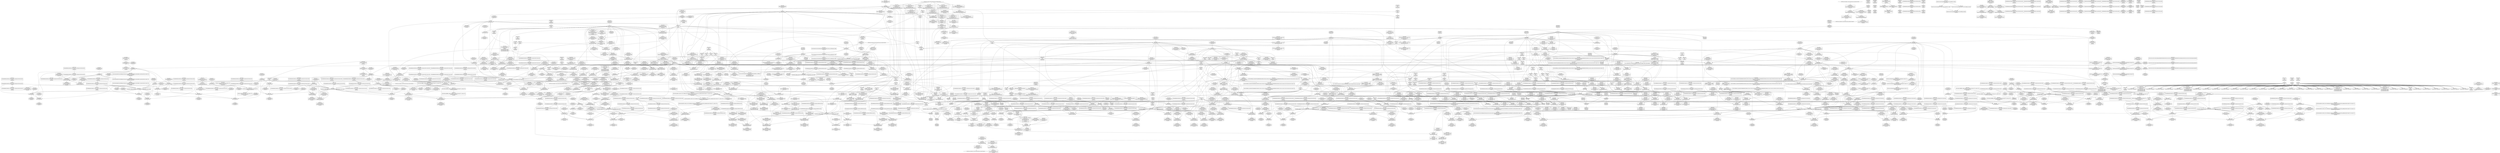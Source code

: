 digraph {
	CE0x4b6d100 [shape=record,shape=Mrecord,label="{CE0x4b6d100|rcu_lock_release:tmp4|include/linux/rcupdate.h,423|*SummSink*}"]
	CE0x4aad590 [shape=record,shape=Mrecord,label="{CE0x4aad590|i64_0|*Constant*|*SummSink*}"]
	CE0x4b05e80 [shape=record,shape=Mrecord,label="{CE0x4b05e80|rcu_read_lock:tobool1|include/linux/rcupdate.h,882|*SummSink*}"]
	CE0x4b29de0 [shape=record,shape=Mrecord,label="{CE0x4b29de0|__preempt_count_add:tmp|*SummSink*}"]
	CE0x4b03d50 [shape=record,shape=Mrecord,label="{CE0x4b03d50|sock_has_perm:cmp|security/selinux/hooks.c,3969|*SummSink*}"]
	CE0x4b413e0 [shape=record,shape=Mrecord,label="{CE0x4b413e0|sock_has_perm:tmp4|security/selinux/hooks.c,3966}"]
	CE0x4b580e0 [shape=record,shape=Mrecord,label="{CE0x4b580e0|task_sid:do.body5}"]
	CE0x4b50d10 [shape=record,shape=Mrecord,label="{CE0x4b50d10|task_sid:tmp5|security/selinux/hooks.c,208|*SummSink*}"]
	CE0x4affac0 [shape=record,shape=Mrecord,label="{CE0x4affac0|__rcu_read_lock:tmp7|include/linux/rcupdate.h,240|*SummSink*}"]
	"CONST[source:0(mediator),value:0(static)][purpose:{operation}][SrcIdx:2]"
	CE0x4aa3f30 [shape=record,shape=Mrecord,label="{CE0x4aa3f30|selinux_socket_setsockopt:call|security/selinux/hooks.c,4238|*SummSink*}"]
	CE0x4ab3780 [shape=record,shape=Mrecord,label="{CE0x4ab3780|selinux_socket_setsockopt:call|security/selinux/hooks.c,4238}"]
	CE0x4b61490 [shape=record,shape=Mrecord,label="{CE0x4b61490|_ret_void,_!dbg_!27717|include/linux/rcupdate.h,245}"]
	CE0x4b5b630 [shape=record,shape=Mrecord,label="{CE0x4b5b630|task_sid:tmp24|security/selinux/hooks.c,208}"]
	CE0x4b415b0 [shape=record,shape=Mrecord,label="{CE0x4b415b0|sock_has_perm:tmp4|security/selinux/hooks.c,3966|*SummSource*}"]
	CE0x4ae77a0 [shape=record,shape=Mrecord,label="{CE0x4ae77a0|task_sid:real_cred|security/selinux/hooks.c,208}"]
	CE0x4ab15e0 [shape=record,shape=Mrecord,label="{CE0x4ab15e0|get_current:tmp1}"]
	CE0x4ab4bb0 [shape=record,shape=Mrecord,label="{CE0x4ab4bb0|sock_has_perm:perms|Function::sock_has_perm&Arg::perms::|*SummSink*}"]
	CE0x4b2e6e0 [shape=record,shape=Mrecord,label="{CE0x4b2e6e0|task_sid:tmp27|security/selinux/hooks.c,208}"]
	CE0x4aad680 [shape=record,shape=Mrecord,label="{CE0x4aad680|GLOBAL:__llvm_gcov_ctr366|Global_var:__llvm_gcov_ctr366|*SummSink*}"]
	CE0x4b913e0 [shape=record,shape=Mrecord,label="{CE0x4b913e0|__rcu_read_lock:tmp7|include/linux/rcupdate.h,240|*SummSource*}"]
	CE0x4b86820 [shape=record,shape=Mrecord,label="{CE0x4b86820|i32_883|*Constant*|*SummSink*}"]
	CE0x4b74310 [shape=record,shape=Mrecord,label="{CE0x4b74310|__rcu_read_unlock:tmp2|*SummSource*}"]
	CE0x4b75ba0 [shape=record,shape=Mrecord,label="{CE0x4b75ba0|cred_sid:cred|Function::cred_sid&Arg::cred::|*SummSource*}"]
	CE0x4b3da30 [shape=record,shape=Mrecord,label="{CE0x4b3da30|task_sid:tmp15|security/selinux/hooks.c,208|*SummSource*}"]
	CE0x4b606d0 [shape=record,shape=Mrecord,label="{CE0x4b606d0|_call_void___rcu_read_unlock()_#10,_!dbg_!27734|include/linux/rcupdate.h,937}"]
	CE0x4ae7510 [shape=record,shape=Mrecord,label="{CE0x4ae7510|i32_77|*Constant*|*SummSource*}"]
	CE0x4b9da70 [shape=record,shape=Mrecord,label="{CE0x4b9da70|i64*_getelementptr_inbounds_(_11_x_i64_,_11_x_i64_*___llvm_gcov_ctr132,_i64_0,_i64_9)|*Constant*}"]
	CE0x4bc24b0 [shape=record,shape=Mrecord,label="{CE0x4bc24b0|i64*_getelementptr_inbounds_(_4_x_i64_,_4_x_i64_*___llvm_gcov_ctr133,_i64_0,_i64_1)|*Constant*}"]
	CE0x4bc67c0 [shape=record,shape=Mrecord,label="{CE0x4bc67c0|__preempt_count_sub:do.end}"]
	CE0x4bc5a10 [shape=record,shape=Mrecord,label="{CE0x4bc5a10|i64*_getelementptr_inbounds_(_4_x_i64_,_4_x_i64_*___llvm_gcov_ctr135,_i64_0,_i64_2)|*Constant*|*SummSource*}"]
	CE0x4b47920 [shape=record,shape=Mrecord,label="{CE0x4b47920|task_sid:do.end6}"]
	CE0x4b389b0 [shape=record,shape=Mrecord,label="{CE0x4b389b0|8:_%struct.sock*,_:_SCME_31,32_}"]
	CE0x4bc8e60 [shape=record,shape=Mrecord,label="{CE0x4bc8e60|i64*_getelementptr_inbounds_(_4_x_i64_,_4_x_i64_*___llvm_gcov_ctr133,_i64_0,_i64_0)|*Constant*|*SummSink*}"]
	CE0x4ac55d0 [shape=record,shape=Mrecord,label="{CE0x4ac55d0|selinux_socket_setsockopt:entry}"]
	CE0x4b7c980 [shape=record,shape=Mrecord,label="{CE0x4b7c980|0:_i8,_:_GCMR_rcu_read_unlock.__warned_internal_global_i8_0,_section_.data.unlikely_,_align_1:_elem_0:default:}"]
	CE0x4b9f3a0 [shape=record,shape=Mrecord,label="{CE0x4b9f3a0|rcu_read_unlock:tmp21|include/linux/rcupdate.h,935|*SummSink*}"]
	CE0x4b86630 [shape=record,shape=Mrecord,label="{CE0x4b86630|i32_883|*Constant*}"]
	CE0x4b85a80 [shape=record,shape=Mrecord,label="{CE0x4b85a80|GLOBAL:lockdep_rcu_suspicious|*Constant*}"]
	CE0x4ba1040 [shape=record,shape=Mrecord,label="{CE0x4ba1040|i32_934|*Constant*|*SummSource*}"]
	CE0x4b01890 [shape=record,shape=Mrecord,label="{CE0x4b01890|rcu_read_lock:tmp|*SummSink*}"]
	CE0x4bc9830 [shape=record,shape=Mrecord,label="{CE0x4bc9830|_ret_void,_!dbg_!27720|./arch/x86/include/asm/preempt.h,78|*SummSink*}"]
	CE0x4bd9a90 [shape=record,shape=Mrecord,label="{CE0x4bd9a90|i64*_getelementptr_inbounds_(_4_x_i64_,_4_x_i64_*___llvm_gcov_ctr128,_i64_0,_i64_2)|*Constant*}"]
	CE0x4b41e40 [shape=record,shape=Mrecord,label="{CE0x4b41e40|i8_0|*Constant*|*SummSink*}"]
	CE0x4b67150 [shape=record,shape=Mrecord,label="{CE0x4b67150|_call_void_asm_addl_$1,_%gs:$0_,_*m,ri,*m,_dirflag_,_fpsr_,_flags_(i32*___preempt_count,_i32_%sub,_i32*___preempt_count)_#3,_!dbg_!27717,_!srcloc_!27718|./arch/x86/include/asm/preempt.h,77|*SummSource*}"]
	CE0x4b7d140 [shape=record,shape=Mrecord,label="{CE0x4b7d140|i64*_getelementptr_inbounds_(_4_x_i64_,_4_x_i64_*___llvm_gcov_ctr128,_i64_0,_i64_3)|*Constant*|*SummSource*}"]
	CE0x4b3d920 [shape=record,shape=Mrecord,label="{CE0x4b3d920|task_sid:tmp16|security/selinux/hooks.c,208}"]
	CE0x4b38450 [shape=record,shape=Mrecord,label="{CE0x4b38450|8:_%struct.sock*,_:_SCME_26,27_}"]
	CE0x4b29e50 [shape=record,shape=Mrecord,label="{CE0x4b29e50|i64_1|*Constant*}"]
	CE0x4b00fe0 [shape=record,shape=Mrecord,label="{CE0x4b00fe0|rcu_read_unlock:if.then|*SummSink*}"]
	CE0x4acf100 [shape=record,shape=Mrecord,label="{CE0x4acf100|sock_has_perm:tmp7|security/selinux/hooks.c,3969|*SummSink*}"]
	CE0x4b42fc0 [shape=record,shape=Mrecord,label="{CE0x4b42fc0|sock_has_perm:call6|security/selinux/hooks.c,3976|*SummSource*}"]
	CE0x4b4db40 [shape=record,shape=Mrecord,label="{CE0x4b4db40|i64*_getelementptr_inbounds_(_11_x_i64_,_11_x_i64_*___llvm_gcov_ctr127,_i64_0,_i64_1)|*Constant*}"]
	CE0x4ae31d0 [shape=record,shape=Mrecord,label="{CE0x4ae31d0|_ret_i32_%retval.0,_!dbg_!27740|security/selinux/hooks.c,3977|*SummSink*}"]
	CE0x4ab6f90 [shape=record,shape=Mrecord,label="{CE0x4ab6f90|selinux_socket_setsockopt:tmp10|security/selinux/hooks.c,4242|*SummSink*}"]
	CE0x4ac8080 [shape=record,shape=Mrecord,label="{CE0x4ac8080|sock_has_perm:sk_security|security/selinux/hooks.c,3964}"]
	CE0x4b3ae70 [shape=record,shape=Mrecord,label="{CE0x4b3ae70|i64_56|*Constant*}"]
	CE0x4c046f0 [shape=record,shape=Mrecord,label="{CE0x4c046f0|__preempt_count_add:do.body|*SummSink*}"]
	CE0x4bd6850 [shape=record,shape=Mrecord,label="{CE0x4bd6850|__rcu_read_lock:do.end|*SummSource*}"]
	CE0x4b50b70 [shape=record,shape=Mrecord,label="{CE0x4b50b70|_call_void_mcount()_#3}"]
	CE0x4b922a0 [shape=record,shape=Mrecord,label="{CE0x4b922a0|_call_void_mcount()_#3}"]
	CE0x4b57cd0 [shape=record,shape=Mrecord,label="{CE0x4b57cd0|cred_sid:tmp|*SummSource*}"]
	CE0x4b3aee0 [shape=record,shape=Mrecord,label="{CE0x4b3aee0|i64_56|*Constant*|*SummSource*}"]
	CE0x4b01220 [shape=record,shape=Mrecord,label="{CE0x4b01220|rcu_read_unlock:bb|*SummSource*}"]
	CE0x4acb380 [shape=record,shape=Mrecord,label="{CE0x4acb380|get_current:tmp}"]
	CE0x4aa3880 [shape=record,shape=Mrecord,label="{CE0x4aa3880|_ret_%struct.task_struct*_%tmp4,_!dbg_!27714|./arch/x86/include/asm/current.h,14|*SummSource*}"]
	CE0x4b9a540 [shape=record,shape=Mrecord,label="{CE0x4b9a540|rcu_read_unlock:do.body}"]
	CE0x4b37b90 [shape=record,shape=Mrecord,label="{CE0x4b37b90|i64*_getelementptr_inbounds_(_4_x_i64_,_4_x_i64_*___llvm_gcov_ctr128,_i64_0,_i64_1)|*Constant*|*SummSource*}"]
	CE0x4b3cf20 [shape=record,shape=Mrecord,label="{CE0x4b3cf20|i64_6|*Constant*|*SummSink*}"]
	CE0x4b961a0 [shape=record,shape=Mrecord,label="{CE0x4b961a0|rcu_lock_release:tmp2|*SummSink*}"]
	CE0x4b49dd0 [shape=record,shape=Mrecord,label="{CE0x4b49dd0|rcu_read_lock:call|include/linux/rcupdate.h,882|*SummSink*}"]
	CE0x4af0160 [shape=record,shape=Mrecord,label="{CE0x4af0160|sock_has_perm:ad|security/selinux/hooks.c, 3965}"]
	CE0x4b58e10 [shape=record,shape=Mrecord,label="{CE0x4b58e10|i64*_getelementptr_inbounds_(_2_x_i64_,_2_x_i64_*___llvm_gcov_ctr131,_i64_0,_i64_0)|*Constant*|*SummSink*}"]
	CE0x4b87440 [shape=record,shape=Mrecord,label="{CE0x4b87440|i64*_getelementptr_inbounds_(_11_x_i64_,_11_x_i64_*___llvm_gcov_ctr127,_i64_0,_i64_9)|*Constant*}"]
	CE0x4ba0610 [shape=record,shape=Mrecord,label="{CE0x4ba0610|_call_void_lockdep_rcu_suspicious(i8*_getelementptr_inbounds_(_25_x_i8_,_25_x_i8_*_.str45,_i32_0,_i32_0),_i32_934,_i8*_getelementptr_inbounds_(_44_x_i8_,_44_x_i8_*_.str47,_i32_0,_i32_0))_#10,_!dbg_!27726|include/linux/rcupdate.h,933|*SummSink*}"]
	CE0x4b5e1d0 [shape=record,shape=Mrecord,label="{CE0x4b5e1d0|rcu_read_lock:tmp2}"]
	CE0x4b85f50 [shape=record,shape=Mrecord,label="{CE0x4b85f50|i8*_getelementptr_inbounds_(_25_x_i8_,_25_x_i8_*_.str45,_i32_0,_i32_0)|*Constant*|*SummSource*}"]
	CE0x4b8b770 [shape=record,shape=Mrecord,label="{CE0x4b8b770|rcu_read_unlock:tmp16|include/linux/rcupdate.h,933}"]
	CE0x4ae6840 [shape=record,shape=Mrecord,label="{CE0x4ae6840|i64*_getelementptr_inbounds_(_4_x_i64_,_4_x_i64_*___llvm_gcov_ctr130,_i64_0,_i64_0)|*Constant*}"]
	CE0x4b5cf70 [shape=record,shape=Mrecord,label="{CE0x4b5cf70|i32_208|*Constant*}"]
	CE0x4b3f9e0 [shape=record,shape=Mrecord,label="{CE0x4b3f9e0|i8_1|*Constant*|*SummSink*}"]
	CE0x4b460d0 [shape=record,shape=Mrecord,label="{CE0x4b460d0|i64*_getelementptr_inbounds_(_6_x_i64_,_6_x_i64_*___llvm_gcov_ctr327,_i64_0,_i64_5)|*Constant*|*SummSource*}"]
	CE0x4ae93b0 [shape=record,shape=Mrecord,label="{CE0x4ae93b0|cred_sid:tmp5|security/selinux/hooks.c,196|*SummSink*}"]
	CE0x4b822c0 [shape=record,shape=Mrecord,label="{CE0x4b822c0|rcu_read_lock:tmp12|include/linux/rcupdate.h,882}"]
	CE0x4ab1380 [shape=record,shape=Mrecord,label="{CE0x4ab1380|get_current:tmp1|*SummSource*}"]
	CE0x4b79cd0 [shape=record,shape=Mrecord,label="{CE0x4b79cd0|cred_sid:sid|security/selinux/hooks.c,197|*SummSink*}"]
	CE0x4c070b0 [shape=record,shape=Mrecord,label="{CE0x4c070b0|void_(i32*,_i32,_i32*)*_asm_addl_$1,_%gs:$0_,_*m,ri,*m,_dirflag_,_fpsr_,_flags_}"]
	CE0x4b449a0 [shape=record,shape=Mrecord,label="{CE0x4b449a0|avc_has_perm:tclass|Function::avc_has_perm&Arg::tclass::|*SummSink*}"]
	CE0x4b7e830 [shape=record,shape=Mrecord,label="{CE0x4b7e830|_call_void___preempt_count_add(i32_1)_#10,_!dbg_!27711|include/linux/rcupdate.h,239}"]
	CE0x4b77420 [shape=record,shape=Mrecord,label="{CE0x4b77420|rcu_read_lock:land.lhs.true2}"]
	CE0x4b72990 [shape=record,shape=Mrecord,label="{CE0x4b72990|__rcu_read_unlock:tmp6|include/linux/rcupdate.h,245|*SummSink*}"]
	CE0x4b40ca0 [shape=record,shape=Mrecord,label="{CE0x4b40ca0|task_sid:task|Function::task_sid&Arg::task::}"]
	CE0x4ab59f0 [shape=record,shape=Mrecord,label="{CE0x4ab59f0|sock_has_perm:tmp17|security/selinux/hooks.c,3976}"]
	CE0x4b5fcc0 [shape=record,shape=Mrecord,label="{CE0x4b5fcc0|rcu_lock_release:map|Function::rcu_lock_release&Arg::map::}"]
	CE0x4aef440 [shape=record,shape=Mrecord,label="{CE0x4aef440|rcu_read_lock:tmp5|include/linux/rcupdate.h,882}"]
	CE0x4ae7c10 [shape=record,shape=Mrecord,label="{CE0x4ae7c10|GLOBAL:__llvm_gcov_ctr127|Global_var:__llvm_gcov_ctr127|*SummSource*}"]
	CE0x4ae7810 [shape=record,shape=Mrecord,label="{CE0x4ae7810|task_sid:real_cred|security/selinux/hooks.c,208|*SummSource*}"]
	CE0x4ae81b0 [shape=record,shape=Mrecord,label="{CE0x4ae81b0|rcu_read_unlock:call|include/linux/rcupdate.h,933}"]
	CE0x4b5af30 [shape=record,shape=Mrecord,label="{CE0x4b5af30|i64*_getelementptr_inbounds_(_13_x_i64_,_13_x_i64_*___llvm_gcov_ctr126,_i64_0,_i64_10)|*Constant*}"]
	CE0x4b012f0 [shape=record,shape=Mrecord,label="{CE0x4b012f0|_ret_void,_!dbg_!27735|include/linux/rcupdate.h,884|*SummSource*}"]
	CE0x4af77c0 [shape=record,shape=Mrecord,label="{CE0x4af77c0|cred_sid:security|security/selinux/hooks.c,196|*SummSource*}"]
	CE0x4ad1630 [shape=record,shape=Mrecord,label="{CE0x4ad1630|GLOBAL:cred_sid|*Constant*|*SummSource*}"]
	CE0x4afde00 [shape=record,shape=Mrecord,label="{CE0x4afde00|task_sid:tmp11|security/selinux/hooks.c,208|*SummSink*}"]
	CE0x4ad1d60 [shape=record,shape=Mrecord,label="{CE0x4ad1d60|cred_sid:entry|*SummSink*}"]
	CE0x4acd3d0 [shape=record,shape=Mrecord,label="{CE0x4acd3d0|GLOBAL:rcu_read_lock|*Constant*|*SummSink*}"]
	CE0x4bc86b0 [shape=record,shape=Mrecord,label="{CE0x4bc86b0|_call_void_lock_acquire(%struct.lockdep_map*_%map,_i32_0,_i32_0,_i32_2,_i32_0,_%struct.lockdep_map*_null,_i64_ptrtoint_(i8*_blockaddress(_rcu_lock_acquire,_%__here)_to_i64))_#10,_!dbg_!27716|include/linux/rcupdate.h,418|*SummSink*}"]
	CE0x4b9bd20 [shape=record,shape=Mrecord,label="{CE0x4b9bd20|i64*_getelementptr_inbounds_(_4_x_i64_,_4_x_i64_*___llvm_gcov_ctr135,_i64_0,_i64_3)|*Constant*|*SummSource*}"]
	CE0x4bda050 [shape=record,shape=Mrecord,label="{CE0x4bda050|__rcu_read_lock:tmp4|include/linux/rcupdate.h,239|*SummSink*}"]
	CE0x4b329e0 [shape=record,shape=Mrecord,label="{CE0x4b329e0|sock_has_perm:u2|security/selinux/hooks.c,3974|*SummSink*}"]
	CE0x4b5a710 [shape=record,shape=Mrecord,label="{CE0x4b5a710|task_sid:tmp20|security/selinux/hooks.c,208|*SummSink*}"]
	CE0x4b01b10 [shape=record,shape=Mrecord,label="{CE0x4b01b10|sock_has_perm:if.end}"]
	CE0x4b235a0 [shape=record,shape=Mrecord,label="{CE0x4b235a0|sock_has_perm:tmp2|*LoadInst*|security/selinux/hooks.c,3964|*SummSource*}"]
	CE0x4ac8dd0 [shape=record,shape=Mrecord,label="{CE0x4ac8dd0|selinux_socket_setsockopt:tmp5|security/selinux/hooks.c,4239}"]
	CE0x4b3b140 [shape=record,shape=Mrecord,label="{CE0x4b3b140|sock_has_perm:call|security/selinux/hooks.c,3967|*SummSource*}"]
	CE0x4b535b0 [shape=record,shape=Mrecord,label="{CE0x4b535b0|GLOBAL:__llvm_gcov_ctr132|Global_var:__llvm_gcov_ctr132|*SummSource*}"]
	CE0x4ad20e0 [shape=record,shape=Mrecord,label="{CE0x4ad20e0|sock_has_perm:type|security/selinux/hooks.c,3972|*SummSource*}"]
	CE0x4ba01a0 [shape=record,shape=Mrecord,label="{CE0x4ba01a0|_call_void_lockdep_rcu_suspicious(i8*_getelementptr_inbounds_(_25_x_i8_,_25_x_i8_*_.str45,_i32_0,_i32_0),_i32_934,_i8*_getelementptr_inbounds_(_44_x_i8_,_44_x_i8_*_.str47,_i32_0,_i32_0))_#10,_!dbg_!27726|include/linux/rcupdate.h,933}"]
	CE0x4b7a1c0 [shape=record,shape=Mrecord,label="{CE0x4b7a1c0|rcu_lock_acquire:tmp1|*SummSink*}"]
	CE0x4b920e0 [shape=record,shape=Mrecord,label="{CE0x4b920e0|rcu_lock_acquire:tmp3|*SummSource*}"]
	CE0x4b5e240 [shape=record,shape=Mrecord,label="{CE0x4b5e240|rcu_read_lock:tmp2|*SummSource*}"]
	CE0x4b243a0 [shape=record,shape=Mrecord,label="{CE0x4b243a0|__rcu_read_unlock:bb}"]
	CE0x4abc160 [shape=record,shape=Mrecord,label="{CE0x4abc160|i64_2|*Constant*}"]
	CE0x41ef050 [shape=record,shape=Mrecord,label="{CE0x41ef050|sock_has_perm:sk|Function::sock_has_perm&Arg::sk::|*SummSource*}"]
	CE0x4b3c420 [shape=record,shape=Mrecord,label="{CE0x4b3c420|task_sid:call3|security/selinux/hooks.c,208|*SummSink*}"]
	CE0x4bc4dd0 [shape=record,shape=Mrecord,label="{CE0x4bc4dd0|_call_void_lock_release(%struct.lockdep_map*_%map,_i32_1,_i64_ptrtoint_(i8*_blockaddress(_rcu_lock_release,_%__here)_to_i64))_#10,_!dbg_!27716|include/linux/rcupdate.h,423|*SummSource*}"]
	CE0x4b86fc0 [shape=record,shape=Mrecord,label="{CE0x4b86fc0|i8*_getelementptr_inbounds_(_42_x_i8_,_42_x_i8_*_.str46,_i32_0,_i32_0)|*Constant*|*SummSource*}"]
	CE0x4b5b4b0 [shape=record,shape=Mrecord,label="{CE0x4b5b4b0|task_sid:tmp22|security/selinux/hooks.c,208|*SummSink*}"]
	CE0x4ab1780 [shape=record,shape=Mrecord,label="{CE0x4ab1780|selinux_socket_setsockopt:sock|Function::selinux_socket_setsockopt&Arg::sock::|*SummSource*}"]
	CE0x4b44b10 [shape=record,shape=Mrecord,label="{CE0x4b44b10|_ret_i32_%retval.0,_!dbg_!27728|security/selinux/avc.c,775}"]
	CE0x4b83290 [shape=record,shape=Mrecord,label="{CE0x4b83290|rcu_read_unlock:tmp12|include/linux/rcupdate.h,933|*SummSink*}"]
	CE0x4bd98e0 [shape=record,shape=Mrecord,label="{CE0x4bd98e0|_call_void_mcount()_#3|*SummSource*}"]
	CE0x4b69140 [shape=record,shape=Mrecord,label="{CE0x4b69140|i64_ptrtoint_(i8*_blockaddress(_rcu_lock_acquire,_%__here)_to_i64)|*Constant*}"]
	CE0x4bc9a10 [shape=record,shape=Mrecord,label="{CE0x4bc9a10|i64*_getelementptr_inbounds_(_4_x_i64_,_4_x_i64_*___llvm_gcov_ctr134,_i64_0,_i64_3)|*Constant*}"]
	CE0x4b03660 [shape=record,shape=Mrecord,label="{CE0x4b03660|sock_has_perm:tmp6|security/selinux/hooks.c,3969|*SummSink*}"]
	CE0x4bdd450 [shape=record,shape=Mrecord,label="{CE0x4bdd450|_call_void_mcount()_#3}"]
	CE0x4b627d0 [shape=record,shape=Mrecord,label="{CE0x4b627d0|__rcu_read_unlock:bb|*SummSink*}"]
	CE0x4bda610 [shape=record,shape=Mrecord,label="{CE0x4bda610|__rcu_read_lock:tmp3|*SummSource*}"]
	CE0x4affe20 [shape=record,shape=Mrecord,label="{CE0x4affe20|task_sid:do.end6|*SummSink*}"]
	CE0x4b2eb10 [shape=record,shape=Mrecord,label="{CE0x4b2eb10|i64*_getelementptr_inbounds_(_13_x_i64_,_13_x_i64_*___llvm_gcov_ctr126,_i64_0,_i64_12)|*Constant*|*SummSink*}"]
	CE0x4b678a0 [shape=record,shape=Mrecord,label="{CE0x4b678a0|__rcu_read_unlock:tmp1|*SummSink*}"]
	CE0x4c05520 [shape=record,shape=Mrecord,label="{CE0x4c05520|__preempt_count_sub:tmp3|*SummSource*}"]
	CE0x4b8c920 [shape=record,shape=Mrecord,label="{CE0x4b8c920|rcu_read_unlock:tmp14|include/linux/rcupdate.h,933|*SummSink*}"]
	CE0x4b57850 [shape=record,shape=Mrecord,label="{CE0x4b57850|task_sid:tmp6|security/selinux/hooks.c,208}"]
	CE0x4b49c60 [shape=record,shape=Mrecord,label="{CE0x4b49c60|_ret_void,_!dbg_!27717|include/linux/rcupdate.h,419|*SummSink*}"]
	CE0x4ac0b90 [shape=record,shape=Mrecord,label="{CE0x4ac0b90|selinux_socket_setsockopt:tmp10|security/selinux/hooks.c,4242}"]
	CE0x4b79f00 [shape=record,shape=Mrecord,label="{CE0x4b79f00|rcu_read_lock:tobool|include/linux/rcupdate.h,882|*SummSink*}"]
	CE0x4abf4c0 [shape=record,shape=Mrecord,label="{CE0x4abf4c0|get_current:tmp3}"]
	CE0x4b600f0 [shape=record,shape=Mrecord,label="{CE0x4b600f0|GLOBAL:__rcu_read_unlock|*Constant*}"]
	CE0x4b50c10 [shape=record,shape=Mrecord,label="{CE0x4b50c10|task_sid:tmp5|security/selinux/hooks.c,208|*SummSource*}"]
	CE0x4b75240 [shape=record,shape=Mrecord,label="{CE0x4b75240|__preempt_count_add:tmp2}"]
	CE0x4b49590 [shape=record,shape=Mrecord,label="{CE0x4b49590|_call_void_mcount()_#3|*SummSource*}"]
	CE0x4bdd060 [shape=record,shape=Mrecord,label="{CE0x4bdd060|rcu_lock_acquire:bb}"]
	CE0x4b4c970 [shape=record,shape=Mrecord,label="{CE0x4b4c970|_call_void_mcount()_#3|*SummSource*}"]
	CE0x4b24190 [shape=record,shape=Mrecord,label="{CE0x4b24190|__preempt_count_sub:do.body}"]
	CE0x4b95e10 [shape=record,shape=Mrecord,label="{CE0x4b95e10|rcu_read_unlock:land.lhs.true2|*SummSink*}"]
	CE0x4acf910 [shape=record,shape=Mrecord,label="{CE0x4acf910|sock_has_perm:tmp9|security/selinux/hooks.c,3969}"]
	CE0x4b8a3b0 [shape=record,shape=Mrecord,label="{CE0x4b8a3b0|rcu_read_lock:tmp21|include/linux/rcupdate.h,884|*SummSink*}"]
	CE0x4b67560 [shape=record,shape=Mrecord,label="{CE0x4b67560|_call_void_mcount()_#3|*SummSink*}"]
	CE0x4b895a0 [shape=record,shape=Mrecord,label="{CE0x4b895a0|rcu_read_lock:tmp20|include/linux/rcupdate.h,882}"]
	CE0x4b90650 [shape=record,shape=Mrecord,label="{CE0x4b90650|rcu_lock_acquire:tmp5|include/linux/rcupdate.h,418|*SummSource*}"]
	CE0x4b56950 [shape=record,shape=Mrecord,label="{CE0x4b56950|task_sid:land.lhs.true|*SummSink*}"]
	CE0x4b04940 [shape=record,shape=Mrecord,label="{CE0x4b04940|sock_has_perm:tmp15|security/selinux/hooks.c,3974|*SummSink*}"]
	"CONST[source:0(mediator),value:2(dynamic)][purpose:{subject}][SnkIdx:0]"
	CE0x4b44430 [shape=record,shape=Mrecord,label="{CE0x4b44430|avc_has_perm:tsid|Function::avc_has_perm&Arg::tsid::|*SummSource*}"]
	CE0x4b2af30 [shape=record,shape=Mrecord,label="{CE0x4b2af30|i64*_getelementptr_inbounds_(_4_x_i64_,_4_x_i64_*___llvm_gcov_ctr129,_i64_0,_i64_3)|*Constant*|*SummSource*}"]
	CE0x4b76a20 [shape=record,shape=Mrecord,label="{CE0x4b76a20|GLOBAL:rcu_read_unlock|*Constant*|*SummSource*}"]
	CE0x4b0cf40 [shape=record,shape=Mrecord,label="{CE0x4b0cf40|rcu_read_lock:tmp4|include/linux/rcupdate.h,882|*SummSource*}"]
	CE0x4b38ae0 [shape=record,shape=Mrecord,label="{CE0x4b38ae0|8:_%struct.sock*,_:_SCME_32,33_}"]
	CE0x4ac7040 [shape=record,shape=Mrecord,label="{CE0x4ac7040|_ret_i32_%retval.0,_!dbg_!27726|security/selinux/hooks.c,4243|*SummSource*}"]
	CE0x4b43c10 [shape=record,shape=Mrecord,label="{CE0x4b43c10|avc_has_perm:entry|*SummSink*}"]
	CE0x4aee340 [shape=record,shape=Mrecord,label="{CE0x4aee340|get_current:tmp2}"]
	CE0x4b9e850 [shape=record,shape=Mrecord,label="{CE0x4b9e850|rcu_read_unlock:tmp20|include/linux/rcupdate.h,933|*SummSink*}"]
	CE0x4aa5db0 [shape=record,shape=Mrecord,label="{CE0x4aa5db0|COLLAPSED:_GCMRE___llvm_gcov_ctr366_internal_global_6_x_i64_zeroinitializer:_elem_0:default:}"]
	CE0x4be3170 [shape=record,shape=Mrecord,label="{CE0x4be3170|i64*_getelementptr_inbounds_(_4_x_i64_,_4_x_i64_*___llvm_gcov_ctr134,_i64_0,_i64_0)|*Constant*|*SummSource*}"]
	CE0x4b49600 [shape=record,shape=Mrecord,label="{CE0x4b49600|_call_void_mcount()_#3|*SummSink*}"]
	CE0x4b69a10 [shape=record,shape=Mrecord,label="{CE0x4b69a10|rcu_lock_acquire:tmp6}"]
	CE0x4abf650 [shape=record,shape=Mrecord,label="{CE0x4abf650|get_current:tmp3|*SummSource*}"]
	CE0x4bc64d0 [shape=record,shape=Mrecord,label="{CE0x4bc64d0|__preempt_count_add:tmp7|./arch/x86/include/asm/preempt.h,73|*SummSink*}"]
	CE0x4b59ed0 [shape=record,shape=Mrecord,label="{CE0x4b59ed0|rcu_read_unlock:tmp3|*SummSink*}"]
	CE0x4bc3100 [shape=record,shape=Mrecord,label="{CE0x4bc3100|_call_void_mcount()_#3|*SummSource*}"]
	CE0x4bfae20 [shape=record,shape=Mrecord,label="{CE0x4bfae20|GLOBAL:__preempt_count|Global_var:__preempt_count}"]
	CE0x4ac8a90 [shape=record,shape=Mrecord,label="{CE0x4ac8a90|i32_32768|*Constant*|*SummSource*}"]
	CE0x4b55f60 [shape=record,shape=Mrecord,label="{CE0x4b55f60|task_sid:tobool1|security/selinux/hooks.c,208}"]
	CE0x4b7ef60 [shape=record,shape=Mrecord,label="{CE0x4b7ef60|i64*_getelementptr_inbounds_(_4_x_i64_,_4_x_i64_*___llvm_gcov_ctr128,_i64_0,_i64_2)|*Constant*|*SummSource*}"]
	CE0x4b3e4a0 [shape=record,shape=Mrecord,label="{CE0x4b3e4a0|i64*_getelementptr_inbounds_(_13_x_i64_,_13_x_i64_*___llvm_gcov_ctr126,_i64_0,_i64_8)|*Constant*|*SummSource*}"]
	CE0x4b03460 [shape=record,shape=Mrecord,label="{CE0x4b03460|sock_has_perm:tmp6|security/selinux/hooks.c,3969|*SummSource*}"]
	CE0x4b051d0 [shape=record,shape=Mrecord,label="{CE0x4b051d0|sock_has_perm:sid5|security/selinux/hooks.c,3976}"]
	CE0x4b5caa0 [shape=record,shape=Mrecord,label="{CE0x4b5caa0|i8*_getelementptr_inbounds_(_25_x_i8_,_25_x_i8_*_.str3,_i32_0,_i32_0)|*Constant*|*SummSink*}"]
	CE0x4ad0fd0 [shape=record,shape=Mrecord,label="{CE0x4ad0fd0|task_sid:tmp27|security/selinux/hooks.c,208|*SummSink*}"]
	CE0x4ac11c0 [shape=record,shape=Mrecord,label="{CE0x4ac11c0|sock_has_perm:net|security/selinux/hooks.c, 3966|*SummSink*}"]
	CE0x4ab2da0 [shape=record,shape=Mrecord,label="{CE0x4ab2da0|_ret_i32_%retval.0,_!dbg_!27726|security/selinux/hooks.c,4243|*SummSink*}"]
	CE0x4b95c20 [shape=record,shape=Mrecord,label="{CE0x4b95c20|rcu_read_unlock:land.lhs.true2}"]
	CE0x4c04f30 [shape=record,shape=Mrecord,label="{CE0x4c04f30|_call_void_mcount()_#3}"]
	CE0x4b95290 [shape=record,shape=Mrecord,label="{CE0x4b95290|i32_1|*Constant*}"]
	CE0x4b53fa0 [shape=record,shape=Mrecord,label="{CE0x4b53fa0|rcu_read_lock:do.end|*SummSource*}"]
	CE0x4b7ebc0 [shape=record,shape=Mrecord,label="{CE0x4b7ebc0|void_(i32*,_i32,_i32*)*_asm_addl_$1,_%gs:$0_,_*m,ri,*m,_dirflag_,_fpsr_,_flags_}"]
	CE0x4b57bf0 [shape=record,shape=Mrecord,label="{CE0x4b57bf0|cred_sid:tmp}"]
	CE0x4b4e630 [shape=record,shape=Mrecord,label="{CE0x4b4e630|task_sid:tmp2|*SummSink*}"]
	CE0x4b75c10 [shape=record,shape=Mrecord,label="{CE0x4b75c10|cred_sid:cred|Function::cred_sid&Arg::cred::|*SummSink*}"]
	CE0x4b78720 [shape=record,shape=Mrecord,label="{CE0x4b78720|rcu_read_lock:do.body|*SummSink*}"]
	CE0x4b9faa0 [shape=record,shape=Mrecord,label="{CE0x4b9faa0|rcu_read_unlock:tmp17|include/linux/rcupdate.h,933|*SummSink*}"]
	CE0x4b581e0 [shape=record,shape=Mrecord,label="{CE0x4b581e0|task_sid:do.body5|*SummSource*}"]
	CE0x4b23de0 [shape=record,shape=Mrecord,label="{CE0x4b23de0|__preempt_count_sub:do.end|*SummSource*}"]
	CE0x4ae7ae0 [shape=record,shape=Mrecord,label="{CE0x4ae7ae0|GLOBAL:__llvm_gcov_ctr127|Global_var:__llvm_gcov_ctr127}"]
	CE0x4abbf00 [shape=record,shape=Mrecord,label="{CE0x4abbf00|i64*_getelementptr_inbounds_(_13_x_i64_,_13_x_i64_*___llvm_gcov_ctr126,_i64_0,_i64_0)|*Constant*|*SummSource*}"]
	"CONST[source:1(input),value:2(dynamic)][purpose:{object}][SrcIdx:1]"
	CE0x4b9a4d0 [shape=record,shape=Mrecord,label="{CE0x4b9a4d0|rcu_read_unlock:do.end|*SummSink*}"]
	CE0x4b54510 [shape=record,shape=Mrecord,label="{CE0x4b54510|GLOBAL:__llvm_gcov_ctr126|Global_var:__llvm_gcov_ctr126}"]
	CE0x4b83c60 [shape=record,shape=Mrecord,label="{CE0x4b83c60|rcu_read_lock:tmp14|include/linux/rcupdate.h,882}"]
	CE0x4ab45e0 [shape=record,shape=Mrecord,label="{CE0x4ab45e0|cred_sid:tmp4|*LoadInst*|security/selinux/hooks.c,196}"]
	CE0x4bd6a60 [shape=record,shape=Mrecord,label="{CE0x4bd6a60|i64*_getelementptr_inbounds_(_4_x_i64_,_4_x_i64_*___llvm_gcov_ctr128,_i64_0,_i64_0)|*Constant*|*SummSink*}"]
	CE0x4aa35c0 [shape=record,shape=Mrecord,label="{CE0x4aa35c0|selinux_socket_setsockopt:return|*SummSource*}"]
	CE0x4b2b030 [shape=record,shape=Mrecord,label="{CE0x4b2b030|i64*_getelementptr_inbounds_(_4_x_i64_,_4_x_i64_*___llvm_gcov_ctr129,_i64_0,_i64_3)|*Constant*|*SummSink*}"]
	CE0x4ac8d60 [shape=record,shape=Mrecord,label="{CE0x4ac8d60|selinux_socket_setsockopt:tmp4|security/selinux/hooks.c,4239|*SummSink*}"]
	CE0x4b698f0 [shape=record,shape=Mrecord,label="{CE0x4b698f0|i64*_getelementptr_inbounds_(_4_x_i64_,_4_x_i64_*___llvm_gcov_ctr130,_i64_0,_i64_3)|*Constant*|*SummSource*}"]
	CE0x4aef1c0 [shape=record,shape=Mrecord,label="{CE0x4aef1c0|_ret_void,_!dbg_!27735|include/linux/rcupdate.h,884}"]
	CE0x4bc6f80 [shape=record,shape=Mrecord,label="{CE0x4bc6f80|__rcu_read_unlock:tmp3|*SummSource*}"]
	CE0x4b7a5f0 [shape=record,shape=Mrecord,label="{CE0x4b7a5f0|COLLAPSED:_GCMRE___llvm_gcov_ctr132_internal_global_11_x_i64_zeroinitializer:_elem_0:default:}"]
	CE0x4aa17e0 [shape=record,shape=Mrecord,label="{CE0x4aa17e0|selinux_socket_setsockopt:tmp1|*SummSink*}"]
	CE0x4aa63e0 [shape=record,shape=Mrecord,label="{CE0x4aa63e0|sock_has_perm:entry|*SummSource*}"]
	CE0x4bd71e0 [shape=record,shape=Mrecord,label="{CE0x4bd71e0|GLOBAL:lock_release|*Constant*|*SummSource*}"]
	CE0x4b72bd0 [shape=record,shape=Mrecord,label="{CE0x4b72bd0|__preempt_count_add:do.end}"]
	CE0x4ab27b0 [shape=record,shape=Mrecord,label="{CE0x4ab27b0|i64*_getelementptr_inbounds_(_6_x_i64_,_6_x_i64_*___llvm_gcov_ctr327,_i64_0,_i64_4)|*Constant*|*SummSink*}"]
	CE0x4bd76c0 [shape=record,shape=Mrecord,label="{CE0x4bd76c0|i64_ptrtoint_(i8*_blockaddress(_rcu_lock_release,_%__here)_to_i64)|*Constant*|*SummSource*}"]
	CE0x4b02c10 [shape=record,shape=Mrecord,label="{CE0x4b02c10|sock_has_perm:cmp|security/selinux/hooks.c,3969}"]
	CE0x4b9b600 [shape=record,shape=Mrecord,label="{CE0x4b9b600|rcu_read_unlock:tmp9|include/linux/rcupdate.h,933|*SummSource*}"]
	CE0x4b89350 [shape=record,shape=Mrecord,label="{CE0x4b89350|rcu_read_lock:tmp19|include/linux/rcupdate.h,882}"]
	CE0x4ab0810 [shape=record,shape=Mrecord,label="{CE0x4ab0810|i32_32768|*Constant*}"]
	CE0x4c04d10 [shape=record,shape=Mrecord,label="{CE0x4c04d10|__preempt_count_add:tmp4|./arch/x86/include/asm/preempt.h,72}"]
	CE0x4b2ebf0 [shape=record,shape=Mrecord,label="{CE0x4b2ebf0|task_sid:tmp26|security/selinux/hooks.c,208|*SummSink*}"]
	CE0x4b05b80 [shape=record,shape=Mrecord,label="{CE0x4b05b80|rcu_read_lock:tmp8|include/linux/rcupdate.h,882|*SummSink*}"]
	CE0x4bc53b0 [shape=record,shape=Mrecord,label="{CE0x4bc53b0|GLOBAL:lock_release|*Constant*}"]
	CE0x4abc0f0 [shape=record,shape=Mrecord,label="{CE0x4abc0f0|i64_3|*Constant*}"]
	CE0x4bc5c90 [shape=record,shape=Mrecord,label="{CE0x4bc5c90|__preempt_count_sub:tmp|*SummSource*}"]
	CE0x4aa87a0 [shape=record,shape=Mrecord,label="{CE0x4aa87a0|selinux_socket_setsockopt:entry|*SummSink*}"]
	CE0x4c07ee0 [shape=record,shape=Mrecord,label="{CE0x4c07ee0|__preempt_count_sub:tmp2|*SummSink*}"]
	CE0x4b4d7c0 [shape=record,shape=Mrecord,label="{CE0x4b4d7c0|i64_1|*Constant*}"]
	CE0x4aaa1d0 [shape=record,shape=Mrecord,label="{CE0x4aaa1d0|sock_has_perm:if.then|*SummSink*}"]
	CE0x4b55e00 [shape=record,shape=Mrecord,label="{CE0x4b55e00|task_sid:tmp9|security/selinux/hooks.c,208|*SummSource*}"]
	CE0x4b63080 [shape=record,shape=Mrecord,label="{CE0x4b63080|i64*_getelementptr_inbounds_(_4_x_i64_,_4_x_i64_*___llvm_gcov_ctr133,_i64_0,_i64_1)|*Constant*|*SummSource*}"]
	CE0x4b68ac0 [shape=record,shape=Mrecord,label="{CE0x4b68ac0|i64*_getelementptr_inbounds_(_4_x_i64_,_4_x_i64_*___llvm_gcov_ctr130,_i64_0,_i64_3)|*Constant*}"]
	CE0x4b53cd0 [shape=record,shape=Mrecord,label="{CE0x4b53cd0|rcu_read_lock:if.end|*SummSource*}"]
	CE0x4bfb5b0 [shape=record,shape=Mrecord,label="{CE0x4bfb5b0|_call_void_mcount()_#3|*SummSink*}"]
	CE0x4b446d0 [shape=record,shape=Mrecord,label="{CE0x4b446d0|avc_has_perm:tclass|Function::avc_has_perm&Arg::tclass::}"]
	CE0x4aa47b0 [shape=record,shape=Mrecord,label="{CE0x4aa47b0|selinux_socket_setsockopt:call|security/selinux/hooks.c,4238|*SummSource*}"]
	CE0x4b99800 [shape=record,shape=Mrecord,label="{CE0x4b99800|rcu_read_unlock:if.end|*SummSink*}"]
	CE0x4bc2740 [shape=record,shape=Mrecord,label="{CE0x4bc2740|i64*_getelementptr_inbounds_(_4_x_i64_,_4_x_i64_*___llvm_gcov_ctr130,_i64_0,_i64_0)|*Constant*|*SummSource*}"]
	CE0x4b763f0 [shape=record,shape=Mrecord,label="{CE0x4b763f0|_call_void_rcu_read_unlock()_#10,_!dbg_!27748|security/selinux/hooks.c,209}"]
	CE0x4b81650 [shape=record,shape=Mrecord,label="{CE0x4b81650|rcu_read_lock:tmp9|include/linux/rcupdate.h,882|*SummSource*}"]
	CE0x4b79250 [shape=record,shape=Mrecord,label="{CE0x4b79250|rcu_read_unlock:tmp2|*SummSource*}"]
	CE0x4b8b9b0 [shape=record,shape=Mrecord,label="{CE0x4b8b9b0|rcu_read_unlock:tmp16|include/linux/rcupdate.h,933|*SummSource*}"]
	CE0x4afeb00 [shape=record,shape=Mrecord,label="{CE0x4afeb00|task_sid:call|security/selinux/hooks.c,208|*SummSource*}"]
	CE0x4b8af70 [shape=record,shape=Mrecord,label="{CE0x4b8af70|cred_sid:bb}"]
	CE0x4b47050 [shape=record,shape=Mrecord,label="{CE0x4b47050|sock_has_perm:tmp20|security/selinux/hooks.c,3977}"]
	CE0x4bdd130 [shape=record,shape=Mrecord,label="{CE0x4bdd130|rcu_lock_acquire:bb|*SummSource*}"]
	CE0x4b41bf0 [shape=record,shape=Mrecord,label="{CE0x4b41bf0|i8_0|*Constant*}"]
	"CONST[source:0(mediator),value:2(dynamic)][purpose:{object}][SnkIdx:1]"
	CE0x4bd6c10 [shape=record,shape=Mrecord,label="{CE0x4bd6c10|__rcu_read_unlock:tmp|*SummSource*}"]
	CE0x4aaf350 [shape=record,shape=Mrecord,label="{CE0x4aaf350|i64*_getelementptr_inbounds_(_6_x_i64_,_6_x_i64_*___llvm_gcov_ctr366,_i64_0,_i64_4)|*Constant*|*SummSource*}"]
	CE0x4ae9180 [shape=record,shape=Mrecord,label="{CE0x4ae9180|cred_sid:tmp5|security/selinux/hooks.c,196}"]
	CE0x6871ac0 [shape=record,shape=Mrecord,label="{CE0x6871ac0|selinux_socket_setsockopt:call1|security/selinux/hooks.c,4238|*SummSource*}"]
	CE0x4b4e9c0 [shape=record,shape=Mrecord,label="{CE0x4b4e9c0|_call_void___rcu_read_lock()_#10,_!dbg_!27710|include/linux/rcupdate.h,879|*SummSink*}"]
	CE0x4b5dd10 [shape=record,shape=Mrecord,label="{CE0x4b5dd10|i64*_getelementptr_inbounds_(_13_x_i64_,_13_x_i64_*___llvm_gcov_ctr126,_i64_0,_i64_9)|*Constant*}"]
	CE0x4b05780 [shape=record,shape=Mrecord,label="{CE0x4b05780|rcu_read_lock:tmp8|include/linux/rcupdate.h,882|*SummSource*}"]
	CE0x4b82150 [shape=record,shape=Mrecord,label="{CE0x4b82150|rcu_read_lock:tmp11|include/linux/rcupdate.h,882|*SummSink*}"]
	CE0x4b62550 [shape=record,shape=Mrecord,label="{CE0x4b62550|rcu_lock_acquire:tmp3}"]
	CE0x4b8a290 [shape=record,shape=Mrecord,label="{CE0x4b8a290|i64*_getelementptr_inbounds_(_11_x_i64_,_11_x_i64_*___llvm_gcov_ctr127,_i64_0,_i64_10)|*Constant*|*SummSource*}"]
	CE0x4b5cde0 [shape=record,shape=Mrecord,label="{CE0x4b5cde0|GLOBAL:lockdep_rcu_suspicious|*Constant*|*SummSource*}"]
	CE0x4b522a0 [shape=record,shape=Mrecord,label="{CE0x4b522a0|rcu_read_lock:tmp|*SummSource*}"]
	CE0x4b501b0 [shape=record,shape=Mrecord,label="{CE0x4b501b0|_ret_void,_!dbg_!27717|include/linux/rcupdate.h,419}"]
	CE0x4b54e00 [shape=record,shape=Mrecord,label="{CE0x4b54e00|i64*_getelementptr_inbounds_(_13_x_i64_,_13_x_i64_*___llvm_gcov_ctr126,_i64_0,_i64_0)|*Constant*|*SummSink*}"]
	CE0x4b44d80 [shape=record,shape=Mrecord,label="{CE0x4b44d80|avc_has_perm:requested|Function::avc_has_perm&Arg::requested::}"]
	CE0x4afded0 [shape=record,shape=Mrecord,label="{CE0x4afded0|task_sid:tmp13|security/selinux/hooks.c,208}"]
	CE0x4ac1540 [shape=record,shape=Mrecord,label="{CE0x4ac1540|sock_has_perm:bb}"]
	CE0x4bdadb0 [shape=record,shape=Mrecord,label="{CE0x4bdadb0|rcu_lock_acquire:tmp7|*SummSource*}"]
	CE0x4be33f0 [shape=record,shape=Mrecord,label="{CE0x4be33f0|i64*_getelementptr_inbounds_(_4_x_i64_,_4_x_i64_*___llvm_gcov_ctr134,_i64_0,_i64_1)|*Constant*|*SummSource*}"]
	CE0x4b46520 [shape=record,shape=Mrecord,label="{CE0x4b46520|sock_has_perm:tmp18|security/selinux/hooks.c,3977}"]
	CE0x4bdae20 [shape=record,shape=Mrecord,label="{CE0x4bdae20|rcu_lock_acquire:tmp7|*SummSink*}"]
	CE0x4b4fd20 [shape=record,shape=Mrecord,label="{CE0x4b4fd20|task_sid:bb|*SummSink*}"]
	CE0x4abbb20 [shape=record,shape=Mrecord,label="{CE0x4abbb20|i32_59|*Constant*|*SummSource*}"]
	CE0x4b3d590 [shape=record,shape=Mrecord,label="{CE0x4b3d590|task_sid:tmp14|security/selinux/hooks.c,208|*SummSource*}"]
	CE0x4b54fe0 [shape=record,shape=Mrecord,label="{CE0x4b54fe0|task_sid:tmp}"]
	CE0x4b324d0 [shape=record,shape=Mrecord,label="{CE0x4b324d0|sock_has_perm:u|security/selinux/hooks.c,3973|*SummSource*}"]
	CE0x4ab1180 [shape=record,shape=Mrecord,label="{CE0x4ab1180|selinux_socket_setsockopt:tmp6|security/selinux/hooks.c,4239}"]
	CE0x4b7e640 [shape=record,shape=Mrecord,label="{CE0x4b7e640|GLOBAL:rcu_lock_map|Global_var:rcu_lock_map|*SummSink*}"]
	CE0x4b6bb20 [shape=record,shape=Mrecord,label="{CE0x4b6bb20|_call_void_asm_addl_$1,_%gs:$0_,_*m,ri,*m,_dirflag_,_fpsr_,_flags_(i32*___preempt_count,_i32_%val,_i32*___preempt_count)_#3,_!dbg_!27714,_!srcloc_!27717|./arch/x86/include/asm/preempt.h,72|*SummSink*}"]
	CE0x4b6dcd0 [shape=record,shape=Mrecord,label="{CE0x4b6dcd0|rcu_lock_release:tmp3|*SummSource*}"]
	CE0x4ae0e30 [shape=record,shape=Mrecord,label="{CE0x4ae0e30|selinux_socket_setsockopt:tmp3|security/selinux/hooks.c,4239}"]
	CE0x4b486e0 [shape=record,shape=Mrecord,label="{CE0x4b486e0|task_sid:real_cred|security/selinux/hooks.c,208|*SummSink*}"]
	CE0x4b8e2c0 [shape=record,shape=Mrecord,label="{CE0x4b8e2c0|__preempt_count_add:val|Function::__preempt_count_add&Arg::val::|*SummSource*}"]
	CE0x4b94ed0 [shape=record,shape=Mrecord,label="{CE0x4b94ed0|rcu_read_unlock:if.then|*SummSource*}"]
	CE0x4bc8fd0 [shape=record,shape=Mrecord,label="{CE0x4bc8fd0|rcu_lock_release:tmp}"]
	CE0x4b59e60 [shape=record,shape=Mrecord,label="{CE0x4b59e60|rcu_read_unlock:tmp3|*SummSource*}"]
	CE0x4b60870 [shape=record,shape=Mrecord,label="{CE0x4b60870|_call_void___rcu_read_unlock()_#10,_!dbg_!27734|include/linux/rcupdate.h,937|*SummSink*}"]
	CE0x4be25f0 [shape=record,shape=Mrecord,label="{CE0x4be25f0|__preempt_count_add:tmp4|./arch/x86/include/asm/preempt.h,72|*SummSource*}"]
	CE0x4ab87f0 [shape=record,shape=Mrecord,label="{CE0x4ab87f0|rcu_lock_release:bb}"]
	CE0x4b4ec10 [shape=record,shape=Mrecord,label="{CE0x4b4ec10|i64_3|*Constant*|*SummSink*}"]
	CE0x4abbbe0 [shape=record,shape=Mrecord,label="{CE0x4abbbe0|task_sid:do.body|*SummSource*}"]
	CE0x4b67030 [shape=record,shape=Mrecord,label="{CE0x4b67030|i64*_getelementptr_inbounds_(_4_x_i64_,_4_x_i64_*___llvm_gcov_ctr129,_i64_0,_i64_1)|*Constant*|*SummSource*}"]
	CE0x4b48a80 [shape=record,shape=Mrecord,label="{CE0x4b48a80|task_sid:tmp4|*LoadInst*|security/selinux/hooks.c,208|*SummSource*}"]
	CE0x4b61970 [shape=record,shape=Mrecord,label="{CE0x4b61970|_ret_void,_!dbg_!27717|include/linux/rcupdate.h,245|*SummSink*}"]
	CE0x4b6da40 [shape=record,shape=Mrecord,label="{CE0x4b6da40|_call_void___preempt_count_sub(i32_1)_#10,_!dbg_!27715|include/linux/rcupdate.h,244|*SummSink*}"]
	CE0x4ac3ef0 [shape=record,shape=Mrecord,label="{CE0x4ac3ef0|get_current:tmp4|./arch/x86/include/asm/current.h,14}"]
	CE0x4c045e0 [shape=record,shape=Mrecord,label="{CE0x4c045e0|__preempt_count_sub:tmp5|./arch/x86/include/asm/preempt.h,77|*SummSource*}"]
	CE0x4aafba0 [shape=record,shape=Mrecord,label="{CE0x4aafba0|selinux_socket_setsockopt:tmp7|security/selinux/hooks.c,4240|*SummSink*}"]
	CE0x4aa4bd0 [shape=record,shape=Mrecord,label="{CE0x4aa4bd0|selinux_socket_setsockopt:sk|security/selinux/hooks.c,4238|*SummSink*}"]
	CE0x4b92d50 [shape=record,shape=Mrecord,label="{CE0x4b92d50|i64*_getelementptr_inbounds_(_11_x_i64_,_11_x_i64_*___llvm_gcov_ctr132,_i64_0,_i64_1)|*Constant*}"]
	CE0x4abb9d0 [shape=record,shape=Mrecord,label="{CE0x4abb9d0|i32_59|*Constant*|*SummSink*}"]
	CE0x4b2a660 [shape=record,shape=Mrecord,label="{CE0x4b2a660|i64*_getelementptr_inbounds_(_4_x_i64_,_4_x_i64_*___llvm_gcov_ctr134,_i64_0,_i64_3)|*Constant*|*SummSink*}"]
	CE0x4aa5a40 [shape=record,shape=Mrecord,label="{CE0x4aa5a40|i32_0|*Constant*|*SummSink*}"]
	CE0x4aa6620 [shape=record,shape=Mrecord,label="{CE0x4aa6620|i64*_getelementptr_inbounds_(_6_x_i64_,_6_x_i64_*___llvm_gcov_ctr366,_i64_0,_i64_3)|*Constant*}"]
	CE0x4acc280 [shape=record,shape=Mrecord,label="{CE0x4acc280|sock_has_perm:tmp11|security/selinux/hooks.c,3970|*SummSink*}"]
	CE0x4ab5be0 [shape=record,shape=Mrecord,label="{CE0x4ab5be0|sock_has_perm:tmp17|security/selinux/hooks.c,3976|*SummSource*}"]
	CE0x4b02620 [shape=record,shape=Mrecord,label="{CE0x4b02620|sock_has_perm:sid|security/selinux/hooks.c,3969|*SummSink*}"]
	CE0x4c03a50 [shape=record,shape=Mrecord,label="{CE0x4c03a50|__preempt_count_sub:tmp1|*SummSink*}"]
	CE0x4b49830 [shape=record,shape=Mrecord,label="{CE0x4b49830|task_sid:tmp4|*LoadInst*|security/selinux/hooks.c,208|*SummSink*}"]
	CE0x4bc42f0 [shape=record,shape=Mrecord,label="{CE0x4bc42f0|i32_0|*Constant*}"]
	CE0x4b434c0 [shape=record,shape=Mrecord,label="{CE0x4b434c0|i32_(i32,_i32,_i16,_i32,_%struct.common_audit_data*)*_bitcast_(i32_(i32,_i32,_i16,_i32,_%struct.common_audit_data.495*)*_avc_has_perm_to_i32_(i32,_i32,_i16,_i32,_%struct.common_audit_data*)*)|*Constant*|*SummSource*}"]
	CE0x4b40810 [shape=record,shape=Mrecord,label="{CE0x4b40810|GLOBAL:task_sid|*Constant*|*SummSource*}"]
	CE0x4b9ad10 [shape=record,shape=Mrecord,label="{CE0x4b9ad10|rcu_read_unlock:tobool1|include/linux/rcupdate.h,933}"]
	CE0x4bd9fe0 [shape=record,shape=Mrecord,label="{CE0x4bd9fe0|__rcu_read_lock:tmp4|include/linux/rcupdate.h,239|*SummSource*}"]
	CE0x4b78260 [shape=record,shape=Mrecord,label="{CE0x4b78260|rcu_read_lock:if.then|*SummSink*}"]
	CE0x4abbcd0 [shape=record,shape=Mrecord,label="{CE0x4abbcd0|task_sid:do.body|*SummSink*}"]
	CE0x4b93c00 [shape=record,shape=Mrecord,label="{CE0x4b93c00|__preempt_count_add:entry}"]
	CE0x4b989a0 [shape=record,shape=Mrecord,label="{CE0x4b989a0|_call_void_mcount()_#3|*SummSink*}"]
	CE0x4b617f0 [shape=record,shape=Mrecord,label="{CE0x4b617f0|GLOBAL:rcu_lock_release|*Constant*}"]
	CE0x4b9ff00 [shape=record,shape=Mrecord,label="{CE0x4b9ff00|rcu_read_unlock:tmp18|include/linux/rcupdate.h,933|*SummSource*}"]
	CE0x4b8d200 [shape=record,shape=Mrecord,label="{CE0x4b8d200|rcu_read_unlock:tmp1|*SummSink*}"]
	CE0x4b4eee0 [shape=record,shape=Mrecord,label="{CE0x4b4eee0|task_sid:tmp5|security/selinux/hooks.c,208}"]
	CE0x4aa49c0 [shape=record,shape=Mrecord,label="{CE0x4aa49c0|selinux_socket_setsockopt:if.then}"]
	CE0x4b791e0 [shape=record,shape=Mrecord,label="{CE0x4b791e0|rcu_read_unlock:tmp2}"]
	CE0x4b9b320 [shape=record,shape=Mrecord,label="{CE0x4b9b320|rcu_read_unlock:tobool1|include/linux/rcupdate.h,933|*SummSink*}"]
	CE0x4aa4440 [shape=record,shape=Mrecord,label="{CE0x4aa4440|selinux_socket_setsockopt:tmp}"]
	CE0x4bc5930 [shape=record,shape=Mrecord,label="{CE0x4bc5930|__preempt_count_sub:tmp4|./arch/x86/include/asm/preempt.h,77|*SummSink*}"]
	CE0x4aaa130 [shape=record,shape=Mrecord,label="{CE0x4aaa130|sock_has_perm:if.then|*SummSource*}"]
	CE0x4affe90 [shape=record,shape=Mrecord,label="{CE0x4affe90|task_sid:bb}"]
	CE0x4acba60 [shape=record,shape=Mrecord,label="{CE0x4acba60|i64*_getelementptr_inbounds_(_6_x_i64_,_6_x_i64_*___llvm_gcov_ctr327,_i64_0,_i64_3)|*Constant*|*SummSource*}"]
	CE0x4b8a040 [shape=record,shape=Mrecord,label="{CE0x4b8a040|rcu_read_lock:tmp21|include/linux/rcupdate.h,884|*SummSource*}"]
	CE0x4b6a590 [shape=record,shape=Mrecord,label="{CE0x4b6a590|rcu_lock_acquire:tmp4|include/linux/rcupdate.h,418}"]
	CE0x4b63240 [shape=record,shape=Mrecord,label="{CE0x4b63240|i64*_getelementptr_inbounds_(_4_x_i64_,_4_x_i64_*___llvm_gcov_ctr133,_i64_0,_i64_1)|*Constant*|*SummSink*}"]
	CE0x4b5e810 [shape=record,shape=Mrecord,label="{CE0x4b5e810|rcu_read_unlock:tmp22|include/linux/rcupdate.h,935|*SummSource*}"]
	CE0x4b43860 [shape=record,shape=Mrecord,label="{CE0x4b43860|avc_has_perm:entry|*SummSource*}"]
	CE0x4b2bad0 [shape=record,shape=Mrecord,label="{CE0x4b2bad0|task_sid:tmp24|security/selinux/hooks.c,208|*SummSink*}"]
	CE0x4abdcf0 [shape=record,shape=Mrecord,label="{CE0x4abdcf0|selinux_socket_setsockopt:tmp5|security/selinux/hooks.c,4239|*SummSource*}"]
	CE0x4b83740 [shape=record,shape=Mrecord,label="{CE0x4b83740|rcu_read_unlock:call3|include/linux/rcupdate.h,933|*SummSource*}"]
	CE0x4ab72b0 [shape=record,shape=Mrecord,label="{CE0x4ab72b0|selinux_socket_setsockopt:call2|security/selinux/hooks.c,4242}"]
	CE0x4a9d700 [shape=record,shape=Mrecord,label="{CE0x4a9d700|selinux_socket_setsockopt:tmp11|security/selinux/hooks.c,4243}"]
	CE0x4b7ce00 [shape=record,shape=Mrecord,label="{CE0x4b7ce00|_call_void_asm_sideeffect_,_memory_,_dirflag_,_fpsr_,_flags_()_#3,_!dbg_!27714,_!srcloc_!27715|include/linux/rcupdate.h,239|*SummSource*}"]
	CE0x4b9ee30 [shape=record,shape=Mrecord,label="{CE0x4b9ee30|i64*_getelementptr_inbounds_(_11_x_i64_,_11_x_i64_*___llvm_gcov_ctr132,_i64_0,_i64_10)|*Constant*}"]
	CE0x4b32c70 [shape=record,shape=Mrecord,label="{CE0x4b32c70|sock_has_perm:net1|security/selinux/hooks.c,3973}"]
	CE0x4b63bd0 [shape=record,shape=Mrecord,label="{CE0x4b63bd0|i64_1|*Constant*}"]
	CE0x4b95a00 [shape=record,shape=Mrecord,label="{CE0x4b95a00|__rcu_read_lock:tmp6|include/linux/rcupdate.h,240}"]
	CE0x4aa4260 [shape=record,shape=Mrecord,label="{CE0x4aa4260|_ret_%struct.task_struct*_%tmp4,_!dbg_!27714|./arch/x86/include/asm/current.h,14}"]
	CE0x4b298b0 [shape=record,shape=Mrecord,label="{CE0x4b298b0|i64*_getelementptr_inbounds_(_4_x_i64_,_4_x_i64_*___llvm_gcov_ctr135,_i64_0,_i64_1)|*Constant*|*SummSource*}"]
	CE0x4b3d280 [shape=record,shape=Mrecord,label="{CE0x4b3d280|i64_7|*Constant*|*SummSink*}"]
	CE0x4ac69c0 [shape=record,shape=Mrecord,label="{CE0x4ac69c0|sock_has_perm:tmp12|security/selinux/hooks.c,3970}"]
	CE0x4b79d90 [shape=record,shape=Mrecord,label="{CE0x4b79d90|rcu_read_lock:tobool|include/linux/rcupdate.h,882}"]
	CE0x4b94cc0 [shape=record,shape=Mrecord,label="{CE0x4b94cc0|i64*_getelementptr_inbounds_(_4_x_i64_,_4_x_i64_*___llvm_gcov_ctr128,_i64_0,_i64_3)|*Constant*|*SummSink*}"]
	CE0x4a9e5e0 [shape=record,shape=Mrecord,label="{CE0x4a9e5e0|sock_has_perm:entry|*SummSink*}"]
	CE0x4b6c630 [shape=record,shape=Mrecord,label="{CE0x4b6c630|__preempt_count_sub:do.body|*SummSource*}"]
	CE0x4b9b670 [shape=record,shape=Mrecord,label="{CE0x4b9b670|rcu_read_unlock:tmp9|include/linux/rcupdate.h,933|*SummSink*}"]
	CE0x4af7260 [shape=record,shape=Mrecord,label="{CE0x4af7260|_call_void_mcount()_#3|*SummSource*}"]
	CE0x4b38c10 [shape=record,shape=Mrecord,label="{CE0x4b38c10|8:_%struct.sock*,_:_SCME_33,34_}"]
	CE0x4b8a740 [shape=record,shape=Mrecord,label="{CE0x4b8a740|rcu_read_lock:tmp22|include/linux/rcupdate.h,884|*SummSource*}"]
	CE0x4b4e5c0 [shape=record,shape=Mrecord,label="{CE0x4b4e5c0|task_sid:tmp2|*SummSource*}"]
	CE0x4b635c0 [shape=record,shape=Mrecord,label="{CE0x4b635c0|rcu_lock_release:indirectgoto}"]
	CE0x4bc8820 [shape=record,shape=Mrecord,label="{CE0x4bc8820|i32_0|*Constant*}"]
	CE0x4b81d50 [shape=record,shape=Mrecord,label="{CE0x4b81d50|rcu_read_lock:tmp11|include/linux/rcupdate.h,882}"]
	CE0x4b75980 [shape=record,shape=Mrecord,label="{CE0x4b75980|cred_sid:cred|Function::cred_sid&Arg::cred::}"]
	CE0x4be2910 [shape=record,shape=Mrecord,label="{CE0x4be2910|__rcu_read_unlock:do.body}"]
	CE0x4b8bae0 [shape=record,shape=Mrecord,label="{CE0x4b8bae0|i64*_getelementptr_inbounds_(_11_x_i64_,_11_x_i64_*___llvm_gcov_ctr132,_i64_0,_i64_8)|*Constant*}"]
	CE0x4aa5c50 [shape=record,shape=Mrecord,label="{CE0x4aa5c50|selinux_socket_setsockopt:if.end}"]
	CE0x4af83f0 [shape=record,shape=Mrecord,label="{CE0x4af83f0|sock_has_perm:cleanup|*SummSink*}"]
	CE0x4b44e60 [shape=record,shape=Mrecord,label="{CE0x4b44e60|avc_has_perm:requested|Function::avc_has_perm&Arg::requested::|*SummSource*}"]
	CE0x4aa89b0 [shape=record,shape=Mrecord,label="{CE0x4aa89b0|32:_%struct.sock*,_:_CRE_4,6_|*MultipleSource*|security/selinux/hooks.c,4238|Function::selinux_socket_setsockopt&Arg::sock::}"]
	CE0x4b47da0 [shape=record,shape=Mrecord,label="{CE0x4b47da0|task_sid:if.end|*SummSource*}"]
	CE0x4b6d740 [shape=record,shape=Mrecord,label="{CE0x4b6d740|rcu_lock_release:tmp5|include/linux/rcupdate.h,423|*SummSource*}"]
	CE0x4b78b70 [shape=record,shape=Mrecord,label="{CE0x4b78b70|cred_sid:sid|security/selinux/hooks.c,197|*SummSource*}"]
	CE0x4b794b0 [shape=record,shape=Mrecord,label="{CE0x4b794b0|rcu_read_unlock:tmp3}"]
	CE0x4b2eb80 [shape=record,shape=Mrecord,label="{CE0x4b2eb80|task_sid:tmp26|security/selinux/hooks.c,208|*SummSource*}"]
	CE0x4b6a390 [shape=record,shape=Mrecord,label="{CE0x4b6a390|i64*_getelementptr_inbounds_(_4_x_i64_,_4_x_i64_*___llvm_gcov_ctr130,_i64_0,_i64_2)|*Constant*|*SummSink*}"]
	CE0x4ac8290 [shape=record,shape=Mrecord,label="{CE0x4ac8290|selinux_socket_setsockopt:tmp2|*LoadInst*|security/selinux/hooks.c,4238}"]
	CE0x4c01870 [shape=record,shape=Mrecord,label="{CE0x4c01870|__preempt_count_add:tmp7|./arch/x86/include/asm/preempt.h,73|*SummSource*}"]
	CE0x4b48430 [shape=record,shape=Mrecord,label="{CE0x4b48430|rcu_read_lock:tmp1|*SummSink*}"]
	CE0x4acd320 [shape=record,shape=Mrecord,label="{CE0x4acd320|GLOBAL:rcu_read_lock|*Constant*|*SummSource*}"]
	CE0x4b5da40 [shape=record,shape=Mrecord,label="{CE0x4b5da40|i8*_getelementptr_inbounds_(_41_x_i8_,_41_x_i8_*_.str44,_i32_0,_i32_0)|*Constant*|*SummSource*}"]
	CE0x4b5c9d0 [shape=record,shape=Mrecord,label="{CE0x4b5c9d0|i8*_getelementptr_inbounds_(_25_x_i8_,_25_x_i8_*_.str3,_i32_0,_i32_0)|*Constant*|*SummSource*}"]
	CE0x4b8bf50 [shape=record,shape=Mrecord,label="{CE0x4b8bf50|COLLAPSED:_GCMRE___llvm_gcov_ctr128_internal_global_4_x_i64_zeroinitializer:_elem_0:default:}"]
	CE0x4b4a040 [shape=record,shape=Mrecord,label="{CE0x4b4a040|task_sid:call3|security/selinux/hooks.c,208}"]
	CE0x4b239a0 [shape=record,shape=Mrecord,label="{CE0x4b239a0|__preempt_count_add:bb}"]
	CE0x4b6d090 [shape=record,shape=Mrecord,label="{CE0x4b6d090|rcu_lock_release:tmp4|include/linux/rcupdate.h,423|*SummSource*}"]
	CE0x4b2e670 [shape=record,shape=Mrecord,label="{CE0x4b2e670|i64*_getelementptr_inbounds_(_13_x_i64_,_13_x_i64_*___llvm_gcov_ctr126,_i64_0,_i64_12)|*Constant*}"]
	CE0x4c06dd0 [shape=record,shape=Mrecord,label="{CE0x4c06dd0|_call_void_mcount()_#3|*SummSink*}"]
	CE0x4b95fc0 [shape=record,shape=Mrecord,label="{CE0x4b95fc0|__rcu_read_lock:tmp1}"]
	CE0x4b4ca10 [shape=record,shape=Mrecord,label="{CE0x4b4ca10|_call_void_mcount()_#3|*SummSink*}"]
	CE0x4b582b0 [shape=record,shape=Mrecord,label="{CE0x4b582b0|task_sid:do.body5|*SummSink*}"]
	CE0x4b62a70 [shape=record,shape=Mrecord,label="{CE0x4b62a70|_call_void_mcount()_#3|*SummSource*}"]
	CE0x4b4a760 [shape=record,shape=Mrecord,label="{CE0x4b4a760|_ret_void,_!dbg_!27717|include/linux/rcupdate.h,240}"]
	CE0x4ac3f60 [shape=record,shape=Mrecord,label="{CE0x4ac3f60|i64*_getelementptr_inbounds_(_6_x_i64_,_6_x_i64_*___llvm_gcov_ctr366,_i64_0,_i64_3)|*Constant*|*SummSink*}"]
	CE0x4ab2b50 [shape=record,shape=Mrecord,label="{CE0x4ab2b50|sock_has_perm:tmp13|security/selinux/hooks.c,3972}"]
	CE0x4b8afe0 [shape=record,shape=Mrecord,label="{CE0x4b8afe0|cred_sid:bb|*SummSource*}"]
	CE0x4a9e110 [shape=record,shape=Mrecord,label="{CE0x4a9e110|selinux_socket_setsockopt:if.then|*SummSink*}"]
	CE0x4b79930 [shape=record,shape=Mrecord,label="{CE0x4b79930|0:_i32,_4:_i32,_8:_i32,_12:_i32,_:_CMRE_4,8_|*MultipleSource*|security/selinux/hooks.c,196|security/selinux/hooks.c,197|*LoadInst*|security/selinux/hooks.c,196}"]
	CE0x4ab3ca0 [shape=record,shape=Mrecord,label="{CE0x4ab3ca0|rcu_read_lock:if.then}"]
	CE0x4b8e690 [shape=record,shape=Mrecord,label="{CE0x4b8e690|rcu_read_unlock:tmp13|include/linux/rcupdate.h,933}"]
	CE0x4b8ca90 [shape=record,shape=Mrecord,label="{CE0x4b8ca90|rcu_read_unlock:tmp15|include/linux/rcupdate.h,933}"]
	CE0x4ac1090 [shape=record,shape=Mrecord,label="{CE0x4ac1090|sock_has_perm:net|security/selinux/hooks.c, 3966|*SummSource*}"]
	CE0x4b6b4b0 [shape=record,shape=Mrecord,label="{CE0x4b6b4b0|i64*_getelementptr_inbounds_(_4_x_i64_,_4_x_i64_*___llvm_gcov_ctr129,_i64_0,_i64_2)|*Constant*|*SummSource*}"]
	CE0x4b2a910 [shape=record,shape=Mrecord,label="{CE0x4b2a910|__rcu_read_unlock:tmp6|include/linux/rcupdate.h,245}"]
	CE0x4b3b020 [shape=record,shape=Mrecord,label="{CE0x4b3b020|sock_has_perm:call|security/selinux/hooks.c,3967}"]
	CE0x4bc5070 [shape=record,shape=Mrecord,label="{CE0x4bc5070|i32_1|*Constant*}"]
	CE0x4b4af80 [shape=record,shape=Mrecord,label="{CE0x4b4af80|task_sid:if.then}"]
	CE0x4b8c7f0 [shape=record,shape=Mrecord,label="{CE0x4b8c7f0|rcu_read_unlock:tmp14|include/linux/rcupdate.h,933|*SummSource*}"]
	CE0x4ab0690 [shape=record,shape=Mrecord,label="{CE0x4ab0690|get_current:tmp1|*SummSink*}"]
	CE0x4b05350 [shape=record,shape=Mrecord,label="{CE0x4b05350|sock_has_perm:sid5|security/selinux/hooks.c,3976|*SummSource*}"]
	CE0x4b29c40 [shape=record,shape=Mrecord,label="{CE0x4b29c40|i64*_getelementptr_inbounds_(_4_x_i64_,_4_x_i64_*___llvm_gcov_ctr129,_i64_0,_i64_1)|*Constant*|*SummSink*}"]
	CE0x4b881b0 [shape=record,shape=Mrecord,label="{CE0x4b881b0|rcu_read_lock:tmp18|include/linux/rcupdate.h,882|*SummSource*}"]
	CE0x4b693e0 [shape=record,shape=Mrecord,label="{CE0x4b693e0|i64_ptrtoint_(i8*_blockaddress(_rcu_lock_acquire,_%__here)_to_i64)|*Constant*|*SummSink*}"]
	CE0x4bd6960 [shape=record,shape=Mrecord,label="{CE0x4bd6960|__rcu_read_unlock:tmp}"]
	CE0x4b7e580 [shape=record,shape=Mrecord,label="{CE0x4b7e580|GLOBAL:rcu_lock_map|Global_var:rcu_lock_map|*SummSource*}"]
	CE0x4b7b7e0 [shape=record,shape=Mrecord,label="{CE0x4b7b7e0|_call_void___preempt_count_sub(i32_1)_#10,_!dbg_!27715|include/linux/rcupdate.h,244}"]
	CE0x4b2bc50 [shape=record,shape=Mrecord,label="{CE0x4b2bc50|task_sid:tmp26|security/selinux/hooks.c,208}"]
	CE0x4b02170 [shape=record,shape=Mrecord,label="{CE0x4b02170|i32_2|*Constant*|*SummSink*}"]
	CE0x4b9f9c0 [shape=record,shape=Mrecord,label="{CE0x4b9f9c0|rcu_read_unlock:tmp17|include/linux/rcupdate.h,933}"]
	CE0x4b91610 [shape=record,shape=Mrecord,label="{CE0x4b91610|rcu_read_unlock:tmp6|include/linux/rcupdate.h,933}"]
	CE0x4b5f080 [shape=record,shape=Mrecord,label="{CE0x4b5f080|_call_void_rcu_lock_release(%struct.lockdep_map*_rcu_lock_map)_#10,_!dbg_!27733|include/linux/rcupdate.h,935}"]
	CE0x4b31db0 [shape=record,shape=Mrecord,label="{CE0x4b31db0|sock_has_perm:sid5|security/selinux/hooks.c,3976|*SummSink*}"]
	CE0x4b8b2d0 [shape=record,shape=Mrecord,label="{CE0x4b8b2d0|i64*_getelementptr_inbounds_(_2_x_i64_,_2_x_i64_*___llvm_gcov_ctr131,_i64_0,_i64_0)|*Constant*}"]
	CE0x4a9d8d0 [shape=record,shape=Mrecord,label="{CE0x4a9d8d0|selinux_socket_setsockopt:tmp12|security/selinux/hooks.c,4243}"]
	CE0x4ace440 [shape=record,shape=Mrecord,label="{CE0x4ace440|task_sid:tmp1|*SummSource*}"]
	CE0x4b37910 [shape=record,shape=Mrecord,label="{CE0x4b37910|8:_%struct.sock*,_:_SCME_8,16_|*MultipleSource*|security/selinux/hooks.c, 3966|security/selinux/hooks.c,3966|security/selinux/hooks.c,3966}"]
	CE0x4b928a0 [shape=record,shape=Mrecord,label="{CE0x4b928a0|rcu_lock_acquire:tmp|*SummSink*}"]
	CE0x4b03100 [shape=record,shape=Mrecord,label="{CE0x4b03100|16:_i32,_24:_i16,_:_CRE_24,26_|*MultipleSource*|*LoadInst*|security/selinux/hooks.c,3964|security/selinux/hooks.c,3964|security/selinux/hooks.c,3969}"]
	CE0x4b4e200 [shape=record,shape=Mrecord,label="{CE0x4b4e200|i64*_getelementptr_inbounds_(_2_x_i64_,_2_x_i64_*___llvm_gcov_ctr131,_i64_0,_i64_1)|*Constant*}"]
	CE0x4ae9ba0 [shape=record,shape=Mrecord,label="{CE0x4ae9ba0|i64*_getelementptr_inbounds_(_2_x_i64_,_2_x_i64_*___llvm_gcov_ctr98,_i64_0,_i64_0)|*Constant*|*SummSource*}"]
	CE0x4a9e690 [shape=record,shape=Mrecord,label="{CE0x4a9e690|i32_5|*Constant*|*SummSink*}"]
	CE0x4b3a170 [shape=record,shape=Mrecord,label="{CE0x4b3a170|8:_%struct.sock*,_:_SCME_51,52_}"]
	CE0x4b55c60 [shape=record,shape=Mrecord,label="{CE0x4b55c60|GLOBAL:__llvm_gcov_ctr132|Global_var:__llvm_gcov_ctr132}"]
	CE0x4acc210 [shape=record,shape=Mrecord,label="{CE0x4acc210|sock_has_perm:tmp11|security/selinux/hooks.c,3970|*SummSource*}"]
	CE0x4b4dd00 [shape=record,shape=Mrecord,label="{CE0x4b4dd00|i32_77|*Constant*|*SummSink*}"]
	CE0x4b88a40 [shape=record,shape=Mrecord,label="{CE0x4b88a40|i8*_getelementptr_inbounds_(_25_x_i8_,_25_x_i8_*_.str45,_i32_0,_i32_0)|*Constant*|*SummSink*}"]
	CE0x4b7b950 [shape=record,shape=Mrecord,label="{CE0x4b7b950|_call_void___preempt_count_sub(i32_1)_#10,_!dbg_!27715|include/linux/rcupdate.h,244|*SummSource*}"]
	CE0x4b531e0 [shape=record,shape=Mrecord,label="{CE0x4b531e0|__rcu_read_lock:entry}"]
	CE0x4b45aa0 [shape=record,shape=Mrecord,label="{CE0x4b45aa0|sock_has_perm:retval.0}"]
	CE0x4b79590 [shape=record,shape=Mrecord,label="{CE0x4b79590|rcu_read_lock:bb}"]
	CE0x4c04a50 [shape=record,shape=Mrecord,label="{CE0x4c04a50|__preempt_count_sub:tmp|*SummSink*}"]
	CE0x4ae8960 [shape=record,shape=Mrecord,label="{CE0x4ae8960|rcu_read_lock:entry}"]
	CE0x4b9dcd0 [shape=record,shape=Mrecord,label="{CE0x4b9dcd0|i64*_getelementptr_inbounds_(_11_x_i64_,_11_x_i64_*___llvm_gcov_ctr132,_i64_0,_i64_9)|*Constant*|*SummSink*}"]
	CE0x4b4a460 [shape=record,shape=Mrecord,label="{CE0x4b4a460|task_sid:tobool4|security/selinux/hooks.c,208}"]
	CE0x4affd30 [shape=record,shape=Mrecord,label="{CE0x4affd30|task_sid:do.end6|*SummSource*}"]
	CE0x4b485b0 [shape=record,shape=Mrecord,label="{CE0x4b485b0|i64*_getelementptr_inbounds_(_11_x_i64_,_11_x_i64_*___llvm_gcov_ctr127,_i64_0,_i64_1)|*Constant*|*SummSource*}"]
	CE0x4b3ca30 [shape=record,shape=Mrecord,label="{CE0x4b3ca30|task_sid:tobool4|security/selinux/hooks.c,208|*SummSink*}"]
	CE0x4b04d60 [shape=record,shape=Mrecord,label="{CE0x4b04d60|sock_has_perm:sk4|security/selinux/hooks.c,3974|*SummSink*}"]
	CE0x4b72ee0 [shape=record,shape=Mrecord,label="{CE0x4b72ee0|__rcu_read_unlock:tmp7|include/linux/rcupdate.h,245|*SummSink*}"]
	CE0x4aaea50 [shape=record,shape=Mrecord,label="{CE0x4aaea50|selinux_socket_setsockopt:optname|Function::selinux_socket_setsockopt&Arg::optname::|*SummSink*}"]
	CE0x4b53e30 [shape=record,shape=Mrecord,label="{CE0x4b53e30|rcu_read_lock:do.end}"]
	CE0x4aef2b0 [shape=record,shape=Mrecord,label="{CE0x4aef2b0|GLOBAL:__llvm_gcov_ctr127|Global_var:__llvm_gcov_ctr127|*SummSink*}"]
	CE0x4b86f00 [shape=record,shape=Mrecord,label="{CE0x4b86f00|i8*_getelementptr_inbounds_(_42_x_i8_,_42_x_i8_*_.str46,_i32_0,_i32_0)|*Constant*}"]
	CE0x4b42520 [shape=record,shape=Mrecord,label="{CE0x4b42520|sock_has_perm:sclass|security/selinux/hooks.c,3976|*SummSink*}"]
	CE0x4b8f850 [shape=record,shape=Mrecord,label="{CE0x4b8f850|__preempt_count_add:val|Function::__preempt_count_add&Arg::val::}"]
	CE0x4b32870 [shape=record,shape=Mrecord,label="{CE0x4b32870|sock_has_perm:u2|security/selinux/hooks.c,3974|*SummSource*}"]
	CE0x4b74ef0 [shape=record,shape=Mrecord,label="{CE0x4b74ef0|i64*_getelementptr_inbounds_(_4_x_i64_,_4_x_i64_*___llvm_gcov_ctr134,_i64_0,_i64_2)|*Constant*|*SummSink*}"]
	CE0x4b525d0 [shape=record,shape=Mrecord,label="{CE0x4b525d0|cred_sid:tmp5|security/selinux/hooks.c,196|*SummSource*}"]
	CE0x4b83870 [shape=record,shape=Mrecord,label="{CE0x4b83870|rcu_read_unlock:call3|include/linux/rcupdate.h,933|*SummSink*}"]
	CE0x4b7a150 [shape=record,shape=Mrecord,label="{CE0x4b7a150|rcu_lock_acquire:tmp1|*SummSource*}"]
	CE0x4ab6e80 [shape=record,shape=Mrecord,label="{CE0x4ab6e80|sock_has_perm:task|Function::sock_has_perm&Arg::task::|*SummSource*}"]
	CE0x4b3a2a0 [shape=record,shape=Mrecord,label="{CE0x4b3a2a0|8:_%struct.sock*,_:_SCME_52,53_}"]
	CE0x4b4d180 [shape=record,shape=Mrecord,label="{CE0x4b4d180|i64*_getelementptr_inbounds_(_2_x_i64_,_2_x_i64_*___llvm_gcov_ctr131,_i64_0,_i64_1)|*Constant*|*SummSink*}"]
	CE0x4ac04d0 [shape=record,shape=Mrecord,label="{CE0x4ac04d0|sock_has_perm:entry}"]
	CE0x4b4fc50 [shape=record,shape=Mrecord,label="{CE0x4b4fc50|task_sid:bb|*SummSource*}"]
	CE0x4ab1860 [shape=record,shape=Mrecord,label="{CE0x4ab1860|i64_1|*Constant*}"]
	CE0x4b83160 [shape=record,shape=Mrecord,label="{CE0x4b83160|i64_7|*Constant*}"]
	CE0x4abdf60 [shape=record,shape=Mrecord,label="{CE0x4abdf60|32:_%struct.sock*,_:_CRE_24,32_|*MultipleSource*|security/selinux/hooks.c,4238|Function::selinux_socket_setsockopt&Arg::sock::}"]
	CE0x4b40bc0 [shape=record,shape=Mrecord,label="{CE0x4b40bc0|task_sid:entry|*SummSink*}"]
	CE0x4b814d0 [shape=record,shape=Mrecord,label="{CE0x4b814d0|rcu_read_lock:tmp10|include/linux/rcupdate.h,882}"]
	CE0x4b05ff0 [shape=record,shape=Mrecord,label="{CE0x4b05ff0|i64_5|*Constant*}"]
	CE0x4aa3d20 [shape=record,shape=Mrecord,label="{CE0x4aa3d20|selinux_socket_setsockopt:return}"]
	CE0x4b69cc0 [shape=record,shape=Mrecord,label="{CE0x4b69cc0|rcu_lock_acquire:tmp6|*SummSource*}"]
	CE0x4c04860 [shape=record,shape=Mrecord,label="{CE0x4c04860|__preempt_count_sub:tmp1}"]
	CE0x4b5f220 [shape=record,shape=Mrecord,label="{CE0x4b5f220|_call_void_rcu_lock_release(%struct.lockdep_map*_rcu_lock_map)_#10,_!dbg_!27733|include/linux/rcupdate.h,935|*SummSink*}"]
	CE0x4bd80a0 [shape=record,shape=Mrecord,label="{CE0x4bd80a0|i64*_getelementptr_inbounds_(_4_x_i64_,_4_x_i64_*___llvm_gcov_ctr133,_i64_0,_i64_3)|*Constant*|*SummSource*}"]
	CE0x4b917f0 [shape=record,shape=Mrecord,label="{CE0x4b917f0|rcu_read_unlock:tmp6|include/linux/rcupdate.h,933|*SummSink*}"]
	CE0x4b82d60 [shape=record,shape=Mrecord,label="{CE0x4b82d60|i64_6|*Constant*}"]
	CE0x4bd81c0 [shape=record,shape=Mrecord,label="{CE0x4bd81c0|rcu_lock_release:tmp6}"]
	CE0x4b3ee80 [shape=record,shape=Mrecord,label="{CE0x4b3ee80|task_sid:tmp19|security/selinux/hooks.c,208}"]
	CE0x4b60590 [shape=record,shape=Mrecord,label="{CE0x4b60590|_ret_void,_!dbg_!27717|include/linux/rcupdate.h,424|*SummSink*}"]
	CE0x4c073e0 [shape=record,shape=Mrecord,label="{CE0x4c073e0|i64*_getelementptr_inbounds_(_4_x_i64_,_4_x_i64_*___llvm_gcov_ctr135,_i64_0,_i64_2)|*Constant*|*SummSink*}"]
	CE0x4b5b3d0 [shape=record,shape=Mrecord,label="{CE0x4b5b3d0|i64*_getelementptr_inbounds_(_13_x_i64_,_13_x_i64_*___llvm_gcov_ctr126,_i64_0,_i64_10)|*Constant*|*SummSink*}"]
	CE0x4b7ae60 [shape=record,shape=Mrecord,label="{CE0x4b7ae60|GLOBAL:rcu_read_unlock.__warned|Global_var:rcu_read_unlock.__warned|*SummSource*}"]
	CE0x4b87f60 [shape=record,shape=Mrecord,label="{CE0x4b87f60|rcu_read_lock:tmp18|include/linux/rcupdate.h,882}"]
	CE0x4b4b3c0 [shape=record,shape=Mrecord,label="{CE0x4b4b3c0|__rcu_read_lock:entry|*SummSink*}"]
	CE0x4c05430 [shape=record,shape=Mrecord,label="{CE0x4c05430|__preempt_count_sub:tmp3}"]
	CE0x4b2de00 [shape=record,shape=Mrecord,label="{CE0x4b2de00|task_sid:tmp25|security/selinux/hooks.c,208|*SummSource*}"]
	CE0x4aa61d0 [shape=record,shape=Mrecord,label="{CE0x4aa61d0|i32_5|*Constant*}"]
	CE0x4bc4360 [shape=record,shape=Mrecord,label="{CE0x4bc4360|__preempt_count_sub:sub|./arch/x86/include/asm/preempt.h,77}"]
	CE0x4b8ac30 [shape=record,shape=Mrecord,label="{CE0x4b8ac30|rcu_read_lock:tmp22|include/linux/rcupdate.h,884|*SummSink*}"]
	CE0x4b4f8c0 [shape=record,shape=Mrecord,label="{CE0x4b4f8c0|i64*_getelementptr_inbounds_(_11_x_i64_,_11_x_i64_*___llvm_gcov_ctr127,_i64_0,_i64_1)|*Constant*|*SummSink*}"]
	CE0x4b04540 [shape=record,shape=Mrecord,label="{CE0x4b04540|i64*_getelementptr_inbounds_(_2_x_i64_,_2_x_i64_*___llvm_gcov_ctr98,_i64_0,_i64_0)|*Constant*|*SummSink*}"]
	CE0x4b782f0 [shape=record,shape=Mrecord,label="{CE0x4b782f0|rcu_read_lock:if.end}"]
	CE0x4ad10a0 [shape=record,shape=Mrecord,label="{CE0x4ad10a0|GLOBAL:cred_sid|*Constant*}"]
	CE0x4ab2bc0 [shape=record,shape=Mrecord,label="{CE0x4ab2bc0|sock_has_perm:tmp13|security/selinux/hooks.c,3972|*SummSource*}"]
	CE0x4b77aa0 [shape=record,shape=Mrecord,label="{CE0x4b77aa0|rcu_lock_acquire:entry}"]
	CE0x4b99730 [shape=record,shape=Mrecord,label="{CE0x4b99730|rcu_read_unlock:if.end|*SummSource*}"]
	CE0x4c016b0 [shape=record,shape=Mrecord,label="{CE0x4c016b0|__preempt_count_add:tmp7|./arch/x86/include/asm/preempt.h,73}"]
	CE0x4ac7a20 [shape=record,shape=Mrecord,label="{CE0x4ac7a20|selinux_socket_setsockopt:tmp6|security/selinux/hooks.c,4239|*SummSink*}"]
	CE0x4af02f0 [shape=record,shape=Mrecord,label="{CE0x4af02f0|i32_22|*Constant*|*SummSource*}"]
	CE0x4b85260 [shape=record,shape=Mrecord,label="{CE0x4b85260|i64*_getelementptr_inbounds_(_11_x_i64_,_11_x_i64_*___llvm_gcov_ctr127,_i64_0,_i64_8)|*Constant*}"]
	CE0x4c061c0 [shape=record,shape=Mrecord,label="{CE0x4c061c0|__preempt_count_sub:tmp5|./arch/x86/include/asm/preempt.h,77|*SummSink*}"]
	CE0x4b04be0 [shape=record,shape=Mrecord,label="{CE0x4b04be0|sock_has_perm:sk4|security/selinux/hooks.c,3974|*SummSource*}"]
	CE0x4ad09c0 [shape=record,shape=Mrecord,label="{CE0x4ad09c0|sock_has_perm:tmp10|security/selinux/hooks.c,3969|*SummSource*}"]
	CE0x4ab1b70 [shape=record,shape=Mrecord,label="{CE0x4ab1b70|selinux_socket_setsockopt:sock|Function::selinux_socket_setsockopt&Arg::sock::}"]
	CE0x4b39200 [shape=record,shape=Mrecord,label="{CE0x4b39200|8:_%struct.sock*,_:_SCME_38,39_}"]
	CE0x4bd68c0 [shape=record,shape=Mrecord,label="{CE0x4bd68c0|i64*_getelementptr_inbounds_(_4_x_i64_,_4_x_i64_*___llvm_gcov_ctr134,_i64_0,_i64_0)|*Constant*|*SummSink*}"]
	CE0x4ab6d70 [shape=record,shape=Mrecord,label="{CE0x4ab6d70|i64_1|*Constant*}"]
	CE0x4b00af0 [shape=record,shape=Mrecord,label="{CE0x4b00af0|_call_void_rcu_read_lock()_#10,_!dbg_!27712|security/selinux/hooks.c,207}"]
	CE0x4b46d20 [shape=record,shape=Mrecord,label="{CE0x4b46d20|sock_has_perm:tmp19|security/selinux/hooks.c,3977|*SummSink*}"]
	CE0x4bd89f0 [shape=record,shape=Mrecord,label="{CE0x4bd89f0|rcu_lock_release:tmp7|*SummSink*}"]
	CE0x4bc58c0 [shape=record,shape=Mrecord,label="{CE0x4bc58c0|__preempt_count_sub:tmp4|./arch/x86/include/asm/preempt.h,77|*SummSource*}"]
	CE0x4aa1230 [shape=record,shape=Mrecord,label="{CE0x4aa1230|i32_0|*Constant*}"]
	CE0x4b2b0a0 [shape=record,shape=Mrecord,label="{CE0x4b2b0a0|__preempt_count_add:tmp6|./arch/x86/include/asm/preempt.h,73}"]
	CE0x4b5ce50 [shape=record,shape=Mrecord,label="{CE0x4b5ce50|GLOBAL:lockdep_rcu_suspicious|*Constant*|*SummSink*}"]
	CE0x4b378a0 [shape=record,shape=Mrecord,label="{CE0x4b378a0|8:_%struct.sock*,_:_SCME_0,4_|*MultipleSource*|security/selinux/hooks.c, 3966|security/selinux/hooks.c,3966|security/selinux/hooks.c,3966}"]
	CE0x4aa6a70 [shape=record,shape=Mrecord,label="{CE0x4aa6a70|selinux_socket_setsockopt:tmp9|security/selinux/hooks.c,4242|*SummSource*}"]
	CE0x4b38780 [shape=record,shape=Mrecord,label="{CE0x4b38780|8:_%struct.sock*,_:_SCME_29,30_}"]
	CE0x4b68410 [shape=record,shape=Mrecord,label="{CE0x4b68410|GLOBAL:lock_acquire|*Constant*|*SummSink*}"]
	CE0x4b6ae60 [shape=record,shape=Mrecord,label="{CE0x4b6ae60|__preempt_count_add:bb|*SummSource*}"]
	CE0x4bc2b20 [shape=record,shape=Mrecord,label="{CE0x4bc2b20|__rcu_read_lock:do.end}"]
	CE0x4ad14f0 [shape=record,shape=Mrecord,label="{CE0x4ad14f0|task_sid:call7|security/selinux/hooks.c,208|*SummSource*}"]
	CE0x4b6e510 [shape=record,shape=Mrecord,label="{CE0x4b6e510|__rcu_read_lock:do.end|*SummSink*}"]
	CE0x4b54040 [shape=record,shape=Mrecord,label="{CE0x4b54040|rcu_read_lock:do.end|*SummSink*}"]
	CE0x4adc460 [shape=record,shape=Mrecord,label="{CE0x4adc460|selinux_socket_setsockopt:tobool|security/selinux/hooks.c,4239|*SummSource*}"]
	CE0x4b75620 [shape=record,shape=Mrecord,label="{CE0x4b75620|_ret_void,_!dbg_!27720|./arch/x86/include/asm/preempt.h,78}"]
	CE0x4b57b40 [shape=record,shape=Mrecord,label="{CE0x4b57b40|task_sid:tmp6|security/selinux/hooks.c,208|*SummSink*}"]
	CE0x4b4ff10 [shape=record,shape=Mrecord,label="{CE0x4b4ff10|task_sid:land.lhs.true2|*SummSink*}"]
	CE0x4b98af0 [shape=record,shape=Mrecord,label="{CE0x4b98af0|i64*_getelementptr_inbounds_(_4_x_i64_,_4_x_i64_*___llvm_gcov_ctr130,_i64_0,_i64_2)|*Constant*}"]
	CE0x4ac05d0 [shape=record,shape=Mrecord,label="{CE0x4ac05d0|sock_has_perm:task|Function::sock_has_perm&Arg::task::|*SummSink*}"]
	CE0x4b45210 [shape=record,shape=Mrecord,label="{CE0x4b45210|avc_has_perm:auditdata|Function::avc_has_perm&Arg::auditdata::}"]
	CE0x4ab4090 [shape=record,shape=Mrecord,label="{CE0x4ab4090|i64_4|*Constant*|*SummSink*}"]
	CE0x4b67430 [shape=record,shape=Mrecord,label="{CE0x4b67430|__preempt_count_sub:sub|./arch/x86/include/asm/preempt.h,77|*SummSink*}"]
	CE0x4b3df30 [shape=record,shape=Mrecord,label="{CE0x4b3df30|task_sid:tmp16|security/selinux/hooks.c,208|*SummSource*}"]
	CE0x4ab4570 [shape=record,shape=Mrecord,label="{CE0x4ab4570|COLLAPSED:_CMRE:_elem_0::|security/selinux/hooks.c,196}"]
	CE0x4aaafe0 [shape=record,shape=Mrecord,label="{CE0x4aaafe0|32:_%struct.sock*,_:_CRE_40,48_|*MultipleSource*|security/selinux/hooks.c,4238|Function::selinux_socket_setsockopt&Arg::sock::}"]
	CE0x4b4dfe0 [shape=record,shape=Mrecord,label="{CE0x4b4dfe0|cred_sid:tmp1|*SummSource*}"]
	CE0x4c1a420 [shape=record,shape=Mrecord,label="{CE0x4c1a420|__preempt_count_add:tmp5|./arch/x86/include/asm/preempt.h,72|*SummSink*}"]
	CE0x4b23e50 [shape=record,shape=Mrecord,label="{CE0x4b23e50|i64*_getelementptr_inbounds_(_4_x_i64_,_4_x_i64_*___llvm_gcov_ctr135,_i64_0,_i64_0)|*Constant*|*SummSource*}"]
	CE0x4ac7db0 [shape=record,shape=Mrecord,label="{CE0x4ac7db0|GLOBAL:current_task|Global_var:current_task|*SummSource*}"]
	CE0x4ac5710 [shape=record,shape=Mrecord,label="{CE0x4ac5710|i64*_getelementptr_inbounds_(_6_x_i64_,_6_x_i64_*___llvm_gcov_ctr366,_i64_0,_i64_3)|*Constant*|*SummSource*}"]
	CE0x4b32e40 [shape=record,shape=Mrecord,label="{CE0x4b32e40|sock_has_perm:net1|security/selinux/hooks.c,3973|*SummSink*}"]
	CE0x4aae9e0 [shape=record,shape=Mrecord,label="{CE0x4aae9e0|selinux_socket_setsockopt:optname|Function::selinux_socket_setsockopt&Arg::optname::|*SummSource*}"]
	CE0x5cd19c0 [shape=record,shape=Mrecord,label="{CE0x5cd19c0|selinux_socket_setsockopt:tmp2|*LoadInst*|security/selinux/hooks.c,4238|*SummSource*}"]
	CE0x4b41690 [shape=record,shape=Mrecord,label="{CE0x4b41690|sock_has_perm:tmp4|security/selinux/hooks.c,3966|*SummSink*}"]
	CE0x4c06f20 [shape=record,shape=Mrecord,label="{CE0x4c06f20|_call_void_asm_addl_$1,_%gs:$0_,_*m,ri,*m,_dirflag_,_fpsr_,_flags_(i32*___preempt_count,_i32_%val,_i32*___preempt_count)_#3,_!dbg_!27714,_!srcloc_!27717|./arch/x86/include/asm/preempt.h,72|*SummSource*}"]
	CE0x4b55120 [shape=record,shape=Mrecord,label="{CE0x4b55120|GLOBAL:__rcu_read_lock|*Constant*}"]
	CE0x4ad9310 [shape=record,shape=Mrecord,label="{CE0x4ad9310|GLOBAL:selinux_netlbl_socket_setsockopt|*Constant*|*SummSource*}"]
	CE0x4c06cd0 [shape=record,shape=Mrecord,label="{CE0x4c06cd0|_call_void_mcount()_#3|*SummSource*}"]
	CE0x4aab6d0 [shape=record,shape=Mrecord,label="{CE0x4aab6d0|GLOBAL:get_current|*Constant*|*SummSource*}"]
	CE0x4b458f0 [shape=record,shape=Mrecord,label="{CE0x4b458f0|i64*_getelementptr_inbounds_(_6_x_i64_,_6_x_i64_*___llvm_gcov_ctr327,_i64_0,_i64_5)|*Constant*}"]
	CE0x4b89ed0 [shape=record,shape=Mrecord,label="{CE0x4b89ed0|i64*_getelementptr_inbounds_(_11_x_i64_,_11_x_i64_*___llvm_gcov_ctr127,_i64_0,_i64_10)|*Constant*}"]
	CE0x4b907c0 [shape=record,shape=Mrecord,label="{CE0x4b907c0|rcu_lock_acquire:tmp5|include/linux/rcupdate.h,418|*SummSink*}"]
	CE0x4b4cc20 [shape=record,shape=Mrecord,label="{CE0x4b4cc20|i64_3|*Constant*}"]
	CE0x4b4d8a0 [shape=record,shape=Mrecord,label="{CE0x4b4d8a0|rcu_read_lock:tmp1|*SummSource*}"]
	CE0x4acbd50 [shape=record,shape=Mrecord,label="{CE0x4acbd50|i64*_getelementptr_inbounds_(_6_x_i64_,_6_x_i64_*___llvm_gcov_ctr327,_i64_0,_i64_3)|*Constant*|*SummSink*}"]
	CE0x4b2a980 [shape=record,shape=Mrecord,label="{CE0x4b2a980|__rcu_read_unlock:tmp6|include/linux/rcupdate.h,245|*SummSource*}"]
	CE0x4bd6ed0 [shape=record,shape=Mrecord,label="{CE0x4bd6ed0|rcu_lock_release:__here}"]
	CE0x4ab07a0 [shape=record,shape=Mrecord,label="{CE0x4ab07a0|sock_has_perm:sk|Function::sock_has_perm&Arg::sk::|*SummSink*}"]
	CE0x4b9f330 [shape=record,shape=Mrecord,label="{CE0x4b9f330|i64*_getelementptr_inbounds_(_11_x_i64_,_11_x_i64_*___llvm_gcov_ctr132,_i64_0,_i64_10)|*Constant*|*SummSink*}"]
	CE0x4b74b20 [shape=record,shape=Mrecord,label="{CE0x4b74b20|__rcu_read_unlock:tmp4|include/linux/rcupdate.h,244|*SummSink*}"]
	CE0x4aeee50 [shape=record,shape=Mrecord,label="{CE0x4aeee50|rcu_read_lock:entry|*SummSource*}"]
	CE0x4ad1a90 [shape=record,shape=Mrecord,label="{CE0x4ad1a90|GLOBAL:cred_sid|*Constant*|*SummSink*}"]
	CE0x4b2ba60 [shape=record,shape=Mrecord,label="{CE0x4b2ba60|task_sid:tmp24|security/selinux/hooks.c,208|*SummSource*}"]
	CE0x4b7b100 [shape=record,shape=Mrecord,label="{CE0x4b7b100|rcu_read_unlock:tmp8|include/linux/rcupdate.h,933}"]
	CE0x4b53d70 [shape=record,shape=Mrecord,label="{CE0x4b53d70|rcu_read_lock:if.end|*SummSink*}"]
	CE0x4bc2cf0 [shape=record,shape=Mrecord,label="{CE0x4bc2cf0|GLOBAL:__preempt_count|Global_var:__preempt_count|*SummSource*}"]
	CE0x4b0d010 [shape=record,shape=Mrecord,label="{CE0x4b0d010|rcu_read_lock:tmp4|include/linux/rcupdate.h,882|*SummSink*}"]
	CE0x4b68e00 [shape=record,shape=Mrecord,label="{CE0x4b68e00|%struct.lockdep_map*_null|*Constant*|*SummSource*}"]
	CE0x4b53850 [shape=record,shape=Mrecord,label="{CE0x4b53850|rcu_read_unlock:tmp4|include/linux/rcupdate.h,933|*SummSource*}"]
	CE0x4bc3e20 [shape=record,shape=Mrecord,label="{CE0x4bc3e20|i64*_getelementptr_inbounds_(_4_x_i64_,_4_x_i64_*___llvm_gcov_ctr135,_i64_0,_i64_3)|*Constant*|*SummSink*}"]
	CE0x4b89930 [shape=record,shape=Mrecord,label="{CE0x4b89930|rcu_read_lock:tmp20|include/linux/rcupdate.h,882|*SummSink*}"]
	CE0x4b4e870 [shape=record,shape=Mrecord,label="{CE0x4b4e870|_call_void___rcu_read_lock()_#10,_!dbg_!27710|include/linux/rcupdate.h,879|*SummSource*}"]
	CE0x4b46a30 [shape=record,shape=Mrecord,label="{CE0x4b46a30|sock_has_perm:tmp19|security/selinux/hooks.c,3977}"]
	CE0x4b37540 [shape=record,shape=Mrecord,label="{CE0x4b37540|sock_has_perm:tmp15|security/selinux/hooks.c,3974}"]
	CE0x4b7af90 [shape=record,shape=Mrecord,label="{CE0x4b7af90|GLOBAL:rcu_read_unlock.__warned|Global_var:rcu_read_unlock.__warned|*SummSink*}"]
	CE0x4bf59d0 [shape=record,shape=Mrecord,label="{CE0x4bf59d0|i64*_getelementptr_inbounds_(_4_x_i64_,_4_x_i64_*___llvm_gcov_ctr135,_i64_0,_i64_0)|*Constant*}"]
	CE0x4abdfd0 [shape=record,shape=Mrecord,label="{CE0x4abdfd0|32:_%struct.sock*,_:_CRE_16,24_|*MultipleSource*|security/selinux/hooks.c,4238|Function::selinux_socket_setsockopt&Arg::sock::}"]
	CE0x4b41fe0 [shape=record,shape=Mrecord,label="{CE0x4b41fe0|GLOBAL:task_sid|*Constant*}"]
	CE0x4aae870 [shape=record,shape=Mrecord,label="{CE0x4aae870|selinux_socket_setsockopt:optname|Function::selinux_socket_setsockopt&Arg::optname::}"]
	CE0x4b04420 [shape=record,shape=Mrecord,label="{CE0x4b04420|i32_59|*Constant*}"]
	CE0x4bd6f90 [shape=record,shape=Mrecord,label="{CE0x4bd6f90|rcu_lock_release:__here|*SummSource*}"]
	CE0x4b46bb0 [shape=record,shape=Mrecord,label="{CE0x4b46bb0|sock_has_perm:tmp19|security/selinux/hooks.c,3977|*SummSource*}"]
	CE0x4bc9170 [shape=record,shape=Mrecord,label="{CE0x4bc9170|rcu_lock_acquire:tmp}"]
	CE0x4b8ec50 [shape=record,shape=Mrecord,label="{CE0x4b8ec50|rcu_read_unlock:tmp13|include/linux/rcupdate.h,933|*SummSink*}"]
	CE0x4b69280 [shape=record,shape=Mrecord,label="{CE0x4b69280|i64_ptrtoint_(i8*_blockaddress(_rcu_lock_acquire,_%__here)_to_i64)|*Constant*|*SummSource*}"]
	CE0x4b42750 [shape=record,shape=Mrecord,label="{CE0x4b42750|sock_has_perm:sclass|security/selinux/hooks.c,3976|*SummSource*}"]
	CE0x4b4ed40 [shape=record,shape=Mrecord,label="{CE0x4b4ed40|i64_0|*Constant*}"]
	CE0x4ac16f0 [shape=record,shape=Mrecord,label="{CE0x4ac16f0|GLOBAL:sock_has_perm|*Constant*|*SummSource*}"]
	CE0x4b3cb70 [shape=record,shape=Mrecord,label="{CE0x4b3cb70|i64_6|*Constant*|*SummSource*}"]
	CE0x4b49310 [shape=record,shape=Mrecord,label="{CE0x4b49310|_call_void_mcount()_#3}"]
	CE0x4a9ea00 [shape=record,shape=Mrecord,label="{CE0x4a9ea00|selinux_socket_setsockopt:tmp|*SummSink*}"]
	CE0x4b4a390 [shape=record,shape=Mrecord,label="{CE0x4b4a390|task_sid:tmp13|security/selinux/hooks.c,208|*SummSink*}"]
	CE0x41eefe0 [shape=record,shape=Mrecord,label="{CE0x41eefe0|sock_has_perm:sk|Function::sock_has_perm&Arg::sk::}"]
	CE0x4b38d40 [shape=record,shape=Mrecord,label="{CE0x4b38d40|8:_%struct.sock*,_:_SCME_34,35_}"]
	CE0x4b01400 [shape=record,shape=Mrecord,label="{CE0x4b01400|_ret_void,_!dbg_!27735|include/linux/rcupdate.h,884|*SummSink*}"]
	CE0x4b77270 [shape=record,shape=Mrecord,label="{CE0x4b77270|_ret_void,_!dbg_!27735|include/linux/rcupdate.h,938|*SummSink*}"]
	CE0x4abc2e0 [shape=record,shape=Mrecord,label="{CE0x4abc2e0|rcu_read_lock:tmp4|include/linux/rcupdate.h,882}"]
	CE0x4b45550 [shape=record,shape=Mrecord,label="{CE0x4b45550|_ret_i32_%retval.0,_!dbg_!27728|security/selinux/avc.c,775|*SummSource*}"]
	CE0x4ba0df0 [shape=record,shape=Mrecord,label="{CE0x4ba0df0|i32_934|*Constant*}"]
	CE0x4af7de0 [shape=record,shape=Mrecord,label="{CE0x4af7de0|_call_void_mcount()_#3|*SummSink*}"]
	CE0x4ace2d0 [shape=record,shape=Mrecord,label="{CE0x4ace2d0|task_sid:tmp|*SummSink*}"]
	CE0x4b97300 [shape=record,shape=Mrecord,label="{CE0x4b97300|GLOBAL:__preempt_count_sub|*Constant*|*SummSource*}"]
	CE0x4b3db70 [shape=record,shape=Mrecord,label="{CE0x4b3db70|task_sid:tmp17|security/selinux/hooks.c,208}"]
	CE0x4b04ab0 [shape=record,shape=Mrecord,label="{CE0x4b04ab0|sock_has_perm:sk4|security/selinux/hooks.c,3974}"]
	CE0x4ad06e0 [shape=record,shape=Mrecord,label="{CE0x4ad06e0|sock_has_perm:tmp9|security/selinux/hooks.c,3969|*SummSink*}"]
	CE0x4b63430 [shape=record,shape=Mrecord,label="{CE0x4b63430|rcu_lock_release:bb|*SummSource*}"]
	CE0x4b78970 [shape=record,shape=Mrecord,label="{CE0x4b78970|i32_1|*Constant*}"]
	CE0x4b4e140 [shape=record,shape=Mrecord,label="{CE0x4b4e140|cred_sid:tmp1|*SummSink*}"]
	CE0x4b99930 [shape=record,shape=Mrecord,label="{CE0x4b99930|rcu_lock_release:tmp|*SummSink*}"]
	CE0x4b7b480 [shape=record,shape=Mrecord,label="{CE0x4b7b480|GLOBAL:rcu_read_lock.__warned|Global_var:rcu_read_lock.__warned}"]
	CE0x4bc4700 [shape=record,shape=Mrecord,label="{CE0x4bc4700|i64*_getelementptr_inbounds_(_4_x_i64_,_4_x_i64_*___llvm_gcov_ctr133,_i64_0,_i64_2)|*Constant*|*SummSource*}"]
	CE0x4b69fb0 [shape=record,shape=Mrecord,label="{CE0x4b69fb0|rcu_lock_acquire:tmp7}"]
	CE0x4b29ab0 [shape=record,shape=Mrecord,label="{CE0x4b29ab0|__preempt_count_add:do.body}"]
	CE0x4b61a70 [shape=record,shape=Mrecord,label="{CE0x4b61a70|__rcu_read_lock:bb}"]
	CE0x4b8e210 [shape=record,shape=Mrecord,label="{CE0x4b8e210|rcu_read_unlock:call|include/linux/rcupdate.h,933|*SummSink*}"]
	CE0x4b3f180 [shape=record,shape=Mrecord,label="{CE0x4b3f180|task_sid:tmp18|security/selinux/hooks.c,208|*SummSink*}"]
	CE0x4b39a50 [shape=record,shape=Mrecord,label="{CE0x4b39a50|8:_%struct.sock*,_:_SCME_45,46_}"]
	CE0x4ac6c60 [shape=record,shape=Mrecord,label="{CE0x4ac6c60|sock_has_perm:tmp12|security/selinux/hooks.c,3970|*SummSink*}"]
	CE0x4b99a30 [shape=record,shape=Mrecord,label="{CE0x4b99a30|rcu_lock_release:tmp1}"]
	CE0x4b3af50 [shape=record,shape=Mrecord,label="{CE0x4b3af50|i64_56|*Constant*|*SummSink*}"]
	CE0x4acc470 [shape=record,shape=Mrecord,label="{CE0x4acc470|sock_has_perm:tmp13|security/selinux/hooks.c,3972|*SummSink*}"]
	CE0x4ab86a0 [shape=record,shape=Mrecord,label="{CE0x4ab86a0|i8*_undef|*Constant*|*SummSink*}"]
	CE0x4b75ce0 [shape=record,shape=Mrecord,label="{CE0x4b75ce0|_ret_i32_%tmp6,_!dbg_!27716|security/selinux/hooks.c,197}"]
	CE0x4c07530 [shape=record,shape=Mrecord,label="{CE0x4c07530|__preempt_count_sub:tmp4|./arch/x86/include/asm/preempt.h,77}"]
	CE0x4b40e90 [shape=record,shape=Mrecord,label="{CE0x4b40e90|task_sid:task|Function::task_sid&Arg::task::|*SummSource*}"]
	CE0x4abbd90 [shape=record,shape=Mrecord,label="{CE0x4abbd90|i64*_getelementptr_inbounds_(_13_x_i64_,_13_x_i64_*___llvm_gcov_ctr126,_i64_0,_i64_0)|*Constant*}"]
	CE0x4b51e70 [shape=record,shape=Mrecord,label="{CE0x4b51e70|GLOBAL:task_sid.__warned|Global_var:task_sid.__warned|*SummSink*}"]
	CE0x4bd67e0 [shape=record,shape=Mrecord,label="{CE0x4bd67e0|__rcu_read_lock:do.body|*SummSink*}"]
	CE0x4b75320 [shape=record,shape=Mrecord,label="{CE0x4b75320|__preempt_count_add:tmp2|*SummSink*}"]
	CE0x4b56fa0 [shape=record,shape=Mrecord,label="{CE0x4b56fa0|task_sid:tmp7|security/selinux/hooks.c,208|*SummSink*}"]
	CE0x4b82a70 [shape=record,shape=Mrecord,label="{CE0x4b82a70|rcu_read_lock:call3|include/linux/rcupdate.h,882|*SummSource*}"]
	CE0x4b2e150 [shape=record,shape=Mrecord,label="{CE0x4b2e150|task_sid:tmp25|security/selinux/hooks.c,208|*SummSink*}"]
	CE0x4aa9b40 [shape=record,shape=Mrecord,label="{CE0x4aa9b40|32:_%struct.sock*,_:_CRE_8,16_|*MultipleSource*|security/selinux/hooks.c,4238|Function::selinux_socket_setsockopt&Arg::sock::}"]
	CE0x4b81ab0 [shape=record,shape=Mrecord,label="{CE0x4b81ab0|rcu_read_lock:tmp10|include/linux/rcupdate.h,882|*SummSource*}"]
	CE0x4b7cca0 [shape=record,shape=Mrecord,label="{CE0x4b7cca0|rcu_lock_acquire:tmp2}"]
	CE0x4b8d190 [shape=record,shape=Mrecord,label="{CE0x4b8d190|rcu_read_unlock:tmp1|*SummSource*}"]
	CE0x4b57030 [shape=record,shape=Mrecord,label="{CE0x4b57030|task_sid:tmp8|security/selinux/hooks.c,208}"]
	CE0x4bd7550 [shape=record,shape=Mrecord,label="{CE0x4bd7550|i64_ptrtoint_(i8*_blockaddress(_rcu_lock_release,_%__here)_to_i64)|*Constant*}"]
	CE0x4aac5e0 [shape=record,shape=Mrecord,label="{CE0x4aac5e0|i64_0|*Constant*|*SummSource*}"]
	CE0x4b435f0 [shape=record,shape=Mrecord,label="{CE0x4b435f0|i32_(i32,_i32,_i16,_i32,_%struct.common_audit_data*)*_bitcast_(i32_(i32,_i32,_i16,_i32,_%struct.common_audit_data.495*)*_avc_has_perm_to_i32_(i32,_i32,_i16,_i32,_%struct.common_audit_data*)*)|*Constant*|*SummSink*}"]
	CE0x4b8f310 [shape=record,shape=Mrecord,label="{CE0x4b8f310|rcu_read_unlock:tmp7|include/linux/rcupdate.h,933}"]
	CE0x4b58010 [shape=record,shape=Mrecord,label="{CE0x4b58010|task_sid:if.end|*SummSink*}"]
	CE0x4b397f0 [shape=record,shape=Mrecord,label="{CE0x4b397f0|8:_%struct.sock*,_:_SCME_43,44_}"]
	CE0x4b4bd30 [shape=record,shape=Mrecord,label="{CE0x4b4bd30|cred_sid:tmp2}"]
	CE0x4b51da0 [shape=record,shape=Mrecord,label="{CE0x4b51da0|GLOBAL:task_sid.__warned|Global_var:task_sid.__warned|*SummSource*}"]
	CE0x4b44560 [shape=record,shape=Mrecord,label="{CE0x4b44560|avc_has_perm:tsid|Function::avc_has_perm&Arg::tsid::|*SummSink*}"]
	CE0x4abe7b0 [shape=record,shape=Mrecord,label="{CE0x4abe7b0|get_current:entry|*SummSource*}"]
	CE0x4b51120 [shape=record,shape=Mrecord,label="{CE0x4b51120|rcu_read_lock:land.lhs.true|*SummSink*}"]
	CE0x4b8cd90 [shape=record,shape=Mrecord,label="{CE0x4b8cd90|_call_void_asm_sideeffect_,_memory_,_dirflag_,_fpsr_,_flags_()_#3,_!dbg_!27714,_!srcloc_!27715|include/linux/rcupdate.h,239}"]
	CE0x4aefdf0 [shape=record,shape=Mrecord,label="{CE0x4aefdf0|8:_%struct.sock*,_:_SCME_18,20_|*MultipleSource*|security/selinux/hooks.c, 3966|security/selinux/hooks.c,3966|security/selinux/hooks.c,3966}"]
	CE0x4b797a0 [shape=record,shape=Mrecord,label="{CE0x4b797a0|rcu_read_lock:do.body}"]
	CE0x4b509c0 [shape=record,shape=Mrecord,label="{CE0x4b509c0|rcu_read_lock:tmp3|*SummSource*}"]
	CE0x4b93aa0 [shape=record,shape=Mrecord,label="{CE0x4b93aa0|GLOBAL:__preempt_count_add|*Constant*|*SummSource*}"]
	CE0x4b55050 [shape=record,shape=Mrecord,label="{CE0x4b55050|COLLAPSED:_GCMRE___llvm_gcov_ctr126_internal_global_13_x_i64_zeroinitializer:_elem_0:default:}"]
	CE0x4b60be0 [shape=record,shape=Mrecord,label="{CE0x4b60be0|GLOBAL:__rcu_read_unlock|*Constant*|*SummSink*}"]
	CE0x4ac1ee0 [shape=record,shape=Mrecord,label="{CE0x4ac1ee0|selinux_socket_setsockopt:level|Function::selinux_socket_setsockopt&Arg::level::|*SummSink*}"]
	CE0x4b75ec0 [shape=record,shape=Mrecord,label="{CE0x4b75ec0|_ret_i32_%tmp6,_!dbg_!27716|security/selinux/hooks.c,197|*SummSource*}"]
	CE0x4bd7050 [shape=record,shape=Mrecord,label="{CE0x4bd7050|rcu_lock_release:__here|*SummSink*}"]
	CE0x4b38880 [shape=record,shape=Mrecord,label="{CE0x4b38880|8:_%struct.sock*,_:_SCME_30,31_}"]
	CE0x4b90d00 [shape=record,shape=Mrecord,label="{CE0x4b90d00|rcu_read_unlock:tmp10|include/linux/rcupdate.h,933|*SummSource*}"]
	CE0x4b3d050 [shape=record,shape=Mrecord,label="{CE0x4b3d050|task_sid:tmp14|security/selinux/hooks.c,208|*SummSink*}"]
	CE0x4b8b600 [shape=record,shape=Mrecord,label="{CE0x4b8b600|rcu_read_unlock:tmp15|include/linux/rcupdate.h,933|*SummSink*}"]
	CE0x4b7c100 [shape=record,shape=Mrecord,label="{CE0x4b7c100|GLOBAL:rcu_read_lock.__warned|Global_var:rcu_read_lock.__warned|*SummSink*}"]
	CE0x4b62960 [shape=record,shape=Mrecord,label="{CE0x4b62960|__rcu_read_unlock:tmp3|*SummSink*}"]
	CE0x4b4b0c0 [shape=record,shape=Mrecord,label="{CE0x4b4b0c0|task_sid:if.then|*SummSource*}"]
	CE0x4b3daa0 [shape=record,shape=Mrecord,label="{CE0x4b3daa0|task_sid:tmp15|security/selinux/hooks.c,208|*SummSink*}"]
	CE0x4b49fb0 [shape=record,shape=Mrecord,label="{CE0x4b49fb0|task_sid:tmp12|security/selinux/hooks.c,208|*SummSink*}"]
	CE0x4aa0de0 [shape=record,shape=Mrecord,label="{CE0x4aa0de0|selinux_socket_setsockopt:bb|*SummSource*}"]
	CE0x4b5aa60 [shape=record,shape=Mrecord,label="{CE0x4b5aa60|task_sid:tmp21|security/selinux/hooks.c,208|*SummSource*}"]
	CE0x4b02550 [shape=record,shape=Mrecord,label="{CE0x4b02550|sock_has_perm:sid|security/selinux/hooks.c,3969|*SummSource*}"]
	CE0x4b42bf0 [shape=record,shape=Mrecord,label="{CE0x4b42bf0|sock_has_perm:call6|security/selinux/hooks.c,3976}"]
	CE0x4ad0cb0 [shape=record,shape=Mrecord,label="{CE0x4ad0cb0|i64*_getelementptr_inbounds_(_6_x_i64_,_6_x_i64_*___llvm_gcov_ctr327,_i64_0,_i64_3)|*Constant*}"]
	CE0x4b84430 [shape=record,shape=Mrecord,label="{CE0x4b84430|rcu_read_lock:tmp15|include/linux/rcupdate.h,882}"]
	CE0x4a9d7d0 [shape=record,shape=Mrecord,label="{CE0x4a9d7d0|selinux_socket_setsockopt:tmp11|security/selinux/hooks.c,4243|*SummSink*}"]
	CE0x4b9e9c0 [shape=record,shape=Mrecord,label="{CE0x4b9e9c0|rcu_read_unlock:tmp21|include/linux/rcupdate.h,935}"]
	CE0x4c19570 [shape=record,shape=Mrecord,label="{CE0x4c19570|__preempt_count_sub:bb}"]
	CE0x4b97390 [shape=record,shape=Mrecord,label="{CE0x4b97390|__preempt_count_sub:entry|*SummSource*}"]
	CE0x4b0c940 [shape=record,shape=Mrecord,label="{CE0x4b0c940|sock_has_perm:tmp1}"]
	CE0x4b39590 [shape=record,shape=Mrecord,label="{CE0x4b39590|8:_%struct.sock*,_:_SCME_41,42_}"]
	CE0x4b76150 [shape=record,shape=Mrecord,label="{CE0x4b76150|_call_void_rcu_read_unlock()_#10,_!dbg_!27748|security/selinux/hooks.c,209|*SummSink*}"]
	CE0x4add6e0 [shape=record,shape=Mrecord,label="{CE0x4add6e0|selinux_socket_setsockopt:tobool|security/selinux/hooks.c,4239}"]
	CE0x4aeecc0 [shape=record,shape=Mrecord,label="{CE0x4aeecc0|rcu_read_unlock:do.end|*SummSource*}"]
	CE0x4ae89d0 [shape=record,shape=Mrecord,label="{CE0x4ae89d0|rcu_read_lock:entry|*SummSink*}"]
	CE0x4b3eef0 [shape=record,shape=Mrecord,label="{CE0x4b3eef0|task_sid:tmp18|security/selinux/hooks.c,208|*SummSource*}"]
	CE0x4b994b0 [shape=record,shape=Mrecord,label="{CE0x4b994b0|rcu_read_unlock:bb|*SummSink*}"]
	CE0x4b440d0 [shape=record,shape=Mrecord,label="{CE0x4b440d0|avc_has_perm:ssid|Function::avc_has_perm&Arg::ssid::|*SummSource*}"]
	CE0x4af72d0 [shape=record,shape=Mrecord,label="{CE0x4af72d0|_call_void_mcount()_#3|*SummSink*}"]
	CE0x4b628a0 [shape=record,shape=Mrecord,label="{CE0x4b628a0|__rcu_read_unlock:tmp3}"]
	CE0x4b98930 [shape=record,shape=Mrecord,label="{CE0x4b98930|_call_void_mcount()_#3|*SummSource*}"]
	CE0x4b6e660 [shape=record,shape=Mrecord,label="{CE0x4b6e660|task_sid:tmp25|security/selinux/hooks.c,208}"]
	CE0x4b6b610 [shape=record,shape=Mrecord,label="{CE0x4b6b610|i64*_getelementptr_inbounds_(_4_x_i64_,_4_x_i64_*___llvm_gcov_ctr129,_i64_0,_i64_2)|*Constant*|*SummSink*}"]
	CE0x4b43260 [shape=record,shape=Mrecord,label="{CE0x4b43260|i32_(i32,_i32,_i16,_i32,_%struct.common_audit_data*)*_bitcast_(i32_(i32,_i32,_i16,_i32,_%struct.common_audit_data.495*)*_avc_has_perm_to_i32_(i32,_i32,_i16,_i32,_%struct.common_audit_data*)*)|*Constant*}"]
	CE0x4af0240 [shape=record,shape=Mrecord,label="{CE0x4af0240|sock_has_perm:ad|security/selinux/hooks.c, 3965|*SummSink*}"]
	CE0x4b579d0 [shape=record,shape=Mrecord,label="{CE0x4b579d0|task_sid:tmp7|security/selinux/hooks.c,208}"]
	CE0x4b7d3c0 [shape=record,shape=Mrecord,label="{CE0x4b7d3c0|rcu_read_lock:tmp6|include/linux/rcupdate.h,882|*SummSink*}"]
	CE0x4aa4860 [shape=record,shape=Mrecord,label="{CE0x4aa4860|_call_void_mcount()_#3|*SummSink*}"]
	CE0x4b6a160 [shape=record,shape=Mrecord,label="{CE0x4b6a160|__rcu_read_lock:tmp1|*SummSink*}"]
	CE0x4bd8980 [shape=record,shape=Mrecord,label="{CE0x4bd8980|rcu_lock_release:tmp7|*SummSource*}"]
	CE0x4ac23d0 [shape=record,shape=Mrecord,label="{CE0x4ac23d0|GLOBAL:selinux_netlbl_socket_setsockopt|*Constant*}"]
	CE0x4b00910 [shape=record,shape=Mrecord,label="{CE0x4b00910|get_current:tmp2|*SummSink*}"]
	CE0x4b7dbf0 [shape=record,shape=Mrecord,label="{CE0x4b7dbf0|rcu_read_lock:tmp5|include/linux/rcupdate.h,882|*SummSink*}"]
	CE0x4b4cb90 [shape=record,shape=Mrecord,label="{CE0x4b4cb90|task_sid:tobool|security/selinux/hooks.c,208|*SummSink*}"]
	CE0x4be3060 [shape=record,shape=Mrecord,label="{CE0x4be3060|__preempt_count_add:tmp1}"]
	CE0x4ade950 [shape=record,shape=Mrecord,label="{CE0x4ade950|selinux_socket_setsockopt:tmp3|security/selinux/hooks.c,4239|*SummSource*}"]
	CE0x4b850f0 [shape=record,shape=Mrecord,label="{CE0x4b850f0|rcu_read_lock:tmp16|include/linux/rcupdate.h,882|*SummSink*}"]
	CE0x4aa9780 [shape=record,shape=Mrecord,label="{CE0x4aa9780|sock_has_perm:bb|*SummSource*}"]
	CE0x4b40f00 [shape=record,shape=Mrecord,label="{CE0x4b40f00|task_sid:task|Function::task_sid&Arg::task::|*SummSink*}"]
	CE0x4aacb60 [shape=record,shape=Mrecord,label="{CE0x4aacb60|i32_1|*Constant*|*SummSource*}"]
	CE0x4b7e9d0 [shape=record,shape=Mrecord,label="{CE0x4b7e9d0|_call_void___preempt_count_add(i32_1)_#10,_!dbg_!27711|include/linux/rcupdate.h,239|*SummSink*}"]
	CE0x4ab6030 [shape=record,shape=Mrecord,label="{CE0x4ab6030|sock_has_perm:tmp16|security/selinux/hooks.c,3976|*SummSource*}"]
	CE0x4aafc10 [shape=record,shape=Mrecord,label="{CE0x4aafc10|selinux_socket_setsockopt:tmp7|security/selinux/hooks.c,4240|*SummSource*}"]
	CE0x4aa3c70 [shape=record,shape=Mrecord,label="{CE0x4aa3c70|i64*_getelementptr_inbounds_(_6_x_i64_,_6_x_i64_*___llvm_gcov_ctr366,_i64_0,_i64_0)|*Constant*|*SummSink*}"]
	CE0x4b418d0 [shape=record,shape=Mrecord,label="{CE0x4b418d0|sock_has_perm:tmp5|security/selinux/hooks.c,3966|*SummSource*}"]
	CE0x4b2b9f0 [shape=record,shape=Mrecord,label="{CE0x4b2b9f0|i64*_getelementptr_inbounds_(_13_x_i64_,_13_x_i64_*___llvm_gcov_ctr126,_i64_0,_i64_11)|*Constant*|*SummSink*}"]
	CE0x4bd7820 [shape=record,shape=Mrecord,label="{CE0x4bd7820|i64*_getelementptr_inbounds_(_4_x_i64_,_4_x_i64_*___llvm_gcov_ctr133,_i64_0,_i64_3)|*Constant*}"]
	CE0x4b7e8a0 [shape=record,shape=Mrecord,label="{CE0x4b7e8a0|_call_void___preempt_count_add(i32_1)_#10,_!dbg_!27711|include/linux/rcupdate.h,239|*SummSource*}"]
	CE0x4aadba0 [shape=record,shape=Mrecord,label="{CE0x4aadba0|get_current:bb|*SummSource*}"]
	CE0x4ad1bd0 [shape=record,shape=Mrecord,label="{CE0x4ad1bd0|cred_sid:entry|*SummSource*}"]
	CE0x4b53370 [shape=record,shape=Mrecord,label="{CE0x4b53370|GLOBAL:__rcu_read_lock|*Constant*|*SummSink*}"]
	CE0x4b5ecb0 [shape=record,shape=Mrecord,label="{CE0x4b5ecb0|rcu_read_unlock:tmp22|include/linux/rcupdate.h,935|*SummSink*}"]
	CE0x4aa6990 [shape=record,shape=Mrecord,label="{CE0x4aa6990|selinux_socket_setsockopt:tmp9|security/selinux/hooks.c,4242|*SummSink*}"]
	CE0x4b45280 [shape=record,shape=Mrecord,label="{CE0x4b45280|avc_has_perm:auditdata|Function::avc_has_perm&Arg::auditdata::|*SummSource*}"]
	CE0x4b91860 [shape=record,shape=Mrecord,label="{CE0x4b91860|rcu_lock_acquire:__here}"]
	CE0x4b62f30 [shape=record,shape=Mrecord,label="{CE0x4b62f30|rcu_lock_release:tmp1|*SummSink*}"]
	CE0x4acdec0 [shape=record,shape=Mrecord,label="{CE0x4acdec0|i64*_getelementptr_inbounds_(_6_x_i64_,_6_x_i64_*___llvm_gcov_ctr327,_i64_0,_i64_0)|*Constant*|*SummSink*}"]
	CE0x4aafb30 [shape=record,shape=Mrecord,label="{CE0x4aafb30|selinux_socket_setsockopt:tmp7|security/selinux/hooks.c,4240}"]
	CE0x4ab3f80 [shape=record,shape=Mrecord,label="{CE0x4ab3f80|i64_4|*Constant*|*SummSource*}"]
	CE0x4b89430 [shape=record,shape=Mrecord,label="{CE0x4b89430|rcu_read_lock:tmp19|include/linux/rcupdate.h,882|*SummSink*}"]
	CE0x4b44230 [shape=record,shape=Mrecord,label="{CE0x4b44230|avc_has_perm:tsid|Function::avc_has_perm&Arg::tsid::}"]
	CE0x4b32ce0 [shape=record,shape=Mrecord,label="{CE0x4b32ce0|sock_has_perm:net1|security/selinux/hooks.c,3973|*SummSource*}"]
	CE0x4c0d1b0 [shape=record,shape=Mrecord,label="{CE0x4c0d1b0|__preempt_count_add:tmp1|*SummSink*}"]
	CE0x4b81be0 [shape=record,shape=Mrecord,label="{CE0x4b81be0|rcu_read_lock:tmp10|include/linux/rcupdate.h,882|*SummSink*}"]
	CE0x4ab2510 [shape=record,shape=Mrecord,label="{CE0x4ab2510|i64*_getelementptr_inbounds_(_6_x_i64_,_6_x_i64_*___llvm_gcov_ctr327,_i64_0,_i64_4)|*Constant*|*SummSource*}"]
	CE0x4b84c50 [shape=record,shape=Mrecord,label="{CE0x4b84c50|rcu_read_lock:tmp15|include/linux/rcupdate.h,882|*SummSink*}"]
	CE0x4aad8a0 [shape=record,shape=Mrecord,label="{CE0x4aad8a0|32:_%struct.sock*,_:_CRE_32,40_|*MultipleSource*|security/selinux/hooks.c,4238|Function::selinux_socket_setsockopt&Arg::sock::}"]
	CE0x4ace3d0 [shape=record,shape=Mrecord,label="{CE0x4ace3d0|task_sid:tmp1}"]
	CE0x4afdc80 [shape=record,shape=Mrecord,label="{CE0x4afdc80|task_sid:tmp12|security/selinux/hooks.c,208}"]
	CE0x4b5f390 [shape=record,shape=Mrecord,label="{CE0x4b5f390|rcu_lock_release:entry}"]
	CE0x4ad28f0 [shape=record,shape=Mrecord,label="{CE0x4ad28f0|i8_2|*Constant*}"]
	CE0x4b63740 [shape=record,shape=Mrecord,label="{CE0x4b63740|__rcu_read_lock:tmp2|*SummSource*}"]
	CE0x4b471f0 [shape=record,shape=Mrecord,label="{CE0x4b471f0|sock_has_perm:tmp20|security/selinux/hooks.c,3977|*SummSink*}"]
	CE0x4b78830 [shape=record,shape=Mrecord,label="{CE0x4b78830|rcu_read_lock:land.lhs.true}"]
	CE0x4ac7f10 [shape=record,shape=Mrecord,label="{CE0x4ac7f10|sock_has_perm:sk_security|security/selinux/hooks.c,3964|*SummSink*}"]
	CE0x4bc97c0 [shape=record,shape=Mrecord,label="{CE0x4bc97c0|_ret_void,_!dbg_!27720|./arch/x86/include/asm/preempt.h,78|*SummSource*}"]
	CE0x4b842c0 [shape=record,shape=Mrecord,label="{CE0x4b842c0|rcu_read_lock:tmp14|include/linux/rcupdate.h,882|*SummSink*}"]
	CE0x4b79fd0 [shape=record,shape=Mrecord,label="{CE0x4b79fd0|rcu_read_lock:tobool|include/linux/rcupdate.h,882|*SummSource*}"]
	CE0x4b50300 [shape=record,shape=Mrecord,label="{CE0x4b50300|_ret_void,_!dbg_!27717|include/linux/rcupdate.h,419|*SummSource*}"]
	CE0x4ac1320 [shape=record,shape=Mrecord,label="{CE0x4ac1320|COLLAPSED:_GCMRE_current_task_external_global_%struct.task_struct*:_elem_0:default:}"]
	CE0x4ab73e0 [shape=record,shape=Mrecord,label="{CE0x4ab73e0|32:_%struct.sock*,_:_CRE_0,4_|*MultipleSource*|security/selinux/hooks.c,4238|Function::selinux_socket_setsockopt&Arg::sock::}"]
	CE0x4b7ee60 [shape=record,shape=Mrecord,label="{CE0x4b7ee60|i64*_getelementptr_inbounds_(_4_x_i64_,_4_x_i64_*___llvm_gcov_ctr135,_i64_0,_i64_3)|*Constant*}"]
	CE0x4aaa270 [shape=record,shape=Mrecord,label="{CE0x4aaa270|sock_has_perm:cleanup}"]
	CE0x4b6cd20 [shape=record,shape=Mrecord,label="{CE0x4b6cd20|__preempt_count_add:tmp5|./arch/x86/include/asm/preempt.h,72}"]
	CE0x4aff320 [shape=record,shape=Mrecord,label="{CE0x4aff320|task_sid:tmp8|security/selinux/hooks.c,208|*SummSink*}"]
	CE0x4bdc5a0 [shape=record,shape=Mrecord,label="{CE0x4bdc5a0|i8*_undef|*Constant*|*SummSource*}"]
	CE0x4b97fa0 [shape=record,shape=Mrecord,label="{CE0x4b97fa0|rcu_read_unlock:tmp12|include/linux/rcupdate.h,933|*SummSource*}"]
	CE0x4b5f0f0 [shape=record,shape=Mrecord,label="{CE0x4b5f0f0|_call_void_rcu_lock_release(%struct.lockdep_map*_rcu_lock_map)_#10,_!dbg_!27733|include/linux/rcupdate.h,935|*SummSource*}"]
	CE0x4b97d60 [shape=record,shape=Mrecord,label="{CE0x4b97d60|rcu_read_unlock:tmp12|include/linux/rcupdate.h,933}"]
	CE0x4bc8580 [shape=record,shape=Mrecord,label="{CE0x4bc8580|_call_void_lock_acquire(%struct.lockdep_map*_%map,_i32_0,_i32_0,_i32_2,_i32_0,_%struct.lockdep_map*_null,_i64_ptrtoint_(i8*_blockaddress(_rcu_lock_acquire,_%__here)_to_i64))_#10,_!dbg_!27716|include/linux/rcupdate.h,418|*SummSource*}"]
	CE0x4b742a0 [shape=record,shape=Mrecord,label="{CE0x4b742a0|__rcu_read_unlock:tmp2}"]
	CE0x4b46250 [shape=record,shape=Mrecord,label="{CE0x4b46250|i64*_getelementptr_inbounds_(_6_x_i64_,_6_x_i64_*___llvm_gcov_ctr327,_i64_0,_i64_5)|*Constant*|*SummSink*}"]
	CE0x4b49260 [shape=record,shape=Mrecord,label="{CE0x4b49260|task_sid:tmp3|*SummSink*}"]
	CE0x4b8f740 [shape=record,shape=Mrecord,label="{CE0x4b8f740|_ret_void,_!dbg_!27719|./arch/x86/include/asm/preempt.h,73}"]
	CE0x4be30d0 [shape=record,shape=Mrecord,label="{CE0x4be30d0|__preempt_count_add:tmp1|*SummSource*}"]
	CE0x4bd6ba0 [shape=record,shape=Mrecord,label="{CE0x4bd6ba0|COLLAPSED:_GCMRE___llvm_gcov_ctr134_internal_global_4_x_i64_zeroinitializer:_elem_0:default:}"]
	CE0x4b757c0 [shape=record,shape=Mrecord,label="{CE0x4b757c0|__preempt_count_sub:val|Function::__preempt_count_sub&Arg::val::}"]
	CE0x4aeefb0 [shape=record,shape=Mrecord,label="{CE0x4aeefb0|i32_0|*Constant*}"]
	CE0x4b8f250 [shape=record,shape=Mrecord,label="{CE0x4b8f250|__rcu_read_lock:do.body|*SummSource*}"]
	CE0x4c19640 [shape=record,shape=Mrecord,label="{CE0x4c19640|__preempt_count_sub:tmp7|./arch/x86/include/asm/preempt.h,78|*SummSink*}"]
	CE0x4af84b0 [shape=record,shape=Mrecord,label="{CE0x4af84b0|i64*_getelementptr_inbounds_(_6_x_i64_,_6_x_i64_*___llvm_gcov_ctr327,_i64_0,_i64_0)|*Constant*}"]
	CE0x4b4f5e0 [shape=record,shape=Mrecord,label="{CE0x4b4f5e0|i64*_getelementptr_inbounds_(_13_x_i64_,_13_x_i64_*___llvm_gcov_ctr126,_i64_0,_i64_1)|*Constant*|*SummSink*}"]
	CE0x4b2bd70 [shape=record,shape=Mrecord,label="{CE0x4b2bd70|i64*_getelementptr_inbounds_(_4_x_i64_,_4_x_i64_*___llvm_gcov_ctr135,_i64_0,_i64_1)|*Constant*|*SummSink*}"]
	CE0x4c019c0 [shape=record,shape=Mrecord,label="{CE0x4c019c0|__rcu_read_unlock:tmp1}"]
	CE0x4b38030 [shape=record,shape=Mrecord,label="{CE0x4b38030|8:_%struct.sock*,_:_SCME_24,25_}"]
	CE0x4b8cf10 [shape=record,shape=Mrecord,label="{CE0x4b8cf10|_call_void_asm_sideeffect_,_memory_,_dirflag_,_fpsr_,_flags_()_#3,_!dbg_!27714,_!srcloc_!27715|include/linux/rcupdate.h,239|*SummSink*}"]
	CE0x4b00ce0 [shape=record,shape=Mrecord,label="{CE0x4b00ce0|_call_void_rcu_read_lock()_#10,_!dbg_!27712|security/selinux/hooks.c,207|*SummSink*}"]
	CE0x4be2e80 [shape=record,shape=Mrecord,label="{CE0x4be2e80|__preempt_count_add:tmp|*SummSource*}"]
	CE0x4b9aa40 [shape=record,shape=Mrecord,label="{CE0x4b9aa40|_call_void_asm_sideeffect_,_memory_,_dirflag_,_fpsr_,_flags_()_#3,_!dbg_!27711,_!srcloc_!27714|include/linux/rcupdate.h,244|*SummSource*}"]
	CE0x4b9f280 [shape=record,shape=Mrecord,label="{CE0x4b9f280|i64*_getelementptr_inbounds_(_11_x_i64_,_11_x_i64_*___llvm_gcov_ctr132,_i64_0,_i64_10)|*Constant*|*SummSource*}"]
	CE0x4ab4760 [shape=record,shape=Mrecord,label="{CE0x4ab4760|cred_sid:tmp4|*LoadInst*|security/selinux/hooks.c,196|*SummSource*}"]
	CE0x4abd860 [shape=record,shape=Mrecord,label="{CE0x4abd860|selinux_socket_setsockopt:tmp8|security/selinux/hooks.c,4240|*SummSource*}"]
	CE0x4b5c780 [shape=record,shape=Mrecord,label="{CE0x4b5c780|i8*_getelementptr_inbounds_(_25_x_i8_,_25_x_i8_*_.str3,_i32_0,_i32_0)|*Constant*}"]
	CE0x4b95180 [shape=record,shape=Mrecord,label="{CE0x4b95180|__preempt_count_add:entry|*SummSink*}"]
	CE0x4ac7cb0 [shape=record,shape=Mrecord,label="{CE0x4ac7cb0|GLOBAL:current_task|Global_var:current_task}"]
	CE0x4b4ce40 [shape=record,shape=Mrecord,label="{CE0x4b4ce40|i64_3|*Constant*|*SummSource*}"]
	CE0x4b685e0 [shape=record,shape=Mrecord,label="{CE0x4b685e0|i32_2|*Constant*}"]
	CE0x4b7bf80 [shape=record,shape=Mrecord,label="{CE0x4b7bf80|GLOBAL:rcu_read_lock.__warned|Global_var:rcu_read_lock.__warned|*SummSource*}"]
	CE0x4b85cd0 [shape=record,shape=Mrecord,label="{CE0x4b85cd0|i8*_getelementptr_inbounds_(_25_x_i8_,_25_x_i8_*_.str45,_i32_0,_i32_0)|*Constant*}"]
	CE0x4b96f60 [shape=record,shape=Mrecord,label="{CE0x4b96f60|rcu_read_unlock:tmp11|include/linux/rcupdate.h,933}"]
	CE0x4aad520 [shape=record,shape=Mrecord,label="{CE0x4aad520|selinux_socket_setsockopt:tmp4|security/selinux/hooks.c,4239}"]
	CE0x4b825f0 [shape=record,shape=Mrecord,label="{CE0x4b825f0|rcu_read_lock:tmp12|include/linux/rcupdate.h,882|*SummSink*}"]
	CE0x4abd700 [shape=record,shape=Mrecord,label="{CE0x4abd700|selinux_socket_setsockopt:tmp8|security/selinux/hooks.c,4240}"]
	CE0x4b3a040 [shape=record,shape=Mrecord,label="{CE0x4b3a040|8:_%struct.sock*,_:_SCME_50,51_}"]
	CE0x4aeca80 [shape=record,shape=Mrecord,label="{CE0x4aeca80|sock_has_perm:tmp|*SummSink*}"]
	CE0x4ba17f0 [shape=record,shape=Mrecord,label="{CE0x4ba17f0|i8*_getelementptr_inbounds_(_44_x_i8_,_44_x_i8_*_.str47,_i32_0,_i32_0)|*Constant*|*SummSource*}"]
	CE0x4b9a760 [shape=record,shape=Mrecord,label="{CE0x4b9a760|__rcu_read_unlock:tmp5|include/linux/rcupdate.h,244|*SummSink*}"]
	CE0x4ac4dd0 [shape=record,shape=Mrecord,label="{CE0x4ac4dd0|sock_has_perm:sk_security|security/selinux/hooks.c,3964|*SummSource*}"]
	CE0x4aee280 [shape=record,shape=Mrecord,label="{CE0x4aee280|i64*_getelementptr_inbounds_(_2_x_i64_,_2_x_i64_*___llvm_gcov_ctr98,_i64_0,_i64_1)|*Constant*|*SummSink*}"]
	CE0x4c08420 [shape=record,shape=Mrecord,label="{CE0x4c08420|__preempt_count_sub:do.body|*SummSink*}"]
	CE0x4b8eeb0 [shape=record,shape=Mrecord,label="{CE0x4b8eeb0|i64*_getelementptr_inbounds_(_4_x_i64_,_4_x_i64_*___llvm_gcov_ctr128,_i64_0,_i64_1)|*Constant*}"]
	CE0x4b54750 [shape=record,shape=Mrecord,label="{CE0x4b54750|GLOBAL:__llvm_gcov_ctr126|Global_var:__llvm_gcov_ctr126|*SummSink*}"]
	CE0x4ac4890 [shape=record,shape=Mrecord,label="{CE0x4ac4890|i64*_getelementptr_inbounds_(_6_x_i64_,_6_x_i64_*___llvm_gcov_ctr366,_i64_0,_i64_5)|*Constant*|*SummSource*}"]
	CE0x4b39330 [shape=record,shape=Mrecord,label="{CE0x4b39330|8:_%struct.sock*,_:_SCME_39,40_}"]
	CE0x4b426e0 [shape=record,shape=Mrecord,label="{CE0x4b426e0|sock_has_perm:sclass|security/selinux/hooks.c,3976}"]
	CE0x4ad9380 [shape=record,shape=Mrecord,label="{CE0x4ad9380|GLOBAL:selinux_netlbl_socket_setsockopt|*Constant*|*SummSink*}"]
	CE0x4b8d460 [shape=record,shape=Mrecord,label="{CE0x4b8d460|rcu_read_unlock:tmp|*SummSink*}"]
	CE0x4b55870 [shape=record,shape=Mrecord,label="{CE0x4b55870|i64*_getelementptr_inbounds_(_4_x_i64_,_4_x_i64_*___llvm_gcov_ctr133,_i64_0,_i64_0)|*Constant*|*SummSource*}"]
	CE0x4b76bd0 [shape=record,shape=Mrecord,label="{CE0x4b76bd0|rcu_read_unlock:entry|*SummSource*}"]
	CE0x4b74930 [shape=record,shape=Mrecord,label="{CE0x4b74930|__rcu_read_unlock:tmp4|include/linux/rcupdate.h,244}"]
	CE0x4ad2210 [shape=record,shape=Mrecord,label="{CE0x4ad2210|sock_has_perm:type|security/selinux/hooks.c,3972|*SummSink*}"]
	CE0x4b3f580 [shape=record,shape=Mrecord,label="{CE0x4b3f580|task_sid:tmp19|security/selinux/hooks.c,208|*SummSink*}"]
	CE0x4b91490 [shape=record,shape=Mrecord,label="{CE0x4b91490|rcu_read_unlock:tmp5|include/linux/rcupdate.h,933|*SummSource*}"]
	CE0x4ab4c90 [shape=record,shape=Mrecord,label="{CE0x4ab4c90|_ret_i32_%retval.0,_!dbg_!27740|security/selinux/hooks.c,3977}"]
	CE0x4b5a620 [shape=record,shape=Mrecord,label="{CE0x4b5a620|task_sid:tmp21|security/selinux/hooks.c,208}"]
	CE0x4c07230 [shape=record,shape=Mrecord,label="{CE0x4c07230|GLOBAL:__preempt_count|Global_var:__preempt_count}"]
	CE0x4ae7730 [shape=record,shape=Mrecord,label="{CE0x4ae7730|task_sid:tmp4|*LoadInst*|security/selinux/hooks.c,208}"]
	CE0x4b03260 [shape=record,shape=Mrecord,label="{CE0x4b03260|sock_has_perm:tmp6|security/selinux/hooks.c,3969}"]
	CE0x4b8b4d0 [shape=record,shape=Mrecord,label="{CE0x4b8b4d0|rcu_read_unlock:tmp15|include/linux/rcupdate.h,933|*SummSource*}"]
	CE0x4b55710 [shape=record,shape=Mrecord,label="{CE0x4b55710|i64*_getelementptr_inbounds_(_4_x_i64_,_4_x_i64_*___llvm_gcov_ctr133,_i64_0,_i64_0)|*Constant*}"]
	CE0x4b3a500 [shape=record,shape=Mrecord,label="{CE0x4b3a500|8:_%struct.sock*,_:_SCME_54,55_}"]
	CE0x4b430f0 [shape=record,shape=Mrecord,label="{CE0x4b430f0|sock_has_perm:call6|security/selinux/hooks.c,3976|*SummSink*}"]
	CE0x4b6bbf0 [shape=record,shape=Mrecord,label="{CE0x4b6bbf0|__preempt_count_sub:tmp6|./arch/x86/include/asm/preempt.h,78|*SummSink*}"]
	CE0x4b95a70 [shape=record,shape=Mrecord,label="{CE0x4b95a70|__rcu_read_lock:tmp6|include/linux/rcupdate.h,240|*SummSource*}"]
	CE0x4b02230 [shape=record,shape=Mrecord,label="{CE0x4b02230|i32_2|*Constant*|*SummSource*}"]
	CE0x4bc3170 [shape=record,shape=Mrecord,label="{CE0x4bc3170|_call_void_mcount()_#3|*SummSink*}"]
	CE0x4bdd4c0 [shape=record,shape=Mrecord,label="{CE0x4bdd4c0|i64*_getelementptr_inbounds_(_4_x_i64_,_4_x_i64_*___llvm_gcov_ctr128,_i64_0,_i64_0)|*Constant*}"]
	CE0x5cd1af0 [shape=record,shape=Mrecord,label="{CE0x5cd1af0|selinux_socket_setsockopt:call1|security/selinux/hooks.c,4238}"]
	CE0x4b4ffe0 [shape=record,shape=Mrecord,label="{CE0x4b4ffe0|rcu_read_lock:call|include/linux/rcupdate.h,882}"]
	CE0x4b2b860 [shape=record,shape=Mrecord,label="{CE0x4b2b860|i64*_getelementptr_inbounds_(_4_x_i64_,_4_x_i64_*___llvm_gcov_ctr129,_i64_0,_i64_0)|*Constant*|*SummSink*}"]
	CE0x4b5ccb0 [shape=record,shape=Mrecord,label="{CE0x4b5ccb0|GLOBAL:lockdep_rcu_suspicious|*Constant*}"]
	CE0x4b6b300 [shape=record,shape=Mrecord,label="{CE0x4b6b300|__preempt_count_sub:tmp6|./arch/x86/include/asm/preempt.h,78|*SummSource*}"]
	CE0x4bc4d60 [shape=record,shape=Mrecord,label="{CE0x4bc4d60|_call_void_lock_release(%struct.lockdep_map*_%map,_i32_1,_i64_ptrtoint_(i8*_blockaddress(_rcu_lock_release,_%__here)_to_i64))_#10,_!dbg_!27716|include/linux/rcupdate.h,423}"]
	CE0x4b8bee0 [shape=record,shape=Mrecord,label="{CE0x4b8bee0|__rcu_read_lock:tmp}"]
	CE0x4aa4e90 [shape=record,shape=Mrecord,label="{CE0x4aa4e90|sock_has_perm:perms|Function::sock_has_perm&Arg::perms::|*SummSource*}"]
	CE0x4ba12c0 [shape=record,shape=Mrecord,label="{CE0x4ba12c0|i32_934|*Constant*|*SummSink*}"]
	CE0x4a9dfe0 [shape=record,shape=Mrecord,label="{CE0x4a9dfe0|_ret_%struct.task_struct*_%tmp4,_!dbg_!27714|./arch/x86/include/asm/current.h,14|*SummSink*}"]
	CE0x4b44870 [shape=record,shape=Mrecord,label="{CE0x4b44870|avc_has_perm:tclass|Function::avc_has_perm&Arg::tclass::|*SummSource*}"]
	CE0x4abb830 [shape=record,shape=Mrecord,label="{CE0x4abb830|%struct.task_struct*_(%struct.task_struct**)*_asm_movq_%gs:$_1:P_,$0_,_r,im,_dirflag_,_fpsr_,_flags_}"]
	CE0x4b4d830 [shape=record,shape=Mrecord,label="{CE0x4b4d830|rcu_read_lock:tmp1}"]
	CE0x4b55ac0 [shape=record,shape=Mrecord,label="{CE0x4b55ac0|rcu_read_unlock:tmp4|include/linux/rcupdate.h,933|*SummSink*}"]
	CE0x4b5e670 [shape=record,shape=Mrecord,label="{CE0x4b5e670|rcu_read_unlock:tmp22|include/linux/rcupdate.h,935}"]
	CE0x4b59710 [shape=record,shape=Mrecord,label="{CE0x4b59710|GLOBAL:rcu_lock_acquire|*Constant*|*SummSink*}"]
	CE0x4b29d10 [shape=record,shape=Mrecord,label="{CE0x4b29d10|__rcu_read_unlock:bb|*SummSource*}"]
	CE0x4b4dbd0 [shape=record,shape=Mrecord,label="{CE0x4b4dbd0|i32_77|*Constant*}"]
	CE0x4b79700 [shape=record,shape=Mrecord,label="{CE0x4b79700|rcu_read_lock:bb|*SummSource*}"]
	CE0x4b95ae0 [shape=record,shape=Mrecord,label="{CE0x4b95ae0|__rcu_read_lock:tmp6|include/linux/rcupdate.h,240|*SummSink*}"]
	CE0x4b50800 [shape=record,shape=Mrecord,label="{CE0x4b50800|rcu_read_lock:tmp3}"]
	CE0x4b5a430 [shape=record,shape=Mrecord,label="{CE0x4b5a430|task_sid:tmp20|security/selinux/hooks.c,208}"]
	CE0x4b2ed70 [shape=record,shape=Mrecord,label="{CE0x4b2ed70|task_sid:call7|security/selinux/hooks.c,208}"]
	CE0x4b78ae0 [shape=record,shape=Mrecord,label="{CE0x4b78ae0|cred_sid:sid|security/selinux/hooks.c,197}"]
	CE0x4aa2f90 [shape=record,shape=Mrecord,label="{CE0x4aa2f90|GLOBAL:__llvm_gcov_ctr366|Global_var:__llvm_gcov_ctr366}"]
	CE0x4b390d0 [shape=record,shape=Mrecord,label="{CE0x4b390d0|8:_%struct.sock*,_:_SCME_37,38_}"]
	CE0x4ae1fb0 [shape=record,shape=Mrecord,label="{CE0x4ae1fb0|i64_2|*Constant*}"]
	CE0x4b76f50 [shape=record,shape=Mrecord,label="{CE0x4b76f50|_ret_void,_!dbg_!27735|include/linux/rcupdate.h,938}"]
	CE0x4b9a5b0 [shape=record,shape=Mrecord,label="{CE0x4b9a5b0|rcu_read_unlock:do.body|*SummSink*}"]
	CE0x4ab0f60 [shape=record,shape=Mrecord,label="{CE0x4ab0f60|i64*_getelementptr_inbounds_(_2_x_i64_,_2_x_i64_*___llvm_gcov_ctr98,_i64_0,_i64_1)|*Constant*|*SummSource*}"]
	CE0x4b423b0 [shape=record,shape=Mrecord,label="{CE0x4b423b0|i32_4|*Constant*|*SummSink*}"]
	CE0x4b3f3b0 [shape=record,shape=Mrecord,label="{CE0x4b3f3b0|i8_1|*Constant*}"]
	CE0x4b762b0 [shape=record,shape=Mrecord,label="{CE0x4b762b0|GLOBAL:rcu_read_unlock|*Constant*}"]
	CE0x4bc6900 [shape=record,shape=Mrecord,label="{CE0x4bc6900|i64*_getelementptr_inbounds_(_4_x_i64_,_4_x_i64_*___llvm_gcov_ctr134,_i64_0,_i64_1)|*Constant*}"]
	CE0x4b6ab60 [shape=record,shape=Mrecord,label="{CE0x4b6ab60|__rcu_read_lock:tmp2|*SummSink*}"]
	CE0x4b01ee0 [shape=record,shape=Mrecord,label="{CE0x4b01ee0|_ret_i32_%call7,_!dbg_!27749|security/selinux/hooks.c,210|*SummSource*}"]
	CE0x4aa8f50 [shape=record,shape=Mrecord,label="{CE0x4aa8f50|i64*_getelementptr_inbounds_(_6_x_i64_,_6_x_i64_*___llvm_gcov_ctr366,_i64_0,_i64_4)|*Constant*}"]
	CE0x4b4e550 [shape=record,shape=Mrecord,label="{CE0x4b4e550|task_sid:tmp2}"]
	CE0x4b94df0 [shape=record,shape=Mrecord,label="{CE0x4b94df0|rcu_read_unlock:if.then}"]
	CE0x4b47ac0 [shape=record,shape=Mrecord,label="{CE0x4b47ac0|task_sid:do.end|*SummSource*}"]
	CE0x4aac570 [shape=record,shape=Mrecord,label="{CE0x4aac570|selinux_socket_setsockopt:tmp3|security/selinux/hooks.c,4239|*SummSink*}"]
	CE0x4ac53c0 [shape=record,shape=Mrecord,label="{CE0x4ac53c0|GLOBAL:__llvm_gcov_ctr366|Global_var:__llvm_gcov_ctr366|*SummSource*}"]
	CE0x4be2b20 [shape=record,shape=Mrecord,label="{CE0x4be2b20|__rcu_read_unlock:do.body|*SummSource*}"]
	CE0x4afdd90 [shape=record,shape=Mrecord,label="{CE0x4afdd90|task_sid:tmp11|security/selinux/hooks.c,208|*SummSource*}"]
	CE0x4b5d980 [shape=record,shape=Mrecord,label="{CE0x4b5d980|i8*_getelementptr_inbounds_(_41_x_i8_,_41_x_i8_*_.str44,_i32_0,_i32_0)|*Constant*}"]
	CE0x4b749a0 [shape=record,shape=Mrecord,label="{CE0x4b749a0|__rcu_read_unlock:tmp4|include/linux/rcupdate.h,244|*SummSource*}"]
	CE0x4b576b0 [shape=record,shape=Mrecord,label="{CE0x4b576b0|rcu_lock_acquire:entry|*SummSource*}"]
	CE0x4b0c9b0 [shape=record,shape=Mrecord,label="{CE0x4b0c9b0|sock_has_perm:tmp1|*SummSource*}"]
	CE0x4b63500 [shape=record,shape=Mrecord,label="{CE0x4b63500|rcu_lock_release:bb|*SummSink*}"]
	CE0x4be2b90 [shape=record,shape=Mrecord,label="{CE0x4be2b90|__rcu_read_unlock:do.body|*SummSink*}"]
	CE0x4b97400 [shape=record,shape=Mrecord,label="{CE0x4b97400|__preempt_count_sub:entry}"]
	CE0x4ac18e0 [shape=record,shape=Mrecord,label="{CE0x4ac18e0|i64*_getelementptr_inbounds_(_2_x_i64_,_2_x_i64_*___llvm_gcov_ctr98,_i64_0,_i64_0)|*Constant*}"]
	CE0x4b39f10 [shape=record,shape=Mrecord,label="{CE0x4b39f10|8:_%struct.sock*,_:_SCME_49,50_}"]
	CE0x4b78510 [shape=record,shape=Mrecord,label="{CE0x4b78510|rcu_read_lock:bb|*SummSink*}"]
	CE0x4b96df0 [shape=record,shape=Mrecord,label="{CE0x4b96df0|rcu_read_unlock:tmp10|include/linux/rcupdate.h,933|*SummSink*}"]
	CE0x4b5e2b0 [shape=record,shape=Mrecord,label="{CE0x4b5e2b0|rcu_read_lock:tmp2|*SummSink*}"]
	CE0x4aadd00 [shape=record,shape=Mrecord,label="{CE0x4aadd00|get_current:bb|*SummSink*}"]
	CE0x4aef4b0 [shape=record,shape=Mrecord,label="{CE0x4aef4b0|rcu_read_lock:tmp5|include/linux/rcupdate.h,882|*SummSource*}"]
	CE0x4b7aa50 [shape=record,shape=Mrecord,label="{CE0x4b7aa50|rcu_lock_acquire:indirectgoto|*SummSource*}"]
	CE0x4b60330 [shape=record,shape=Mrecord,label="{CE0x4b60330|_ret_void,_!dbg_!27717|include/linux/rcupdate.h,424}"]
	CE0x4b50a60 [shape=record,shape=Mrecord,label="{CE0x4b50a60|rcu_read_lock:tmp3|*SummSink*}"]
	CE0x4b044d0 [shape=record,shape=Mrecord,label="{CE0x4b044d0|_call_void_mcount()_#3}"]
	CE0x4af01d0 [shape=record,shape=Mrecord,label="{CE0x4af01d0|sock_has_perm:ad|security/selinux/hooks.c, 3965|*SummSource*}"]
	CE0x4b40fd0 [shape=record,shape=Mrecord,label="{CE0x4b40fd0|_ret_i32_%call7,_!dbg_!27749|security/selinux/hooks.c,210}"]
	CE0x4ba18a0 [shape=record,shape=Mrecord,label="{CE0x4ba18a0|i8*_getelementptr_inbounds_(_44_x_i8_,_44_x_i8_*_.str47,_i32_0,_i32_0)|*Constant*|*SummSink*}"]
	CE0x4b95f20 [shape=record,shape=Mrecord,label="{CE0x4b95f20|rcu_read_unlock:land.lhs.true}"]
	CE0x4b3d160 [shape=record,shape=Mrecord,label="{CE0x4b3d160|i64_7|*Constant*}"]
	CE0x4ad0b40 [shape=record,shape=Mrecord,label="{CE0x4ad0b40|sock_has_perm:tmp10|security/selinux/hooks.c,3969|*SummSink*}"]
	CE0x4b6dd40 [shape=record,shape=Mrecord,label="{CE0x4b6dd40|rcu_lock_release:tmp3|*SummSink*}"]
	CE0x4b731f0 [shape=record,shape=Mrecord,label="{CE0x4b731f0|__preempt_count_add:do.end|*SummSource*}"]
	CE0x4b8fc60 [shape=record,shape=Mrecord,label="{CE0x4b8fc60|i64*_getelementptr_inbounds_(_4_x_i64_,_4_x_i64_*___llvm_gcov_ctr130,_i64_0,_i64_1)|*Constant*|*SummSource*}"]
	CE0x4b4f0e0 [shape=record,shape=Mrecord,label="{CE0x4b4f0e0|cred_sid:tmp6|security/selinux/hooks.c,197|*SummSink*}"]
	CE0x4b7cd10 [shape=record,shape=Mrecord,label="{CE0x4b7cd10|rcu_lock_acquire:tmp2|*SummSink*}"]
	CE0x4b63a20 [shape=record,shape=Mrecord,label="{CE0x4b63a20|__rcu_read_lock:tmp|*SummSource*}"]
	CE0x5d8f9c0 [shape=record,shape=Mrecord,label="{CE0x5d8f9c0|selinux_socket_setsockopt:sk|security/selinux/hooks.c,4238}"]
	CE0x4b37220 [shape=record,shape=Mrecord,label="{CE0x4b37220|sock_has_perm:net3|security/selinux/hooks.c,3974}"]
	CE0x4c04900 [shape=record,shape=Mrecord,label="{CE0x4c04900|i64*_getelementptr_inbounds_(_4_x_i64_,_4_x_i64_*___llvm_gcov_ctr129,_i64_0,_i64_0)|*Constant*}"]
	CE0x4b47ca0 [shape=record,shape=Mrecord,label="{CE0x4b47ca0|task_sid:if.end}"]
	CE0x4acef10 [shape=record,shape=Mrecord,label="{CE0x4acef10|sock_has_perm:tmp7|security/selinux/hooks.c,3969|*SummSource*}"]
	CE0x4aa4390 [shape=record,shape=Mrecord,label="{CE0x4aa4390|selinux_socket_setsockopt:if.then|*SummSource*}"]
	CE0x4b4d010 [shape=record,shape=Mrecord,label="{CE0x4b4d010|i64*_getelementptr_inbounds_(_2_x_i64_,_2_x_i64_*___llvm_gcov_ctr131,_i64_0,_i64_1)|*Constant*|*SummSource*}"]
	CE0x4b02aa0 [shape=record,shape=Mrecord,label="{CE0x4b02aa0|16:_i32,_24:_i16,_:_CRE_16,20_|*MultipleSource*|*LoadInst*|security/selinux/hooks.c,3964|security/selinux/hooks.c,3964|security/selinux/hooks.c,3969}"]
	CE0x4ad1b00 [shape=record,shape=Mrecord,label="{CE0x4ad1b00|cred_sid:entry}"]
	CE0x4bc4f00 [shape=record,shape=Mrecord,label="{CE0x4bc4f00|_call_void_lock_release(%struct.lockdep_map*_%map,_i32_1,_i64_ptrtoint_(i8*_blockaddress(_rcu_lock_release,_%__here)_to_i64))_#10,_!dbg_!27716|include/linux/rcupdate.h,423|*SummSink*}"]
	CE0x4aee650 [shape=record,shape=Mrecord,label="{CE0x4aee650|GLOBAL:rcu_read_lock|*Constant*}"]
	CE0x4b95390 [shape=record,shape=Mrecord,label="{CE0x4b95390|rcu_read_unlock:tmp7|include/linux/rcupdate.h,933|*SummSink*}"]
	CE0x4b97bf0 [shape=record,shape=Mrecord,label="{CE0x4b97bf0|rcu_read_unlock:tmp11|include/linux/rcupdate.h,933|*SummSink*}"]
	CE0x4ab4c20 [shape=record,shape=Mrecord,label="{CE0x4ab4c20|_ret_i32_%retval.0,_!dbg_!27740|security/selinux/hooks.c,3977|*SummSource*}"]
	CE0x4b40990 [shape=record,shape=Mrecord,label="{CE0x4b40990|GLOBAL:task_sid|*Constant*|*SummSink*}"]
	CE0x4b3fb20 [shape=record,shape=Mrecord,label="{CE0x4b3fb20|_call_void_lockdep_rcu_suspicious(i8*_getelementptr_inbounds_(_25_x_i8_,_25_x_i8_*_.str3,_i32_0,_i32_0),_i32_208,_i8*_getelementptr_inbounds_(_41_x_i8_,_41_x_i8_*_.str44,_i32_0,_i32_0))_#10,_!dbg_!27732|security/selinux/hooks.c,208}"]
	CE0x4b78650 [shape=record,shape=Mrecord,label="{CE0x4b78650|rcu_read_lock:do.body|*SummSource*}"]
	CE0x4b77ed0 [shape=record,shape=Mrecord,label="{CE0x4b77ed0|rcu_read_unlock:tmp8|include/linux/rcupdate.h,933|*SummSource*}"]
	CE0x4b4e790 [shape=record,shape=Mrecord,label="{CE0x4b4e790|task_sid:tmp3}"]
	CE0x4b58a50 [shape=record,shape=Mrecord,label="{CE0x4b58a50|task_sid:tmp7|security/selinux/hooks.c,208|*SummSource*}"]
	CE0x4b87bf0 [shape=record,shape=Mrecord,label="{CE0x4b87bf0|rcu_read_lock:tmp17|include/linux/rcupdate.h,882}"]
	CE0x4b5d750 [shape=record,shape=Mrecord,label="{CE0x4b5d750|i32_208|*Constant*|*SummSink*}"]
	CE0x4aa0240 [shape=record,shape=Mrecord,label="{CE0x4aa0240|i64*_getelementptr_inbounds_(_6_x_i64_,_6_x_i64_*___llvm_gcov_ctr366,_i64_0,_i64_0)|*Constant*}"]
	CE0x4bdaf20 [shape=record,shape=Mrecord,label="{CE0x4bdaf20|i8*_undef|*Constant*}"]
	CE0x4b81360 [shape=record,shape=Mrecord,label="{CE0x4b81360|rcu_read_lock:tmp9|include/linux/rcupdate.h,882}"]
	CE0x4b41cc0 [shape=record,shape=Mrecord,label="{CE0x4b41cc0|i8_0|*Constant*|*SummSource*}"]
	CE0x4b758d0 [shape=record,shape=Mrecord,label="{CE0x4b758d0|__preempt_count_sub:val|Function::__preempt_count_sub&Arg::val::|*SummSource*}"]
	CE0x4b5b2d0 [shape=record,shape=Mrecord,label="{CE0x4b5b2d0|i64*_getelementptr_inbounds_(_13_x_i64_,_13_x_i64_*___llvm_gcov_ctr126,_i64_0,_i64_10)|*Constant*|*SummSource*}"]
	CE0x4b37290 [shape=record,shape=Mrecord,label="{CE0x4b37290|sock_has_perm:net3|security/selinux/hooks.c,3974|*SummSource*}"]
	CE0x4b780e0 [shape=record,shape=Mrecord,label="{CE0x4b780e0|rcu_read_unlock:tmp9|include/linux/rcupdate.h,933}"]
	CE0x4acf490 [shape=record,shape=Mrecord,label="{CE0x4acf490|GLOBAL:__llvm_gcov_ctr327|Global_var:__llvm_gcov_ctr327|*SummSource*}"]
	CE0x4b9efa0 [shape=record,shape=Mrecord,label="{CE0x4b9efa0|rcu_read_unlock:tmp21|include/linux/rcupdate.h,935|*SummSource*}"]
	CE0x4ac4cd0 [shape=record,shape=Mrecord,label="{CE0x4ac4cd0|GLOBAL:current_task|Global_var:current_task|*SummSink*}"]
	CE0x4a9d690 [shape=record,shape=Mrecord,label="{CE0x4a9d690|i64*_getelementptr_inbounds_(_6_x_i64_,_6_x_i64_*___llvm_gcov_ctr366,_i64_0,_i64_5)|*Constant*|*SummSink*}"]
	CE0x4b38250 [shape=record,shape=Mrecord,label="{CE0x4b38250|8:_%struct.sock*,_:_SCME_25,26_}"]
	CE0x4b73ff0 [shape=record,shape=Mrecord,label="{CE0x4b73ff0|void_(i32*,_i32,_i32*)*_asm_addl_$1,_%gs:$0_,_*m,ri,*m,_dirflag_,_fpsr_,_flags_|*SummSink*}"]
	CE0x4b521c0 [shape=record,shape=Mrecord,label="{CE0x4b521c0|rcu_read_lock:tmp}"]
	CE0x4b61ae0 [shape=record,shape=Mrecord,label="{CE0x4b61ae0|__rcu_read_lock:bb|*SummSource*}"]
	CE0x4b8d120 [shape=record,shape=Mrecord,label="{CE0x4b8d120|rcu_read_unlock:tmp1}"]
	CE0x4bdc840 [shape=record,shape=Mrecord,label="{CE0x4bdc840|rcu_lock_release:tmp|*SummSource*}"]
	CE0x4b77690 [shape=record,shape=Mrecord,label="{CE0x4b77690|rcu_read_lock:land.lhs.true2|*SummSource*}"]
	CE0x4b92930 [shape=record,shape=Mrecord,label="{CE0x4b92930|rcu_lock_acquire:tmp1}"]
	CE0x4ac3e30 [shape=record,shape=Mrecord,label="{CE0x4ac3e30|_call_void_mcount()_#3|*SummSink*}"]
	CE0x4b96a30 [shape=record,shape=Mrecord,label="{CE0x4b96a30|i64*_getelementptr_inbounds_(_4_x_i64_,_4_x_i64_*___llvm_gcov_ctr130,_i64_0,_i64_0)|*Constant*|*SummSink*}"]
	CE0x4aa41b0 [shape=record,shape=Mrecord,label="{CE0x4aa41b0|_call_void_mcount()_#3|*SummSource*}"]
	CE0x4ace040 [shape=record,shape=Mrecord,label="{CE0x4ace040|sock_has_perm:tmp}"]
	CE0x4b954b0 [shape=record,shape=Mrecord,label="{CE0x4b954b0|GLOBAL:rcu_read_unlock.__warned|Global_var:rcu_read_unlock.__warned}"]
	CE0x4b3e030 [shape=record,shape=Mrecord,label="{CE0x4b3e030|i64*_getelementptr_inbounds_(_13_x_i64_,_13_x_i64_*___llvm_gcov_ctr126,_i64_0,_i64_8)|*Constant*}"]
	CE0x4b6a670 [shape=record,shape=Mrecord,label="{CE0x4b6a670|rcu_lock_acquire:tmp4|include/linux/rcupdate.h,418|*SummSink*}"]
	CE0x4b83af0 [shape=record,shape=Mrecord,label="{CE0x4b83af0|rcu_read_lock:tmp13|include/linux/rcupdate.h,882}"]
	CE0x4ab24a0 [shape=record,shape=Mrecord,label="{CE0x4ab24a0|i64*_getelementptr_inbounds_(_6_x_i64_,_6_x_i64_*___llvm_gcov_ctr327,_i64_0,_i64_4)|*Constant*}"]
	CE0x4b56850 [shape=record,shape=Mrecord,label="{CE0x4b56850|task_sid:land.lhs.true|*SummSource*}"]
	CE0x4b41a50 [shape=record,shape=Mrecord,label="{CE0x4b41a50|sock_has_perm:tmp5|security/selinux/hooks.c,3966|*SummSink*}"]
	CE0x4b9be80 [shape=record,shape=Mrecord,label="{CE0x4b9be80|__preempt_count_sub:tmp6|./arch/x86/include/asm/preempt.h,78}"]
	CE0x4b02450 [shape=record,shape=Mrecord,label="{CE0x4b02450|sock_has_perm:sid|security/selinux/hooks.c,3969}"]
	CE0x4b3a630 [shape=record,shape=Mrecord,label="{CE0x4b3a630|8:_%struct.sock*,_:_SCME_55,56_}"]
	CE0x4b5aad0 [shape=record,shape=Mrecord,label="{CE0x4b5aad0|task_sid:tmp21|security/selinux/hooks.c,208|*SummSink*}"]
	CE0x4be1cb0 [shape=record,shape=Mrecord,label="{CE0x4be1cb0|__rcu_read_unlock:do.end|*SummSource*}"]
	CE0x4b60740 [shape=record,shape=Mrecord,label="{CE0x4b60740|_call_void___rcu_read_unlock()_#10,_!dbg_!27734|include/linux/rcupdate.h,937|*SummSource*}"]
	CE0x4ab5fc0 [shape=record,shape=Mrecord,label="{CE0x4ab5fc0|sock_has_perm:tmp16|security/selinux/hooks.c,3976}"]
	CE0x4b04810 [shape=record,shape=Mrecord,label="{CE0x4b04810|sock_has_perm:tmp15|security/selinux/hooks.c,3974|*SummSource*}"]
	CE0x4aa39b0 [shape=record,shape=Mrecord,label="{CE0x4aa39b0|selinux_socket_setsockopt:tmp1|*SummSource*}"]
	CE0x4b93020 [shape=record,shape=Mrecord,label="{CE0x4b93020|i64*_getelementptr_inbounds_(_11_x_i64_,_11_x_i64_*___llvm_gcov_ctr132,_i64_0,_i64_1)|*Constant*|*SummSource*}"]
	CE0x4b47b90 [shape=record,shape=Mrecord,label="{CE0x4b47b90|task_sid:do.end|*SummSink*}"]
	CE0x4b96030 [shape=record,shape=Mrecord,label="{CE0x4b96030|__rcu_read_lock:tmp1|*SummSource*}"]
	CE0x4abef40 [shape=record,shape=Mrecord,label="{CE0x4abef40|_call_void_mcount()_#3}"]
	CE0x4b5b7d0 [shape=record,shape=Mrecord,label="{CE0x4b5b7d0|task_sid:tmp23|security/selinux/hooks.c,208|*SummSource*}"]
	CE0x4bc9b90 [shape=record,shape=Mrecord,label="{CE0x4bc9b90|i64*_getelementptr_inbounds_(_4_x_i64_,_4_x_i64_*___llvm_gcov_ctr134,_i64_0,_i64_3)|*Constant*|*SummSource*}"]
	CE0x4ac6fd0 [shape=record,shape=Mrecord,label="{CE0x4ac6fd0|_ret_i32_%retval.0,_!dbg_!27726|security/selinux/hooks.c,4243}"]
	CE0x4b82470 [shape=record,shape=Mrecord,label="{CE0x4b82470|rcu_read_lock:tmp12|include/linux/rcupdate.h,882|*SummSource*}"]
	CE0x4b396c0 [shape=record,shape=Mrecord,label="{CE0x4b396c0|8:_%struct.sock*,_:_SCME_42,43_}"]
	CE0x4b73ea0 [shape=record,shape=Mrecord,label="{CE0x4b73ea0|void_(i32*,_i32,_i32*)*_asm_addl_$1,_%gs:$0_,_*m,ri,*m,_dirflag_,_fpsr_,_flags_|*SummSource*}"]
	CE0x4b893c0 [shape=record,shape=Mrecord,label="{CE0x4b893c0|rcu_read_lock:tmp19|include/linux/rcupdate.h,882|*SummSource*}"]
	CE0x4b21ef0 [shape=record,shape=Mrecord,label="{CE0x4b21ef0|1216:_i8*,_:_CRE_1216,1224_|*MultipleSource*|Function::sock_has_perm&Arg::sk::|security/selinux/hooks.c,3964|*LoadInst*|security/selinux/hooks.c,4238}"]
	CE0x4b571c0 [shape=record,shape=Mrecord,label="{CE0x4b571c0|task_sid:tmp8|security/selinux/hooks.c,208|*SummSource*}"]
	CE0x4be2a30 [shape=record,shape=Mrecord,label="{CE0x4be2a30|i64*_getelementptr_inbounds_(_4_x_i64_,_4_x_i64_*___llvm_gcov_ctr129,_i64_0,_i64_1)|*Constant*}"]
	CE0x4af0640 [shape=record,shape=Mrecord,label="{CE0x4af0640|cred_sid:security|security/selinux/hooks.c,196}"]
	CE0x4b5fb80 [shape=record,shape=Mrecord,label="{CE0x4b5fb80|rcu_lock_release:entry|*SummSource*}"]
	CE0x4b008a0 [shape=record,shape=Mrecord,label="{CE0x4b008a0|get_current:tmp2|*SummSource*}"]
	CE0x4b3a9c0 [shape=record,shape=Mrecord,label="{CE0x4b3a9c0|i32_8|*Constant*|*SummSink*}"]
	CE0x4ba04e0 [shape=record,shape=Mrecord,label="{CE0x4ba04e0|_call_void_lockdep_rcu_suspicious(i8*_getelementptr_inbounds_(_25_x_i8_,_25_x_i8_*_.str45,_i32_0,_i32_0),_i32_934,_i8*_getelementptr_inbounds_(_44_x_i8_,_44_x_i8_*_.str47,_i32_0,_i32_0))_#10,_!dbg_!27726|include/linux/rcupdate.h,933|*SummSource*}"]
	CE0x4b89aa0 [shape=record,shape=Mrecord,label="{CE0x4b89aa0|rcu_read_lock:tmp21|include/linux/rcupdate.h,884}"]
	CE0x4aed860 [shape=record,shape=Mrecord,label="{CE0x4aed860|task_sid:tmp|*SummSource*}"]
	CE0x4b05960 [shape=record,shape=Mrecord,label="{CE0x4b05960|rcu_read_lock:tobool1|include/linux/rcupdate.h,882}"]
	CE0x4b51840 [shape=record,shape=Mrecord,label="{CE0x4b51840|GLOBAL:rcu_lock_acquire|*Constant*}"]
	CE0x4b75510 [shape=record,shape=Mrecord,label="{CE0x4b75510|__preempt_count_sub:entry|*SummSink*}"]
	CE0x4b8e530 [shape=record,shape=Mrecord,label="{CE0x4b8e530|_ret_void,_!dbg_!27719|./arch/x86/include/asm/preempt.h,73|*SummSink*}"]
	CE0x4b23b10 [shape=record,shape=Mrecord,label="{CE0x4b23b10|__preempt_count_add:bb|*SummSink*}"]
	CE0x4ada130 [shape=record,shape=Mrecord,label="{CE0x4ada130|rcu_lock_acquire:map|Function::rcu_lock_acquire&Arg::map::|*SummSink*}"]
	CE0x4aa6a00 [shape=record,shape=Mrecord,label="{CE0x4aa6a00|selinux_socket_setsockopt:tmp9|security/selinux/hooks.c,4242}"]
	CE0x4ac6af0 [shape=record,shape=Mrecord,label="{CE0x4ac6af0|sock_has_perm:tmp12|security/selinux/hooks.c,3970|*SummSource*}"]
	CE0x4b88330 [shape=record,shape=Mrecord,label="{CE0x4b88330|rcu_read_lock:tmp18|include/linux/rcupdate.h,882|*SummSink*}"]
	CE0x4bda760 [shape=record,shape=Mrecord,label="{CE0x4bda760|_call_void_mcount()_#3}"]
	CE0x4b67620 [shape=record,shape=Mrecord,label="{CE0x4b67620|i64*_getelementptr_inbounds_(_4_x_i64_,_4_x_i64_*___llvm_gcov_ctr134,_i64_0,_i64_2)|*Constant*}"]
	CE0x4b3f510 [shape=record,shape=Mrecord,label="{CE0x4b3f510|task_sid:tmp19|security/selinux/hooks.c,208|*SummSource*}"]
	CE0x4ac5080 [shape=record,shape=Mrecord,label="{CE0x4ac5080|get_current:entry}"]
	CE0x4b38fa0 [shape=record,shape=Mrecord,label="{CE0x4b38fa0|8:_%struct.sock*,_:_SCME_36,37_}"]
	CE0x4b6b6c0 [shape=record,shape=Mrecord,label="{CE0x4b6b6c0|__preempt_count_add:tmp}"]
	CE0x4ac2300 [shape=record,shape=Mrecord,label="{CE0x4ac2300|selinux_socket_setsockopt:call2|security/selinux/hooks.c,4242|*SummSource*}"]
	CE0x4bc9250 [shape=record,shape=Mrecord,label="{CE0x4bc9250|rcu_lock_acquire:tmp|*SummSource*}"]
	CE0x4b52230 [shape=record,shape=Mrecord,label="{CE0x4b52230|COLLAPSED:_GCMRE___llvm_gcov_ctr127_internal_global_11_x_i64_zeroinitializer:_elem_0:default:}"]
	CE0x4b68140 [shape=record,shape=Mrecord,label="{CE0x4b68140|GLOBAL:lock_acquire|*Constant*|*SummSource*}"]
	CE0x4b4f480 [shape=record,shape=Mrecord,label="{CE0x4b4f480|i64*_getelementptr_inbounds_(_13_x_i64_,_13_x_i64_*___llvm_gcov_ctr126,_i64_0,_i64_1)|*Constant*|*SummSource*}"]
	CE0x4be1ec0 [shape=record,shape=Mrecord,label="{CE0x4be1ec0|_call_void_asm_sideeffect_,_memory_,_dirflag_,_fpsr_,_flags_()_#3,_!dbg_!27711,_!srcloc_!27714|include/linux/rcupdate.h,244}"]
	CE0x4b995c0 [shape=record,shape=Mrecord,label="{CE0x4b995c0|rcu_read_unlock:if.end}"]
	CE0x4c047f0 [shape=record,shape=Mrecord,label="{CE0x4c047f0|i64_1|*Constant*}"]
	CE0x4b40b00 [shape=record,shape=Mrecord,label="{CE0x4b40b00|task_sid:entry|*SummSource*}"]
	CE0x4b8f550 [shape=record,shape=Mrecord,label="{CE0x4b8f550|rcu_read_unlock:tmp7|include/linux/rcupdate.h,933|*SummSource*}"]
	CE0x4b4b350 [shape=record,shape=Mrecord,label="{CE0x4b4b350|__rcu_read_lock:entry|*SummSource*}"]
	CE0x4b924d0 [shape=record,shape=Mrecord,label="{CE0x4b924d0|rcu_read_unlock:tmp4|include/linux/rcupdate.h,933}"]
	CE0x4b7a580 [shape=record,shape=Mrecord,label="{CE0x4b7a580|rcu_read_unlock:tmp}"]
	CE0x4b56130 [shape=record,shape=Mrecord,label="{CE0x4b56130|task_sid:tmp9|security/selinux/hooks.c,208|*SummSink*}"]
	CE0x4b888d0 [shape=record,shape=Mrecord,label="{CE0x4b888d0|_call_void_lockdep_rcu_suspicious(i8*_getelementptr_inbounds_(_25_x_i8_,_25_x_i8_*_.str45,_i32_0,_i32_0),_i32_883,_i8*_getelementptr_inbounds_(_42_x_i8_,_42_x_i8_*_.str46,_i32_0,_i32_0))_#10,_!dbg_!27728|include/linux/rcupdate.h,882|*SummSource*}"]
	CE0x4afda50 [shape=record,shape=Mrecord,label="{CE0x4afda50|COLLAPSED:_GCMRE___llvm_gcov_ctr98_internal_global_2_x_i64_zeroinitializer:_elem_0:default:}"]
	CE0x4b4a320 [shape=record,shape=Mrecord,label="{CE0x4b4a320|task_sid:tmp13|security/selinux/hooks.c,208|*SummSource*}"]
	CE0x4b61d40 [shape=record,shape=Mrecord,label="{CE0x4b61d40|__rcu_read_lock:do.body}"]
	CE0x4b3e360 [shape=record,shape=Mrecord,label="{CE0x4b3e360|task_sid:tmp17|security/selinux/hooks.c,208|*SummSource*}"]
	CE0x4b41770 [shape=record,shape=Mrecord,label="{CE0x4b41770|sock_has_perm:tmp5|security/selinux/hooks.c,3966}"]
	CE0x4b385d0 [shape=record,shape=Mrecord,label="{CE0x4b385d0|8:_%struct.sock*,_:_SCME_27,28_}"]
	CE0x4b9ab00 [shape=record,shape=Mrecord,label="{CE0x4b9ab00|rcu_read_unlock:tmp8|include/linux/rcupdate.h,933|*SummSink*}"]
	CE0x4b45e20 [shape=record,shape=Mrecord,label="{CE0x4b45e20|sock_has_perm:retval.0|*SummSink*}"]
	CE0x4bca030 [shape=record,shape=Mrecord,label="{CE0x4bca030|rcu_lock_acquire:__here|*SummSink*}"]
	CE0x4b3ea30 [shape=record,shape=Mrecord,label="{CE0x4b3ea30|task_sid:tmp18|security/selinux/hooks.c,208}"]
	CE0x4aae180 [shape=record,shape=Mrecord,label="{CE0x4aae180|get_current:tmp4|./arch/x86/include/asm/current.h,14|*SummSource*}"]
	CE0x4b4fea0 [shape=record,shape=Mrecord,label="{CE0x4b4fea0|task_sid:land.lhs.true2|*SummSource*}"]
	CE0x4acc980 [shape=record,shape=Mrecord,label="{CE0x4acc980|sock_has_perm:tmp14|security/selinux/hooks.c,3972}"]
	CE0x4ace120 [shape=record,shape=Mrecord,label="{CE0x4ace120|sock_has_perm:tmp|*SummSource*}"]
	CE0x4ad9e60 [shape=record,shape=Mrecord,label="{CE0x4ad9e60|rcu_lock_acquire:map|Function::rcu_lock_acquire&Arg::map::}"]
	CE0x4b39de0 [shape=record,shape=Mrecord,label="{CE0x4b39de0|8:_%struct.sock*,_:_SCME_48,49_}"]
	CE0x4b2ad50 [shape=record,shape=Mrecord,label="{CE0x4b2ad50|__preempt_count_sub:tmp7|./arch/x86/include/asm/preempt.h,78|*SummSource*}"]
	CE0x4b9af30 [shape=record,shape=Mrecord,label="{CE0x4b9af30|GLOBAL:__preempt_count_add|*Constant*}"]
	CE0x4afeea0 [shape=record,shape=Mrecord,label="{CE0x4afeea0|task_sid:tobool|security/selinux/hooks.c,208|*SummSource*}"]
	CE0x4b7a660 [shape=record,shape=Mrecord,label="{CE0x4b7a660|rcu_read_unlock:tmp|*SummSource*}"]
	CE0x4b8f960 [shape=record,shape=Mrecord,label="{CE0x4b8f960|__preempt_count_add:val|Function::__preempt_count_add&Arg::val::|*SummSink*}"]
	CE0x4b874b0 [shape=record,shape=Mrecord,label="{CE0x4b874b0|i64*_getelementptr_inbounds_(_11_x_i64_,_11_x_i64_*___llvm_gcov_ctr127,_i64_0,_i64_9)|*Constant*|*SummSource*}"]
	CE0x4b3c3b0 [shape=record,shape=Mrecord,label="{CE0x4b3c3b0|task_sid:call3|security/selinux/hooks.c,208|*SummSource*}"]
	CE0x4aaa390 [shape=record,shape=Mrecord,label="{CE0x4aaa390|sock_has_perm:cleanup|*SummSource*}"]
	CE0x4b3e960 [shape=record,shape=Mrecord,label="{CE0x4b3e960|i64*_getelementptr_inbounds_(_13_x_i64_,_13_x_i64_*___llvm_gcov_ctr126,_i64_0,_i64_8)|*Constant*|*SummSink*}"]
	CE0x4b7b190 [shape=record,shape=Mrecord,label="{CE0x4b7b190|rcu_read_lock:tmp7|include/linux/rcupdate.h,882|*SummSource*}"]
	CE0x4b81fd0 [shape=record,shape=Mrecord,label="{CE0x4b81fd0|rcu_read_lock:tmp11|include/linux/rcupdate.h,882|*SummSource*}"]
	CE0x4b2b440 [shape=record,shape=Mrecord,label="{CE0x4b2b440|__preempt_count_sub:tmp1|*SummSource*}"]
	CE0x4b6aaf0 [shape=record,shape=Mrecord,label="{CE0x4b6aaf0|__rcu_read_lock:tmp2}"]
	CE0x4b3a3d0 [shape=record,shape=Mrecord,label="{CE0x4b3a3d0|8:_%struct.sock*,_:_SCME_53,54_}"]
	CE0x4b5afa0 [shape=record,shape=Mrecord,label="{CE0x4b5afa0|task_sid:tmp23|security/selinux/hooks.c,208}"]
	CE0x4b76020 [shape=record,shape=Mrecord,label="{CE0x4b76020|_ret_i32_%tmp6,_!dbg_!27716|security/selinux/hooks.c,197|*SummSink*}"]
	CE0x4ac46b0 [shape=record,shape=Mrecord,label="{CE0x4ac46b0|selinux_socket_setsockopt:retval.0|*SummSource*}"]
	CE0x4aef5c0 [shape=record,shape=Mrecord,label="{CE0x4aef5c0|rcu_read_lock:tmp6|include/linux/rcupdate.h,882}"]
	CE0x4b7eed0 [shape=record,shape=Mrecord,label="{CE0x4b7eed0|_call_void_asm_addl_$1,_%gs:$0_,_*m,ri,*m,_dirflag_,_fpsr_,_flags_(i32*___preempt_count,_i32_%sub,_i32*___preempt_count)_#3,_!dbg_!27717,_!srcloc_!27718|./arch/x86/include/asm/preempt.h,77}"]
	CE0x4b4bda0 [shape=record,shape=Mrecord,label="{CE0x4b4bda0|cred_sid:tmp2|*SummSource*}"]
	CE0x4b965b0 [shape=record,shape=Mrecord,label="{CE0x4b965b0|__preempt_count_add:tmp6|./arch/x86/include/asm/preempt.h,73|*SummSource*}"]
	CE0x4aa93c0 [shape=record,shape=Mrecord,label="{CE0x4aa93c0|selinux_socket_setsockopt:tmp12|security/selinux/hooks.c,4243|*SummSink*}"]
	CE0x6871a50 [shape=record,shape=Mrecord,label="{CE0x6871a50|selinux_socket_setsockopt:call1|security/selinux/hooks.c,4238|*SummSink*}"]
	CE0x4ac51b0 [shape=record,shape=Mrecord,label="{CE0x4ac51b0|sock_has_perm:task|Function::sock_has_perm&Arg::task::}"]
	CE0x4b2ef10 [shape=record,shape=Mrecord,label="{CE0x4b2ef10|task_sid:tmp27|security/selinux/hooks.c,208|*SummSource*}"]
	CE0x4b53950 [shape=record,shape=Mrecord,label="{CE0x4b53950|cred_sid:tmp1}"]
	CE0x4c04e70 [shape=record,shape=Mrecord,label="{CE0x4c04e70|__preempt_count_sub:tmp3|*SummSink*}"]
	CE0x4b3c4f0 [shape=record,shape=Mrecord,label="{CE0x4b3c4f0|task_sid:tobool4|security/selinux/hooks.c,208|*SummSource*}"]
	CE0x4b37410 [shape=record,shape=Mrecord,label="{CE0x4b37410|sock_has_perm:net3|security/selinux/hooks.c,3974|*SummSink*}"]
	CE0x4be2660 [shape=record,shape=Mrecord,label="{CE0x4be2660|__preempt_count_add:tmp4|./arch/x86/include/asm/preempt.h,72|*SummSink*}"]
	CE0x4b60d90 [shape=record,shape=Mrecord,label="{CE0x4b60d90|GLOBAL:__rcu_read_unlock|*Constant*|*SummSource*}"]
	CE0x4ac3a80 [shape=record,shape=Mrecord,label="{CE0x4ac3a80|i64*_getelementptr_inbounds_(_2_x_i64_,_2_x_i64_*___llvm_gcov_ctr98,_i64_0,_i64_1)|*Constant*}"]
	CE0x4bc48b0 [shape=record,shape=Mrecord,label="{CE0x4bc48b0|i64*_getelementptr_inbounds_(_4_x_i64_,_4_x_i64_*___llvm_gcov_ctr133,_i64_0,_i64_2)|*Constant*|*SummSink*}"]
	CE0x4b77ce0 [shape=record,shape=Mrecord,label="{CE0x4b77ce0|_call_void_rcu_lock_acquire(%struct.lockdep_map*_rcu_lock_map)_#10,_!dbg_!27711|include/linux/rcupdate.h,881|*SummSource*}"]
	CE0x4b911b0 [shape=record,shape=Mrecord,label="{CE0x4b911b0|rcu_lock_acquire:indirectgoto}"]
	CE0x4c07e00 [shape=record,shape=Mrecord,label="{CE0x4c07e00|__preempt_count_sub:tmp2}"]
	CE0x4acf360 [shape=record,shape=Mrecord,label="{CE0x4acf360|GLOBAL:__llvm_gcov_ctr327|Global_var:__llvm_gcov_ctr327}"]
	CE0x4ae0d40 [shape=record,shape=Mrecord,label="{CE0x4ae0d40|i64_2|*Constant*|*SummSource*}"]
	CE0x4ad2380 [shape=record,shape=Mrecord,label="{CE0x4ad2380|0:_i8,_8:_%struct.lsm_network_audit*,_24:_%struct.selinux_audit_data*,_:_SCMRE_0,1_|*MultipleSource*|security/selinux/hooks.c, 3965|security/selinux/hooks.c,3972}"]
	CE0x4b8a340 [shape=record,shape=Mrecord,label="{CE0x4b8a340|i64*_getelementptr_inbounds_(_11_x_i64_,_11_x_i64_*___llvm_gcov_ctr127,_i64_0,_i64_10)|*Constant*|*SummSink*}"]
	CE0x4c04180 [shape=record,shape=Mrecord,label="{CE0x4c04180|i64*_getelementptr_inbounds_(_4_x_i64_,_4_x_i64_*___llvm_gcov_ctr135,_i64_0,_i64_2)|*Constant*}"]
	CE0x4aff6c0 [shape=record,shape=Mrecord,label="{CE0x4aff6c0|GLOBAL:task_sid.__warned|Global_var:task_sid.__warned}"]
	CE0x4aa8cd0 [shape=record,shape=Mrecord,label="{CE0x4aa8cd0|selinux_socket_setsockopt:tmp8|security/selinux/hooks.c,4240|*SummSink*}"]
	CE0x4afec60 [shape=record,shape=Mrecord,label="{CE0x4afec60|task_sid:call|security/selinux/hooks.c,208|*SummSink*}"]
	CE0x4b7e310 [shape=record,shape=Mrecord,label="{CE0x4b7e310|rcu_lock_acquire:entry|*SummSink*}"]
	CE0x4b062a0 [shape=record,shape=Mrecord,label="{CE0x4b062a0|i64_4|*Constant*}"]
	"CONST[source:2(external),value:2(dynamic)][purpose:{subject}][SrcIdx:3]"
	CE0x4b3a890 [shape=record,shape=Mrecord,label="{CE0x4b3a890|i32_8|*Constant*|*SummSource*}"]
	CE0x4b6e5f0 [shape=record,shape=Mrecord,label="{CE0x4b6e5f0|i64*_getelementptr_inbounds_(_13_x_i64_,_13_x_i64_*___llvm_gcov_ctr126,_i64_0,_i64_11)|*Constant*}"]
	CE0x4b78190 [shape=record,shape=Mrecord,label="{CE0x4b78190|rcu_read_lock:if.then|*SummSource*}"]
	CE0x4b77160 [shape=record,shape=Mrecord,label="{CE0x4b77160|_ret_void,_!dbg_!27735|include/linux/rcupdate.h,938|*SummSource*}"]
	CE0x4bc91e0 [shape=record,shape=Mrecord,label="{CE0x4bc91e0|COLLAPSED:_GCMRE___llvm_gcov_ctr130_internal_global_4_x_i64_zeroinitializer:_elem_0:default:}"]
	CE0x4b897b0 [shape=record,shape=Mrecord,label="{CE0x4b897b0|rcu_read_lock:tmp20|include/linux/rcupdate.h,882|*SummSource*}"]
	CE0x4b5daf0 [shape=record,shape=Mrecord,label="{CE0x4b5daf0|i8*_getelementptr_inbounds_(_41_x_i8_,_41_x_i8_*_.str44,_i32_0,_i32_0)|*Constant*|*SummSink*}"]
	CE0x4ab3070 [shape=record,shape=Mrecord,label="{CE0x4ab3070|8:_%struct.sock*,_:_SCME_16,18_|*MultipleSource*|security/selinux/hooks.c, 3966|security/selinux/hooks.c,3966|security/selinux/hooks.c,3966}"]
	CE0x4bfe330 [shape=record,shape=Mrecord,label="{CE0x4bfe330|i64*_getelementptr_inbounds_(_4_x_i64_,_4_x_i64_*___llvm_gcov_ctr135,_i64_0,_i64_0)|*Constant*|*SummSink*}"]
	CE0x4b9e1b0 [shape=record,shape=Mrecord,label="{CE0x4b9e1b0|rcu_read_unlock:tmp19|include/linux/rcupdate.h,933}"]
	CE0x4acc1a0 [shape=record,shape=Mrecord,label="{CE0x4acc1a0|sock_has_perm:tmp11|security/selinux/hooks.c,3970}"]
	CE0x4bd9f70 [shape=record,shape=Mrecord,label="{CE0x4bd9f70|__rcu_read_lock:tmp4|include/linux/rcupdate.h,239}"]
	CE0x4b82bf0 [shape=record,shape=Mrecord,label="{CE0x4b82bf0|rcu_read_lock:call3|include/linux/rcupdate.h,882|*SummSink*}"]
	CE0x4ac0cf0 [shape=record,shape=Mrecord,label="{CE0x4ac0cf0|selinux_socket_setsockopt:tmp10|security/selinux/hooks.c,4242|*SummSource*}"]
	CE0x4b94f80 [shape=record,shape=Mrecord,label="{CE0x4b94f80|__preempt_count_add:entry|*SummSource*}"]
	CE0x4ac7860 [shape=record,shape=Mrecord,label="{CE0x4ac7860|selinux_socket_setsockopt:tmp6|security/selinux/hooks.c,4239|*SummSource*}"]
	CE0x4aa5360 [shape=record,shape=Mrecord,label="{CE0x4aa5360|_call_void_mcount()_#3}"]
	CE0x4ab17f0 [shape=record,shape=Mrecord,label="{CE0x4ab17f0|get_current:tmp|*SummSink*}"]
	CE0x4b92730 [shape=record,shape=Mrecord,label="{CE0x4b92730|rcu_read_unlock:tobool|include/linux/rcupdate.h,933|*SummSource*}"]
	CE0x4aacc00 [shape=record,shape=Mrecord,label="{CE0x4aacc00|i32_1|*Constant*|*SummSink*}"]
	CE0x4b5ff20 [shape=record,shape=Mrecord,label="{CE0x4b5ff20|rcu_lock_release:map|Function::rcu_lock_release&Arg::map::|*SummSource*}"]
	CE0x4b6de90 [shape=record,shape=Mrecord,label="{CE0x4b6de90|_call_void_mcount()_#3}"]
	CE0x4b58cb0 [shape=record,shape=Mrecord,label="{CE0x4b58cb0|i64*_getelementptr_inbounds_(_2_x_i64_,_2_x_i64_*___llvm_gcov_ctr131,_i64_0,_i64_0)|*Constant*|*SummSource*}"]
	CE0x4b7bc30 [shape=record,shape=Mrecord,label="{CE0x4b7bc30|i64*_getelementptr_inbounds_(_11_x_i64_,_11_x_i64_*___llvm_gcov_ctr132,_i64_0,_i64_1)|*Constant*|*SummSink*}"]
	CE0x4b93750 [shape=record,shape=Mrecord,label="{CE0x4b93750|GLOBAL:__llvm_gcov_ctr132|Global_var:__llvm_gcov_ctr132|*SummSink*}"]
	CE0x4b4e800 [shape=record,shape=Mrecord,label="{CE0x4b4e800|_call_void___rcu_read_lock()_#10,_!dbg_!27710|include/linux/rcupdate.h,879}"]
	CE0x4be20b0 [shape=record,shape=Mrecord,label="{CE0x4be20b0|__rcu_read_unlock:tmp5|include/linux/rcupdate.h,244|*SummSource*}"]
	CE0x4c05d80 [shape=record,shape=Mrecord,label="{CE0x4c05d80|COLLAPSED:_GCMRE___llvm_gcov_ctr135_internal_global_4_x_i64_zeroinitializer:_elem_0:default:}"]
	CE0x4b777c0 [shape=record,shape=Mrecord,label="{CE0x4b777c0|rcu_read_lock:land.lhs.true2|*SummSink*}"]
	CE0x4c04420 [shape=record,shape=Mrecord,label="{CE0x4c04420|__preempt_count_sub:tmp5|./arch/x86/include/asm/preempt.h,77}"]
	CE0x4b9cff0 [shape=record,shape=Mrecord,label="{CE0x4b9cff0|rcu_read_unlock:tmp16|include/linux/rcupdate.h,933|*SummSink*}"]
	CE0x4b4b270 [shape=record,shape=Mrecord,label="{CE0x4b4b270|task_sid:do.end}"]
	CE0x4b8edc0 [shape=record,shape=Mrecord,label="{CE0x4b8edc0|rcu_read_unlock:tmp14|include/linux/rcupdate.h,933}"]
	CE0x4b4aa30 [shape=record,shape=Mrecord,label="{CE0x4b4aa30|_ret_void,_!dbg_!27717|include/linux/rcupdate.h,240|*SummSink*}"]
	CE0x4acf800 [shape=record,shape=Mrecord,label="{CE0x4acf800|sock_has_perm:tmp8|security/selinux/hooks.c,3969|*SummSource*}"]
	CE0x4b538e0 [shape=record,shape=Mrecord,label="{CE0x4b538e0|cred_sid:tmp|*SummSink*}"]
	CE0x4b3caa0 [shape=record,shape=Mrecord,label="{CE0x4b3caa0|i64_6|*Constant*}"]
	CE0x4abe820 [shape=record,shape=Mrecord,label="{CE0x4abe820|get_current:entry|*SummSink*}"]
	CE0x4b999c0 [shape=record,shape=Mrecord,label="{CE0x4b999c0|i64_1|*Constant*}"]
	CE0x4aaf420 [shape=record,shape=Mrecord,label="{CE0x4aaf420|i64*_getelementptr_inbounds_(_6_x_i64_,_6_x_i64_*___llvm_gcov_ctr366,_i64_0,_i64_4)|*Constant*|*SummSink*}"]
	CE0x4b622c0 [shape=record,shape=Mrecord,label="{CE0x4b622c0|rcu_lock_acquire:tmp2|*SummSource*}"]
	CE0x5280270 [shape=record,shape=Mrecord,label="{CE0x5280270|selinux_socket_setsockopt:retval.0}"]
	CE0x4af0460 [shape=record,shape=Mrecord,label="{CE0x4af0460|cred_sid:security|security/selinux/hooks.c,196|*SummSink*}"]
	CE0x4b55600 [shape=record,shape=Mrecord,label="{CE0x4b55600|rcu_lock_release:indirectgoto|*SummSink*}"]
	CE0x4b5b440 [shape=record,shape=Mrecord,label="{CE0x4b5b440|task_sid:tmp22|security/selinux/hooks.c,208|*SummSource*}"]
	CE0x4b55b30 [shape=record,shape=Mrecord,label="{CE0x4b55b30|rcu_read_unlock:tmp5|include/linux/rcupdate.h,933}"]
	CE0x4aa5620 [shape=record,shape=Mrecord,label="{CE0x4aa5620|selinux_socket_setsockopt:if.end|*SummSource*}"]
	CE0x4b84dc0 [shape=record,shape=Mrecord,label="{CE0x4b84dc0|rcu_read_lock:tmp16|include/linux/rcupdate.h,882}"]
	CE0x4c053c0 [shape=record,shape=Mrecord,label="{CE0x4c053c0|_call_void_asm_addl_$1,_%gs:$0_,_*m,ri,*m,_dirflag_,_fpsr_,_flags_(i32*___preempt_count,_i32_%val,_i32*___preempt_count)_#3,_!dbg_!27714,_!srcloc_!27717|./arch/x86/include/asm/preempt.h,72}"]
	CE0x4a9ecc0 [shape=record,shape=Mrecord,label="{CE0x4a9ecc0|i64*_getelementptr_inbounds_(_6_x_i64_,_6_x_i64_*___llvm_gcov_ctr366,_i64_0,_i64_0)|*Constant*|*SummSource*}"]
	CE0x4ac2290 [shape=record,shape=Mrecord,label="{CE0x4ac2290|selinux_socket_setsockopt:call2|security/selinux/hooks.c,4242|*SummSink*}"]
	CE0x4aeec30 [shape=record,shape=Mrecord,label="{CE0x4aeec30|rcu_read_unlock:do.end}"]
	CE0x4b99aa0 [shape=record,shape=Mrecord,label="{CE0x4b99aa0|rcu_lock_release:tmp1|*SummSource*}"]
	CE0x4b03c20 [shape=record,shape=Mrecord,label="{CE0x4b03c20|sock_has_perm:cmp|security/selinux/hooks.c,3969|*SummSource*}"]
	CE0x4b60f60 [shape=record,shape=Mrecord,label="{CE0x4b60f60|__rcu_read_unlock:entry|*SummSource*}"]
	CE0x4b9fa30 [shape=record,shape=Mrecord,label="{CE0x4b9fa30|rcu_read_unlock:tmp17|include/linux/rcupdate.h,933|*SummSource*}"]
	CE0x4b3a760 [shape=record,shape=Mrecord,label="{CE0x4b3a760|i32_8|*Constant*}"]
	CE0x4ba1780 [shape=record,shape=Mrecord,label="{CE0x4ba1780|i8*_getelementptr_inbounds_(_44_x_i8_,_44_x_i8_*_.str47,_i32_0,_i32_0)|*Constant*}"]
	CE0x4ad0850 [shape=record,shape=Mrecord,label="{CE0x4ad0850|sock_has_perm:tmp10|security/selinux/hooks.c,3969}"]
	CE0x4b5d250 [shape=record,shape=Mrecord,label="{CE0x4b5d250|i32_208|*Constant*|*SummSource*}"]
	CE0x4aced90 [shape=record,shape=Mrecord,label="{CE0x4aced90|sock_has_perm:tmp7|security/selinux/hooks.c,3969}"]
	CE0x4b60e00 [shape=record,shape=Mrecord,label="{CE0x4b60e00|__rcu_read_unlock:entry}"]
	CE0x4b92150 [shape=record,shape=Mrecord,label="{CE0x4b92150|rcu_lock_acquire:tmp3|*SummSink*}"]
	CE0x4b51230 [shape=record,shape=Mrecord,label="{CE0x4b51230|i64*_getelementptr_inbounds_(_11_x_i64_,_11_x_i64_*___llvm_gcov_ctr127,_i64_0,_i64_0)|*Constant*}"]
	CE0x4b97290 [shape=record,shape=Mrecord,label="{CE0x4b97290|GLOBAL:__preempt_count_sub|*Constant*|*SummSink*}"]
	CE0x4b48e70 [shape=record,shape=Mrecord,label="{CE0x4b48e70|cred_sid:tmp3|*SummSink*}"]
	CE0x4b4c1b0 [shape=record,shape=Mrecord,label="{CE0x4b4c1b0|task_sid:tobool1|security/selinux/hooks.c,208|*SummSink*}"]
	CE0x4b3d1d0 [shape=record,shape=Mrecord,label="{CE0x4b3d1d0|i64_7|*Constant*|*SummSource*}"]
	CE0x4b78d00 [shape=record,shape=Mrecord,label="{CE0x4b78d00|i32_0|*Constant*}"]
	CE0x4b3dfa0 [shape=record,shape=Mrecord,label="{CE0x4b3dfa0|task_sid:tmp16|security/selinux/hooks.c,208|*SummSink*}"]
	CE0x4b2ea10 [shape=record,shape=Mrecord,label="{CE0x4b2ea10|i64*_getelementptr_inbounds_(_13_x_i64_,_13_x_i64_*___llvm_gcov_ctr126,_i64_0,_i64_12)|*Constant*|*SummSource*}"]
	CE0x4b4be10 [shape=record,shape=Mrecord,label="{CE0x4b4be10|cred_sid:tmp2|*SummSink*}"]
	CE0x4b91c70 [shape=record,shape=Mrecord,label="{CE0x4b91c70|i64*_getelementptr_inbounds_(_11_x_i64_,_11_x_i64_*___llvm_gcov_ctr132,_i64_0,_i64_0)|*Constant*|*SummSource*}"]
	CE0x4b7a420 [shape=record,shape=Mrecord,label="{CE0x4b7a420|i64*_getelementptr_inbounds_(_4_x_i64_,_4_x_i64_*___llvm_gcov_ctr130,_i64_0,_i64_1)|*Constant*}"]
	CE0x4b72d70 [shape=record,shape=Mrecord,label="{CE0x4b72d70|__rcu_read_unlock:tmp7|include/linux/rcupdate.h,245|*SummSource*}"]
	CE0x4b93fb0 [shape=record,shape=Mrecord,label="{CE0x4b93fb0|i64*_getelementptr_inbounds_(_11_x_i64_,_11_x_i64_*___llvm_gcov_ctr132,_i64_0,_i64_0)|*Constant*}"]
	CE0x4b46600 [shape=record,shape=Mrecord,label="{CE0x4b46600|sock_has_perm:tmp18|security/selinux/hooks.c,3977|*SummSink*}"]
	CE0x4b420c0 [shape=record,shape=Mrecord,label="{CE0x4b420c0|i32_4|*Constant*}"]
	CE0x4ab3dc0 [shape=record,shape=Mrecord,label="{CE0x4ab3dc0|task_sid:tmp10|security/selinux/hooks.c,208|*SummSink*}"]
	CE0x4af0360 [shape=record,shape=Mrecord,label="{CE0x4af0360|i32_22|*Constant*|*SummSink*}"]
	CE0x4b2b370 [shape=record,shape=Mrecord,label="{CE0x4b2b370|__preempt_count_add:do.body|*SummSource*}"]
	CE0x4b69a80 [shape=record,shape=Mrecord,label="{CE0x4b69a80|i64*_getelementptr_inbounds_(_4_x_i64_,_4_x_i64_*___llvm_gcov_ctr130,_i64_0,_i64_3)|*Constant*|*SummSink*}"]
	CE0x4b68960 [shape=record,shape=Mrecord,label="{CE0x4b68960|%struct.lockdep_map*_null|*Constant*}"]
	CE0x4bc6ef0 [shape=record,shape=Mrecord,label="{CE0x4bc6ef0|__rcu_read_unlock:tmp2|*SummSink*}"]
	CE0x4b82760 [shape=record,shape=Mrecord,label="{CE0x4b82760|rcu_read_lock:call3|include/linux/rcupdate.h,882}"]
	CE0x4ab4e60 [shape=record,shape=Mrecord,label="{CE0x4ab4e60|sock_has_perm:tmp3|security/selinux/hooks.c,3964}"]
	CE0x4c05640 [shape=record,shape=Mrecord,label="{CE0x4c05640|i64*_getelementptr_inbounds_(_4_x_i64_,_4_x_i64_*___llvm_gcov_ctr129,_i64_0,_i64_2)|*Constant*}"]
	CE0x4bfacd0 [shape=record,shape=Mrecord,label="{CE0x4bfacd0|_call_void_asm_addl_$1,_%gs:$0_,_*m,ri,*m,_dirflag_,_fpsr_,_flags_(i32*___preempt_count,_i32_%sub,_i32*___preempt_count)_#3,_!dbg_!27717,_!srcloc_!27718|./arch/x86/include/asm/preempt.h,77|*SummSink*}"]
	CE0x4b31a90 [shape=record,shape=Mrecord,label="{CE0x4b31a90|sock_has_perm:u|security/selinux/hooks.c,3973|*SummSink*}"]
	CE0x4b85570 [shape=record,shape=Mrecord,label="{CE0x4b85570|i64*_getelementptr_inbounds_(_11_x_i64_,_11_x_i64_*___llvm_gcov_ctr127,_i64_0,_i64_8)|*Constant*|*SummSource*}"]
	CE0x4b63830 [shape=record,shape=Mrecord,label="{CE0x4b63830|__rcu_read_lock:tmp3}"]
	CE0x4b5a950 [shape=record,shape=Mrecord,label="{CE0x4b5a950|task_sid:tmp22|security/selinux/hooks.c,208}"]
	CE0x4b7aac0 [shape=record,shape=Mrecord,label="{CE0x4b7aac0|rcu_lock_acquire:indirectgoto|*SummSink*}"]
	CE0x4be1f30 [shape=record,shape=Mrecord,label="{CE0x4be1f30|__rcu_read_unlock:tmp5|include/linux/rcupdate.h,244}"]
	CE0x4ad2070 [shape=record,shape=Mrecord,label="{CE0x4ad2070|sock_has_perm:type|security/selinux/hooks.c,3972}"]
	CE0x4aefee0 [shape=record,shape=Mrecord,label="{CE0x4aefee0|sock_has_perm:net|security/selinux/hooks.c, 3966}"]
	CE0x4ba0030 [shape=record,shape=Mrecord,label="{CE0x4ba0030|rcu_read_unlock:tmp18|include/linux/rcupdate.h,933|*SummSink*}"]
	CE0x4b565a0 [shape=record,shape=Mrecord,label="{CE0x4b565a0|cred_sid:tmp6|security/selinux/hooks.c,197}"]
	CE0x4b4b1b0 [shape=record,shape=Mrecord,label="{CE0x4b4b1b0|task_sid:if.then|*SummSink*}"]
	CE0x4b67ba0 [shape=record,shape=Mrecord,label="{CE0x4b67ba0|_call_void_mcount()_#3}"]
	CE0x4b7cfb0 [shape=record,shape=Mrecord,label="{CE0x4b7cfb0|i64*_getelementptr_inbounds_(_4_x_i64_,_4_x_i64_*___llvm_gcov_ctr128,_i64_0,_i64_3)|*Constant*}"]
	CE0x4b3ba00 [shape=record,shape=Mrecord,label="{CE0x4b3ba00|i32_2|*Constant*}"]
	CE0x4b38680 [shape=record,shape=Mrecord,label="{CE0x4b38680|8:_%struct.sock*,_:_SCME_28,29_}"]
	CE0x4b93a30 [shape=record,shape=Mrecord,label="{CE0x4b93a30|GLOBAL:__preempt_count_add|*Constant*|*SummSink*}"]
	CE0x4b453d0 [shape=record,shape=Mrecord,label="{CE0x4b453d0|avc_has_perm:auditdata|Function::avc_has_perm&Arg::auditdata::|*SummSink*}"]
	CE0x4b58380 [shape=record,shape=Mrecord,label="{CE0x4b58380|task_sid:land.lhs.true}"]
	CE0x4b87c60 [shape=record,shape=Mrecord,label="{CE0x4b87c60|rcu_read_lock:tmp17|include/linux/rcupdate.h,882|*SummSource*}"]
	CE0x4b41310 [shape=record,shape=Mrecord,label="{CE0x4b41310|sock_has_perm:tmp3|security/selinux/hooks.c,3964|*SummSink*}"]
	CE0x4abeea0 [shape=record,shape=Mrecord,label="{CE0x4abeea0|get_current:tmp3|*SummSink*}"]
	CE0x4b32740 [shape=record,shape=Mrecord,label="{CE0x4b32740|sock_has_perm:u2|security/selinux/hooks.c,3974}"]
	CE0x4be2d80 [shape=record,shape=Mrecord,label="{CE0x4be2d80|i64*_getelementptr_inbounds_(_4_x_i64_,_4_x_i64_*___llvm_gcov_ctr134,_i64_0,_i64_0)|*Constant*}"]
	CE0x4ac1b10 [shape=record,shape=Mrecord,label="{CE0x4ac1b10|get_current:bb}"]
	CE0x4bd7b60 [shape=record,shape=Mrecord,label="{CE0x4bd7b60|i64_ptrtoint_(i8*_blockaddress(_rcu_lock_release,_%__here)_to_i64)|*Constant*|*SummSink*}"]
	CE0x4ace0b0 [shape=record,shape=Mrecord,label="{CE0x4ace0b0|COLLAPSED:_GCMRE___llvm_gcov_ctr327_internal_global_6_x_i64_zeroinitializer:_elem_0:default:}"]
	CE0x4ab41c0 [shape=record,shape=Mrecord,label="{CE0x4ab41c0|task_sid:tmp10|security/selinux/hooks.c,208}"]
	CE0x4b91ea0 [shape=record,shape=Mrecord,label="{CE0x4b91ea0|i64*_getelementptr_inbounds_(_11_x_i64_,_11_x_i64_*___llvm_gcov_ctr132,_i64_0,_i64_0)|*Constant*|*SummSink*}"]
	CE0x4b53300 [shape=record,shape=Mrecord,label="{CE0x4b53300|GLOBAL:__rcu_read_lock|*Constant*|*SummSource*}"]
	CE0x4b50720 [shape=record,shape=Mrecord,label="{CE0x4b50720|task_sid:tmp1|*SummSink*}"]
	CE0x4b3ff20 [shape=record,shape=Mrecord,label="{CE0x4b3ff20|_call_void_lockdep_rcu_suspicious(i8*_getelementptr_inbounds_(_25_x_i8_,_25_x_i8_*_.str3,_i32_0,_i32_0),_i32_208,_i8*_getelementptr_inbounds_(_41_x_i8_,_41_x_i8_*_.str44,_i32_0,_i32_0))_#10,_!dbg_!27732|security/selinux/hooks.c,208|*SummSource*}"]
	CE0x4b44170 [shape=record,shape=Mrecord,label="{CE0x4b44170|avc_has_perm:ssid|Function::avc_has_perm&Arg::ssid::|*SummSink*}"]
	CE0x4b8c3e0 [shape=record,shape=Mrecord,label="{CE0x4b8c3e0|rcu_lock_release:tmp2|*SummSource*}"]
	CE0x4b90b90 [shape=record,shape=Mrecord,label="{CE0x4b90b90|rcu_read_unlock:tmp10|include/linux/rcupdate.h,933}"]
	CE0x4aa6330 [shape=record,shape=Mrecord,label="{CE0x4aa6330|selinux_socket_setsockopt:sk|security/selinux/hooks.c,4238|*SummSource*}"]
	CE0x4b9fcb0 [shape=record,shape=Mrecord,label="{CE0x4b9fcb0|rcu_read_unlock:tmp18|include/linux/rcupdate.h,933}"]
	CE0x4ac8bc0 [shape=record,shape=Mrecord,label="{CE0x4ac8bc0|i32_32768|*Constant*|*SummSink*}"]
	CE0x5cd1b60 [shape=record,shape=Mrecord,label="{CE0x5cd1b60|selinux_socket_setsockopt:tmp2|*LoadInst*|security/selinux/hooks.c,4238|*SummSink*}"]
	CE0x4b7f0e0 [shape=record,shape=Mrecord,label="{CE0x4b7f0e0|i64*_getelementptr_inbounds_(_4_x_i64_,_4_x_i64_*___llvm_gcov_ctr128,_i64_0,_i64_2)|*Constant*|*SummSink*}"]
	CE0x4b4ee70 [shape=record,shape=Mrecord,label="{CE0x4b4ee70|i64_2|*Constant*}"]
	CE0x4aa9550 [shape=record,shape=Mrecord,label="{CE0x4aa9550|selinux_socket_setsockopt:tmp12|security/selinux/hooks.c,4243|*SummSource*}"]
	CE0x4b0ca20 [shape=record,shape=Mrecord,label="{CE0x4b0ca20|sock_has_perm:tmp1|*SummSink*}"]
	CE0x4c01a30 [shape=record,shape=Mrecord,label="{CE0x4c01a30|__rcu_read_unlock:tmp1|*SummSource*}"]
	CE0x4c05d10 [shape=record,shape=Mrecord,label="{CE0x4c05d10|__preempt_count_sub:tmp}"]
	CE0x4b6c0d0 [shape=record,shape=Mrecord,label="{CE0x4b6c0d0|__preempt_count_sub:bb|*SummSource*}"]
	CE0x4ac1e20 [shape=record,shape=Mrecord,label="{CE0x4ac1e20|selinux_socket_setsockopt:level|Function::selinux_socket_setsockopt&Arg::level::|*SummSource*}"]
	CE0x4b9dae0 [shape=record,shape=Mrecord,label="{CE0x4b9dae0|i64*_getelementptr_inbounds_(_11_x_i64_,_11_x_i64_*___llvm_gcov_ctr132,_i64_0,_i64_9)|*Constant*|*SummSource*}"]
	CE0x4b3b210 [shape=record,shape=Mrecord,label="{CE0x4b3b210|sock_has_perm:call|security/selinux/hooks.c,3967|*SummSink*}"]
	CE0x4ac3d30 [shape=record,shape=Mrecord,label="{CE0x4ac3d30|_call_void_mcount()_#3|*SummSource*}"]
	CE0x4b4c040 [shape=record,shape=Mrecord,label="{CE0x4b4c040|task_sid:tobool1|security/selinux/hooks.c,208|*SummSource*}"]
	CE0x4b846b0 [shape=record,shape=Mrecord,label="{CE0x4b846b0|rcu_read_lock:tmp15|include/linux/rcupdate.h,882|*SummSource*}"]
	CE0x4b69d30 [shape=record,shape=Mrecord,label="{CE0x4b69d30|rcu_lock_acquire:tmp6|*SummSink*}"]
	CE0x4b9e2f0 [shape=record,shape=Mrecord,label="{CE0x4b9e2f0|rcu_read_unlock:tmp19|include/linux/rcupdate.h,933|*SummSource*}"]
	CE0x4ae2020 [shape=record,shape=Mrecord,label="{CE0x4ae2020|i64_2|*Constant*|*SummSink*}"]
	CE0x4b8fde0 [shape=record,shape=Mrecord,label="{CE0x4b8fde0|i64*_getelementptr_inbounds_(_4_x_i64_,_4_x_i64_*___llvm_gcov_ctr130,_i64_0,_i64_1)|*Constant*|*SummSink*}"]
	CE0x4b62b20 [shape=record,shape=Mrecord,label="{CE0x4b62b20|i64*_getelementptr_inbounds_(_4_x_i64_,_4_x_i64_*___llvm_gcov_ctr130,_i64_0,_i64_2)|*Constant*|*SummSource*}"]
	CE0x4b964b0 [shape=record,shape=Mrecord,label="{CE0x4b964b0|rcu_lock_release:tmp3}"]
	CE0x4b470c0 [shape=record,shape=Mrecord,label="{CE0x4b470c0|sock_has_perm:tmp20|security/selinux/hooks.c,3977|*SummSource*}"]
	CE0x4b4c260 [shape=record,shape=Mrecord,label="{CE0x4b4c260|i64_5|*Constant*}"]
	CE0x4b49f40 [shape=record,shape=Mrecord,label="{CE0x4b49f40|task_sid:tmp12|security/selinux/hooks.c,208|*SummSource*}"]
	CE0x4aa8900 [shape=record,shape=Mrecord,label="{CE0x4aa8900|i32_5|*Constant*|*SummSource*}"]
	CE0x4ab1520 [shape=record,shape=Mrecord,label="{CE0x4ab1520|selinux_socket_setsockopt:sock|Function::selinux_socket_setsockopt&Arg::sock::|*SummSink*}"]
	CE0x4b2b8f0 [shape=record,shape=Mrecord,label="{CE0x4b2b8f0|i64*_getelementptr_inbounds_(_13_x_i64_,_13_x_i64_*___llvm_gcov_ctr126,_i64_0,_i64_11)|*Constant*|*SummSource*}"]
	CE0x4ab0510 [shape=record,shape=Mrecord,label="{CE0x4ab0510|i64_1|*Constant*|*SummSink*}"]
	CE0x4b74d20 [shape=record,shape=Mrecord,label="{CE0x4b74d20|__preempt_count_add:tmp3}"]
	CE0x4b3ff90 [shape=record,shape=Mrecord,label="{CE0x4b3ff90|_call_void_lockdep_rcu_suspicious(i8*_getelementptr_inbounds_(_25_x_i8_,_25_x_i8_*_.str3,_i32_0,_i32_0),_i32_208,_i8*_getelementptr_inbounds_(_41_x_i8_,_41_x_i8_*_.str44,_i32_0,_i32_0))_#10,_!dbg_!27732|security/selinux/hooks.c,208|*SummSink*}"]
	CE0x4aae2c0 [shape=record,shape=Mrecord,label="{CE0x4aae2c0|get_current:tmp|*SummSource*}"]
	CE0x4b60fd0 [shape=record,shape=Mrecord,label="{CE0x4b60fd0|__rcu_read_unlock:entry|*SummSink*}"]
	CE0x4b76c40 [shape=record,shape=Mrecord,label="{CE0x4b76c40|rcu_read_unlock:entry|*SummSink*}"]
	CE0x4b8b160 [shape=record,shape=Mrecord,label="{CE0x4b8b160|cred_sid:bb|*SummSink*}"]
	CE0x4be1830 [shape=record,shape=Mrecord,label="{CE0x4be1830|__rcu_read_unlock:do.end}"]
	CE0x4b23fd0 [shape=record,shape=Mrecord,label="{CE0x4b23fd0|__preempt_count_sub:do.end|*SummSink*}"]
	CE0x4acf600 [shape=record,shape=Mrecord,label="{CE0x4acf600|GLOBAL:__llvm_gcov_ctr327|Global_var:__llvm_gcov_ctr327|*SummSink*}"]
	CE0x4b31c40 [shape=record,shape=Mrecord,label="{CE0x4b31c40|sock_has_perm:u|security/selinux/hooks.c,3973}"]
	CE0x4bc32c0 [shape=record,shape=Mrecord,label="{CE0x4bc32c0|i64*_getelementptr_inbounds_(_4_x_i64_,_4_x_i64_*___llvm_gcov_ctr133,_i64_0,_i64_2)|*Constant*}"]
	CE0x4bc4550 [shape=record,shape=Mrecord,label="{CE0x4bc4550|__preempt_count_sub:sub|./arch/x86/include/asm/preempt.h,77|*SummSource*}"]
	CE0x4bc2e80 [shape=record,shape=Mrecord,label="{CE0x4bc2e80|GLOBAL:__preempt_count|Global_var:__preempt_count|*SummSink*}"]
	CE0x4ace360 [shape=record,shape=Mrecord,label="{CE0x4ace360|i64_1|*Constant*}"]
	CE0x4b76a90 [shape=record,shape=Mrecord,label="{CE0x4b76a90|GLOBAL:rcu_read_unlock|*Constant*|*SummSink*}"]
	CE0x4b6d5c0 [shape=record,shape=Mrecord,label="{CE0x4b6d5c0|rcu_lock_release:tmp5|include/linux/rcupdate.h,423}"]
	CE0x4abde50 [shape=record,shape=Mrecord,label="{CE0x4abde50|selinux_socket_setsockopt:tmp5|security/selinux/hooks.c,4239|*SummSink*}"]
	CE0x4aa6280 [shape=record,shape=Mrecord,label="{CE0x4aa6280|selinux_socket_setsockopt:return|*SummSink*}"]
	CE0x4b57510 [shape=record,shape=Mrecord,label="{CE0x4b57510|GLOBAL:rcu_lock_acquire|*Constant*|*SummSource*}"]
	CE0x4b77970 [shape=record,shape=Mrecord,label="{CE0x4b77970|_call_void_rcu_lock_acquire(%struct.lockdep_map*_rcu_lock_map)_#10,_!dbg_!27711|include/linux/rcupdate.h,881|*SummSink*}"]
	CE0x4b00b90 [shape=record,shape=Mrecord,label="{CE0x4b00b90|_call_void_rcu_read_lock()_#10,_!dbg_!27712|security/selinux/hooks.c,207|*SummSource*}"]
	CE0x4be1940 [shape=record,shape=Mrecord,label="{CE0x4be1940|__rcu_read_unlock:do.end|*SummSink*}"]
	CE0x4bd8760 [shape=record,shape=Mrecord,label="{CE0x4bd8760|rcu_lock_release:tmp7}"]
	CE0x4ac7ba0 [shape=record,shape=Mrecord,label="{CE0x4ac7ba0|%struct.task_struct*_(%struct.task_struct**)*_asm_movq_%gs:$_1:P_,$0_,_r,im,_dirflag_,_fpsr_,_flags_|*SummSink*}"]
	CE0x4b49d60 [shape=record,shape=Mrecord,label="{CE0x4b49d60|rcu_read_lock:call|include/linux/rcupdate.h,882|*SummSource*}"]
	CE0x4b37cf0 [shape=record,shape=Mrecord,label="{CE0x4b37cf0|i64*_getelementptr_inbounds_(_4_x_i64_,_4_x_i64_*___llvm_gcov_ctr128,_i64_0,_i64_1)|*Constant*|*SummSink*}"]
	CE0x4b7e380 [shape=record,shape=Mrecord,label="{CE0x4b7e380|GLOBAL:rcu_lock_map|Global_var:rcu_lock_map}"]
	CE0x4b4c530 [shape=record,shape=Mrecord,label="{CE0x4b4c530|i64_5|*Constant*|*SummSource*}"]
	CE0x4aa2c80 [shape=record,shape=Mrecord,label="{CE0x4aa2c80|GLOBAL:get_current|*Constant*|*SummSink*}"]
	CE0x4b72c40 [shape=record,shape=Mrecord,label="{CE0x4b72c40|__rcu_read_unlock:tmp7|include/linux/rcupdate.h,245}"]
	"CONST[source:0(mediator),value:2(dynamic)][purpose:{object}][SnkIdx:2]"
	CE0x4afe490 [shape=record,shape=Mrecord,label="{CE0x4afe490|i64*_getelementptr_inbounds_(_11_x_i64_,_11_x_i64_*___llvm_gcov_ctr127,_i64_0,_i64_0)|*Constant*|*SummSink*}"]
	CE0x4b792c0 [shape=record,shape=Mrecord,label="{CE0x4b792c0|rcu_read_unlock:tmp2|*SummSink*}"]
	CE0x4b9e6d0 [shape=record,shape=Mrecord,label="{CE0x4b9e6d0|rcu_read_unlock:tmp20|include/linux/rcupdate.h,933|*SummSource*}"]
	CE0x4acebd0 [shape=record,shape=Mrecord,label="{CE0x4acebd0|i64_2|*Constant*}"]
	CE0x4aa4ff0 [shape=record,shape=Mrecord,label="{CE0x4aa4ff0|selinux_socket_setsockopt:if.end|*SummSink*}"]
	CE0x4b95d50 [shape=record,shape=Mrecord,label="{CE0x4b95d50|rcu_read_unlock:land.lhs.true2|*SummSource*}"]
	CE0x4abb930 [shape=record,shape=Mrecord,label="{CE0x4abb930|%struct.task_struct*_(%struct.task_struct**)*_asm_movq_%gs:$_1:P_,$0_,_r,im,_dirflag_,_fpsr_,_flags_|*SummSource*}"]
	CE0x4bd8230 [shape=record,shape=Mrecord,label="{CE0x4bd8230|i64*_getelementptr_inbounds_(_4_x_i64_,_4_x_i64_*___llvm_gcov_ctr133,_i64_0,_i64_3)|*Constant*|*SummSink*}"]
	CE0x4b84f70 [shape=record,shape=Mrecord,label="{CE0x4b84f70|rcu_read_lock:tmp16|include/linux/rcupdate.h,882|*SummSource*}"]
	CE0x4bd9710 [shape=record,shape=Mrecord,label="{CE0x4bd9710|i64*_getelementptr_inbounds_(_4_x_i64_,_4_x_i64_*___llvm_gcov_ctr134,_i64_0,_i64_1)|*Constant*|*SummSink*}"]
	CE0x4accab0 [shape=record,shape=Mrecord,label="{CE0x4accab0|sock_has_perm:tmp14|security/selinux/hooks.c,3972|*SummSource*}"]
	CE0x4b45710 [shape=record,shape=Mrecord,label="{CE0x4b45710|_ret_i32_%retval.0,_!dbg_!27728|security/selinux/avc.c,775|*SummSink*}"]
	CE0x4b39b80 [shape=record,shape=Mrecord,label="{CE0x4b39b80|8:_%struct.sock*,_:_SCME_46,47_}"]
	CE0x4b51370 [shape=record,shape=Mrecord,label="{CE0x4b51370|i64*_getelementptr_inbounds_(_11_x_i64_,_11_x_i64_*___llvm_gcov_ctr127,_i64_0,_i64_0)|*Constant*|*SummSource*}"]
	CE0x4b9e530 [shape=record,shape=Mrecord,label="{CE0x4b9e530|rcu_read_unlock:tmp20|include/linux/rcupdate.h,933}"]
	CE0x65e9b20 [shape=record,shape=Mrecord,label="{CE0x65e9b20|GLOBAL:sock_has_perm|*Constant*|*SummSink*}"]
	CE0x4b3d380 [shape=record,shape=Mrecord,label="{CE0x4b3d380|task_sid:tmp14|security/selinux/hooks.c,208}"]
	CE0x4b88d70 [shape=record,shape=Mrecord,label="{CE0x4b88d70|_call_void_lockdep_rcu_suspicious(i8*_getelementptr_inbounds_(_25_x_i8_,_25_x_i8_*_.str45,_i32_0,_i32_0),_i32_883,_i8*_getelementptr_inbounds_(_42_x_i8_,_42_x_i8_*_.str46,_i32_0,_i32_0))_#10,_!dbg_!27728|include/linux/rcupdate.h,882|*SummSink*}"]
	CE0x4b87030 [shape=record,shape=Mrecord,label="{CE0x4b87030|i8*_getelementptr_inbounds_(_42_x_i8_,_42_x_i8_*_.str46,_i32_0,_i32_0)|*Constant*|*SummSink*}"]
	CE0x4aecf20 [shape=record,shape=Mrecord,label="{CE0x4aecf20|_call_void_mcount()_#3|*SummSink*}"]
	CE0x4acfa80 [shape=record,shape=Mrecord,label="{CE0x4acfa80|sock_has_perm:tmp8|security/selinux/hooks.c,3969|*SummSink*}"]
	CE0x4b96620 [shape=record,shape=Mrecord,label="{CE0x4b96620|__preempt_count_add:tmp6|./arch/x86/include/asm/preempt.h,73|*SummSink*}"]
	CE0x4ac4820 [shape=record,shape=Mrecord,label="{CE0x4ac4820|i64*_getelementptr_inbounds_(_6_x_i64_,_6_x_i64_*___llvm_gcov_ctr366,_i64_0,_i64_5)|*Constant*}"]
	CE0x4b23390 [shape=record,shape=Mrecord,label="{CE0x4b23390|sock_has_perm:tmp2|*LoadInst*|security/selinux/hooks.c,3964}"]
	CE0x4bc8510 [shape=record,shape=Mrecord,label="{CE0x4bc8510|_call_void_lock_acquire(%struct.lockdep_map*_%map,_i32_0,_i32_0,_i32_2,_i32_0,_%struct.lockdep_map*_null,_i64_ptrtoint_(i8*_blockaddress(_rcu_lock_acquire,_%__here)_to_i64))_#10,_!dbg_!27716|include/linux/rcupdate.h,418}"]
	CE0x4b8c370 [shape=record,shape=Mrecord,label="{CE0x4b8c370|rcu_lock_release:tmp2}"]
	CE0x4b9d5a0 [shape=record,shape=Mrecord,label="{CE0x4b9d5a0|i64*_getelementptr_inbounds_(_11_x_i64_,_11_x_i64_*___llvm_gcov_ctr132,_i64_0,_i64_8)|*Constant*|*SummSink*}"]
	CE0x4b93de0 [shape=record,shape=Mrecord,label="{CE0x4b93de0|rcu_read_unlock:land.lhs.true|*SummSource*}"]
	CE0x4b43760 [shape=record,shape=Mrecord,label="{CE0x4b43760|avc_has_perm:entry}"]
	CE0x4b51080 [shape=record,shape=Mrecord,label="{CE0x4b51080|rcu_read_lock:land.lhs.true|*SummSource*}"]
	CE0x4b504e0 [shape=record,shape=Mrecord,label="{CE0x4b504e0|i64*_getelementptr_inbounds_(_13_x_i64_,_13_x_i64_*___llvm_gcov_ctr126,_i64_0,_i64_1)|*Constant*}"]
	CE0x4b6a600 [shape=record,shape=Mrecord,label="{CE0x4b6a600|rcu_lock_acquire:tmp4|include/linux/rcupdate.h,418|*SummSource*}"]
	CE0x4b910d0 [shape=record,shape=Mrecord,label="{CE0x4b910d0|__rcu_read_lock:tmp7|include/linux/rcupdate.h,240}"]
	CE0x4ab6110 [shape=record,shape=Mrecord,label="{CE0x4ab6110|sock_has_perm:tmp16|security/selinux/hooks.c,3976|*SummSink*}"]
	CE0x4ab42c0 [shape=record,shape=Mrecord,label="{CE0x4ab42c0|task_sid:tmp11|security/selinux/hooks.c,208}"]
	CE0x4b01bf0 [shape=record,shape=Mrecord,label="{CE0x4b01bf0|sock_has_perm:if.end|*SummSink*}"]
	CE0x4b56a60 [shape=record,shape=Mrecord,label="{CE0x4b56a60|task_sid:do.body}"]
	CE0x4b85860 [shape=record,shape=Mrecord,label="{CE0x4b85860|i64*_getelementptr_inbounds_(_11_x_i64_,_11_x_i64_*___llvm_gcov_ctr127,_i64_0,_i64_8)|*Constant*|*SummSink*}"]
	CE0x4aa8b10 [shape=record,shape=Mrecord,label="{CE0x4aa8b10|GLOBAL:get_current|*Constant*}"]
	CE0x4b91500 [shape=record,shape=Mrecord,label="{CE0x4b91500|rcu_read_unlock:tmp5|include/linux/rcupdate.h,933|*SummSink*}"]
	CE0x4a9e320 [shape=record,shape=Mrecord,label="{CE0x4a9e320|selinux_socket_setsockopt:tmp|*SummSource*}"]
	CE0x4b8e1a0 [shape=record,shape=Mrecord,label="{CE0x4b8e1a0|rcu_read_unlock:call|include/linux/rcupdate.h,933|*SummSource*}"]
	CE0x4a9ec10 [shape=record,shape=Mrecord,label="{CE0x4a9ec10|selinux_socket_setsockopt:bb}"]
	CE0x4ac8cf0 [shape=record,shape=Mrecord,label="{CE0x4ac8cf0|selinux_socket_setsockopt:tmp4|security/selinux/hooks.c,4239|*SummSource*}"]
	CE0x4b42230 [shape=record,shape=Mrecord,label="{CE0x4b42230|i32_4|*Constant*|*SummSource*}"]
	CE0x4b065c0 [shape=record,shape=Mrecord,label="{CE0x4b065c0|sock_has_perm:tmp17|security/selinux/hooks.c,3976|*SummSink*}"]
	CE0x4aa3510 [shape=record,shape=Mrecord,label="{CE0x4aa3510|i64_1|*Constant*|*SummSource*}"]
	CE0x4aada90 [shape=record,shape=Mrecord,label="{CE0x4aada90|selinux_socket_setsockopt:entry|*SummSource*}"]
	CE0x4b5dfa0 [shape=record,shape=Mrecord,label="{CE0x4b5dfa0|i64*_getelementptr_inbounds_(_13_x_i64_,_13_x_i64_*___llvm_gcov_ctr126,_i64_0,_i64_9)|*Constant*|*SummSink*}"]
	CE0x4bfe920 [shape=record,shape=Mrecord,label="{CE0x4bfe920|__preempt_count_sub:bb|*SummSink*}"]
	CE0x4b67d00 [shape=record,shape=Mrecord,label="{CE0x4b67d00|GLOBAL:lock_acquire|*Constant*}"]
	"CONST[source:0(mediator),value:0(static)][purpose:{operation}][SnkIdx:3]"
	CE0x4b97ac0 [shape=record,shape=Mrecord,label="{CE0x4b97ac0|rcu_read_unlock:tmp11|include/linux/rcupdate.h,933|*SummSource*}"]
	CE0x4b0cda0 [shape=record,shape=Mrecord,label="{CE0x4b0cda0|i64_0|*Constant*}"]
	CE0x4aceff0 [shape=record,shape=Mrecord,label="{CE0x4aceff0|i64_0|*Constant*}"]
	CE0x4af7000 [shape=record,shape=Mrecord,label="{CE0x4af7000|_call_void_mcount()_#3}"]
	CE0x4afee30 [shape=record,shape=Mrecord,label="{CE0x4afee30|task_sid:tobool|security/selinux/hooks.c,208}"]
	CE0x4b68ff0 [shape=record,shape=Mrecord,label="{CE0x4b68ff0|%struct.lockdep_map*_null|*Constant*|*SummSink*}"]
	CE0x4bc9040 [shape=record,shape=Mrecord,label="{CE0x4bc9040|COLLAPSED:_GCMRE___llvm_gcov_ctr133_internal_global_4_x_i64_zeroinitializer:_elem_0:default:}"]
	CE0x4ac8c30 [shape=record,shape=Mrecord,label="{CE0x4ac8c30|sock_has_perm:perms|Function::sock_has_perm&Arg::perms::}"]
	CE0x4b56710 [shape=record,shape=Mrecord,label="{CE0x4b56710|cred_sid:tmp6|security/selinux/hooks.c,197|*SummSource*}"]
	CE0x4b05530 [shape=record,shape=Mrecord,label="{CE0x4b05530|0:_i8,_:_GCMR_rcu_read_lock.__warned_internal_global_i8_0,_section_.data.unlikely_,_align_1:_elem_0:default:}"]
	CE0x4b237b0 [shape=record,shape=Mrecord,label="{CE0x4b237b0|sock_has_perm:tmp2|*LoadInst*|security/selinux/hooks.c,3964|*SummSink*}"]
	CE0x4b499a0 [shape=record,shape=Mrecord,label="{CE0x4b499a0|task_sid:call|security/selinux/hooks.c,208}"]
	CE0x4abe630 [shape=record,shape=Mrecord,label="{CE0x4abe630|GLOBAL:sock_has_perm|*Constant*}"]
	CE0x4afef10 [shape=record,shape=Mrecord,label="{CE0x4afef10|i32_22|*Constant*}"]
	CE0x4ab4890 [shape=record,shape=Mrecord,label="{CE0x4ab4890|cred_sid:tmp4|*LoadInst*|security/selinux/hooks.c,196|*SummSink*}"]
	CE0x4b3f650 [shape=record,shape=Mrecord,label="{CE0x4b3f650|i8_1|*Constant*|*SummSource*}"]
	CE0x4b7b700 [shape=record,shape=Mrecord,label="{CE0x4b7b700|_call_void_asm_sideeffect_,_memory_,_dirflag_,_fpsr_,_flags_()_#3,_!dbg_!27711,_!srcloc_!27714|include/linux/rcupdate.h,244|*SummSink*}"]
	CE0x4b5ffe0 [shape=record,shape=Mrecord,label="{CE0x4b5ffe0|rcu_lock_release:map|Function::rcu_lock_release&Arg::map::|*SummSink*}"]
	CE0x4b8e4c0 [shape=record,shape=Mrecord,label="{CE0x4b8e4c0|_ret_void,_!dbg_!27719|./arch/x86/include/asm/preempt.h,73|*SummSource*}"]
	CE0x4b2ab90 [shape=record,shape=Mrecord,label="{CE0x4b2ab90|__preempt_count_sub:tmp7|./arch/x86/include/asm/preempt.h,78}"]
	CE0x4b54680 [shape=record,shape=Mrecord,label="{CE0x4b54680|GLOBAL:__llvm_gcov_ctr126|Global_var:__llvm_gcov_ctr126|*SummSource*}"]
	CE0x4b8da60 [shape=record,shape=Mrecord,label="{CE0x4b8da60|GLOBAL:__preempt_count_sub|*Constant*}"]
	CE0x4aeceb0 [shape=record,shape=Mrecord,label="{CE0x4aeceb0|_call_void_mcount()_#3|*SummSource*}"]
	CE0x4ab3f10 [shape=record,shape=Mrecord,label="{CE0x4ab3f10|i64_4|*Constant*}"]
	CE0x4b884a0 [shape=record,shape=Mrecord,label="{CE0x4b884a0|i8_1|*Constant*}"]
	CE0x4b5dd80 [shape=record,shape=Mrecord,label="{CE0x4b5dd80|i64*_getelementptr_inbounds_(_13_x_i64_,_13_x_i64_*___llvm_gcov_ctr126,_i64_0,_i64_9)|*Constant*|*SummSource*}"]
	CE0x4b81720 [shape=record,shape=Mrecord,label="{CE0x4b81720|rcu_read_lock:tmp9|include/linux/rcupdate.h,882|*SummSink*}"]
	CE0x4accc20 [shape=record,shape=Mrecord,label="{CE0x4accc20|sock_has_perm:tmp14|security/selinux/hooks.c,3972|*SummSink*}"]
	CE0x4b4fde0 [shape=record,shape=Mrecord,label="{CE0x4b4fde0|task_sid:land.lhs.true2}"]
	CE0x4b74de0 [shape=record,shape=Mrecord,label="{CE0x4b74de0|__preempt_count_add:tmp3|*SummSource*}"]
	CE0x4bd8af0 [shape=record,shape=Mrecord,label="{CE0x4bd8af0|i8*_undef|*Constant*}"]
	CE0x4b44fd0 [shape=record,shape=Mrecord,label="{CE0x4b44fd0|avc_has_perm:requested|Function::avc_has_perm&Arg::requested::|*SummSink*}"]
	CE0x4b48c80 [shape=record,shape=Mrecord,label="{CE0x4b48c80|cred_sid:tmp3}"]
	CE0x4b4b590 [shape=record,shape=Mrecord,label="{CE0x4b4b590|_call_void_rcu_lock_acquire(%struct.lockdep_map*_rcu_lock_map)_#10,_!dbg_!27711|include/linux/rcupdate.h,881}"]
	CE0x4b676e0 [shape=record,shape=Mrecord,label="{CE0x4b676e0|i64*_getelementptr_inbounds_(_4_x_i64_,_4_x_i64_*___llvm_gcov_ctr134,_i64_0,_i64_2)|*Constant*|*SummSource*}"]
	CE0x4b02040 [shape=record,shape=Mrecord,label="{CE0x4b02040|_ret_i32_%call7,_!dbg_!27749|security/selinux/hooks.c,210|*SummSink*}"]
	CE0x4b40a70 [shape=record,shape=Mrecord,label="{CE0x4b40a70|task_sid:entry}"]
	CE0x4bd84e0 [shape=record,shape=Mrecord,label="{CE0x4bd84e0|rcu_lock_release:tmp6|*SummSink*}"]
	CE0x4acfda0 [shape=record,shape=Mrecord,label="{CE0x4acfda0|sock_has_perm:tmp9|security/selinux/hooks.c,3969|*SummSource*}"]
	CE0x4b61550 [shape=record,shape=Mrecord,label="{CE0x4b61550|_ret_void,_!dbg_!27717|include/linux/rcupdate.h,245|*SummSource*}"]
	CE0x4c07e70 [shape=record,shape=Mrecord,label="{CE0x4c07e70|__preempt_count_sub:tmp2|*SummSource*}"]
	CE0x4bc9560 [shape=record,shape=Mrecord,label="{CE0x4bc9560|__preempt_count_sub:val|Function::__preempt_count_sub&Arg::val::|*SummSink*}"]
	CE0x4b39460 [shape=record,shape=Mrecord,label="{CE0x4b39460|8:_%struct.sock*,_:_SCME_40,41_}"]
	CE0x4b7d290 [shape=record,shape=Mrecord,label="{CE0x4b7d290|rcu_read_lock:tmp6|include/linux/rcupdate.h,882|*SummSource*}"]
	CE0x4b31950 [shape=record,shape=Mrecord,label="{CE0x4b31950|i8_2|*Constant*|*SummSource*}"]
	CE0x4b7d530 [shape=record,shape=Mrecord,label="{CE0x4b7d530|rcu_read_lock:tmp7|include/linux/rcupdate.h,882}"]
	CE0x4b3d480 [shape=record,shape=Mrecord,label="{CE0x4b3d480|task_sid:tmp15|security/selinux/hooks.c,208}"]
	CE0x4b5f9e0 [shape=record,shape=Mrecord,label="{CE0x4b5f9e0|GLOBAL:rcu_lock_release|*Constant*|*SummSource*}"]
	CE0x4bda680 [shape=record,shape=Mrecord,label="{CE0x4bda680|__rcu_read_lock:tmp3|*SummSink*}"]
	CE0x4b866a0 [shape=record,shape=Mrecord,label="{CE0x4b866a0|i32_883|*Constant*|*SummSource*}"]
	CE0x4af7f40 [shape=record,shape=Mrecord,label="{CE0x4af7f40|i32_0|*Constant*}"]
	CE0x4b88750 [shape=record,shape=Mrecord,label="{CE0x4b88750|_call_void_lockdep_rcu_suspicious(i8*_getelementptr_inbounds_(_25_x_i8_,_25_x_i8_*_.str45,_i32_0,_i32_0),_i32_883,_i8*_getelementptr_inbounds_(_42_x_i8_,_42_x_i8_*_.str46,_i32_0,_i32_0))_#10,_!dbg_!27728|include/linux/rcupdate.h,882}"]
	CE0x4bd8470 [shape=record,shape=Mrecord,label="{CE0x4bd8470|rcu_lock_release:tmp6|*SummSource*}"]
	CE0x4aecbf0 [shape=record,shape=Mrecord,label="{CE0x4aecbf0|_call_void_mcount()_#3}"]
	CE0x4b73260 [shape=record,shape=Mrecord,label="{CE0x4b73260|__preempt_count_add:do.end|*SummSink*}"]
	CE0x4b57c60 [shape=record,shape=Mrecord,label="{CE0x4b57c60|COLLAPSED:_GCMRE___llvm_gcov_ctr131_internal_global_2_x_i64_zeroinitializer:_elem_0:default:}"]
	CE0x4b83e00 [shape=record,shape=Mrecord,label="{CE0x4b83e00|rcu_read_lock:tmp13|include/linux/rcupdate.h,882|*SummSink*}"]
	CE0x4b76850 [shape=record,shape=Mrecord,label="{CE0x4b76850|rcu_read_unlock:entry}"]
	CE0x4c19d20 [shape=record,shape=Mrecord,label="{CE0x4c19d20|i64*_getelementptr_inbounds_(_4_x_i64_,_4_x_i64_*___llvm_gcov_ctr129,_i64_0,_i64_0)|*Constant*|*SummSource*}"]
	CE0x4b752b0 [shape=record,shape=Mrecord,label="{CE0x4b752b0|__preempt_count_add:tmp2|*SummSource*}"]
	CE0x4aff3f0 [shape=record,shape=Mrecord,label="{CE0x4aff3f0|task_sid:tmp9|security/selinux/hooks.c,208}"]
	CE0x4ad94e0 [shape=record,shape=Mrecord,label="{CE0x4ad94e0|selinux_socket_setsockopt:level|Function::selinux_socket_setsockopt&Arg::level::}"]
	CE0x4b83d30 [shape=record,shape=Mrecord,label="{CE0x4b83d30|rcu_read_lock:tmp13|include/linux/rcupdate.h,882|*SummSource*}"]
	CE0x4b491f0 [shape=record,shape=Mrecord,label="{CE0x4b491f0|task_sid:tmp3|*SummSource*}"]
	CE0x4b91780 [shape=record,shape=Mrecord,label="{CE0x4b91780|rcu_read_unlock:tmp6|include/linux/rcupdate.h,933|*SummSource*}"]
	CE0x4c1a2a0 [shape=record,shape=Mrecord,label="{CE0x4c1a2a0|__preempt_count_add:tmp5|./arch/x86/include/asm/preempt.h,72|*SummSource*}"]
	CE0x4b48e00 [shape=record,shape=Mrecord,label="{CE0x4b48e00|cred_sid:tmp3|*SummSource*}"]
	CE0x4b6d020 [shape=record,shape=Mrecord,label="{CE0x4b6d020|rcu_lock_release:tmp4|include/linux/rcupdate.h,423}"]
	CE0x4b67a90 [shape=record,shape=Mrecord,label="{CE0x4b67a90|__preempt_count_add:tmp3|*SummSink*}"]
	CE0x4b7b310 [shape=record,shape=Mrecord,label="{CE0x4b7b310|rcu_read_lock:tmp7|include/linux/rcupdate.h,882|*SummSink*}"]
	CE0x4b01c90 [shape=record,shape=Mrecord,label="{CE0x4b01c90|sock_has_perm:if.then}"]
	CE0x4b5a5b0 [shape=record,shape=Mrecord,label="{CE0x4b5a5b0|task_sid:tmp20|security/selinux/hooks.c,208|*SummSource*}"]
	CE0x4b9e360 [shape=record,shape=Mrecord,label="{CE0x4b9e360|rcu_read_unlock:tmp19|include/linux/rcupdate.h,933|*SummSink*}"]
	CE0x4b31b00 [shape=record,shape=Mrecord,label="{CE0x4b31b00|i8_2|*Constant*|*SummSink*}"]
	CE0x4b93ed0 [shape=record,shape=Mrecord,label="{CE0x4b93ed0|rcu_read_unlock:land.lhs.true|*SummSink*}"]
	CE0x4b46590 [shape=record,shape=Mrecord,label="{CE0x4b46590|sock_has_perm:tmp18|security/selinux/hooks.c,3977|*SummSource*}"]
	CE0x4ad1560 [shape=record,shape=Mrecord,label="{CE0x4ad1560|task_sid:call7|security/selinux/hooks.c,208|*SummSink*}"]
	CE0x4ac4720 [shape=record,shape=Mrecord,label="{CE0x4ac4720|selinux_socket_setsockopt:retval.0|*SummSink*}"]
	CE0x4b61c60 [shape=record,shape=Mrecord,label="{CE0x4b61c60|__rcu_read_lock:bb|*SummSink*}"]
	CE0x4b87640 [shape=record,shape=Mrecord,label="{CE0x4b87640|i64*_getelementptr_inbounds_(_11_x_i64_,_11_x_i64_*___llvm_gcov_ctr127,_i64_0,_i64_9)|*Constant*|*SummSink*}"]
	CE0x4aa8640 [shape=record,shape=Mrecord,label="{CE0x4aa8640|selinux_socket_setsockopt:tmp1}"]
	CE0x4b9ada0 [shape=record,shape=Mrecord,label="{CE0x4b9ada0|rcu_read_unlock:tobool1|include/linux/rcupdate.h,933|*SummSource*}"]
	CE0x4aac650 [shape=record,shape=Mrecord,label="{CE0x4aac650|i64_0|*Constant*}"]
	CE0x4b43e80 [shape=record,shape=Mrecord,label="{CE0x4b43e80|avc_has_perm:ssid|Function::avc_has_perm&Arg::ssid::}"]
	CE0x4c19c10 [shape=record,shape=Mrecord,label="{CE0x4c19c10|i64*_getelementptr_inbounds_(_4_x_i64_,_4_x_i64_*___llvm_gcov_ctr135,_i64_0,_i64_1)|*Constant*}"]
	CE0x4b83400 [shape=record,shape=Mrecord,label="{CE0x4b83400|rcu_read_unlock:call3|include/linux/rcupdate.h,933}"]
	CE0x4b39920 [shape=record,shape=Mrecord,label="{CE0x4b39920|8:_%struct.sock*,_:_SCME_44,45_}"]
	CE0x4b37e30 [shape=record,shape=Mrecord,label="{CE0x4b37e30|8:_%struct.sock*,_:_SCME_20,22_|*MultipleSource*|security/selinux/hooks.c, 3966|security/selinux/hooks.c,3966|security/selinux/hooks.c,3966}"]
	CE0x4b8eb20 [shape=record,shape=Mrecord,label="{CE0x4b8eb20|rcu_read_unlock:tmp13|include/linux/rcupdate.h,933|*SummSource*}"]
	CE0x4ae6760 [shape=record,shape=Mrecord,label="{CE0x4ae6760|rcu_lock_acquire:bb|*SummSink*}"]
	CE0x4b6e230 [shape=record,shape=Mrecord,label="{CE0x4b6e230|i64*_getelementptr_inbounds_(_4_x_i64_,_4_x_i64_*___llvm_gcov_ctr128,_i64_0,_i64_0)|*Constant*|*SummSource*}"]
	CE0x4b91ba0 [shape=record,shape=Mrecord,label="{CE0x4b91ba0|rcu_lock_acquire:__here|*SummSource*}"]
	CE0x4b5bb20 [shape=record,shape=Mrecord,label="{CE0x4b5bb20|task_sid:tmp23|security/selinux/hooks.c,208|*SummSink*}"]
	CE0x4b904d0 [shape=record,shape=Mrecord,label="{CE0x4b904d0|rcu_lock_acquire:tmp5|include/linux/rcupdate.h,418}"]
	CE0x4b55d90 [shape=record,shape=Mrecord,label="{CE0x4b55d90|0:_i8,_:_GCMR_task_sid.__warned_internal_global_i8_0,_section_.data.unlikely_,_align_1:_elem_0:default:}"]
	CE0x4b7c270 [shape=record,shape=Mrecord,label="{CE0x4b7c270|rcu_read_lock:tmp8|include/linux/rcupdate.h,882}"]
	CE0x4ac15d0 [shape=record,shape=Mrecord,label="{CE0x4ac15d0|sock_has_perm:bb|*SummSink*}"]
	CE0x4b578c0 [shape=record,shape=Mrecord,label="{CE0x4b578c0|task_sid:tmp6|security/selinux/hooks.c,208|*SummSource*}"]
	CE0x4b9d300 [shape=record,shape=Mrecord,label="{CE0x4b9d300|i64*_getelementptr_inbounds_(_11_x_i64_,_11_x_i64_*___llvm_gcov_ctr132,_i64_0,_i64_8)|*Constant*|*SummSource*}"]
	CE0x4aab4b0 [shape=record,shape=Mrecord,label="{CE0x4aab4b0|_call_void_mcount()_#3|*SummSource*}"]
	CE0x4b8a5a0 [shape=record,shape=Mrecord,label="{CE0x4b8a5a0|rcu_read_lock:tmp22|include/linux/rcupdate.h,884}"]
	CE0x4b010f0 [shape=record,shape=Mrecord,label="{CE0x4b010f0|rcu_read_unlock:bb}"]
	CE0x4b55530 [shape=record,shape=Mrecord,label="{CE0x4b55530|rcu_lock_release:indirectgoto|*SummSource*}"]
	CE0x4b4c6b0 [shape=record,shape=Mrecord,label="{CE0x4b4c6b0|i64_5|*Constant*|*SummSink*}"]
	CE0x4abb770 [shape=record,shape=Mrecord,label="{CE0x4abb770|get_current:tmp4|./arch/x86/include/asm/current.h,14|*SummSink*}"]
	CE0x4b92650 [shape=record,shape=Mrecord,label="{CE0x4b92650|rcu_read_unlock:tobool|include/linux/rcupdate.h,933}"]
	CE0x4b5fc50 [shape=record,shape=Mrecord,label="{CE0x4b5fc50|rcu_lock_release:entry|*SummSink*}"]
	CE0x4b60420 [shape=record,shape=Mrecord,label="{CE0x4b60420|_ret_void,_!dbg_!27717|include/linux/rcupdate.h,424|*SummSource*}"]
	CE0x4aafa90 [shape=record,shape=Mrecord,label="{CE0x4aafa90|i32_0|*Constant*|*SummSource*}"]
	CE0x4b411a0 [shape=record,shape=Mrecord,label="{CE0x4b411a0|sock_has_perm:tmp3|security/selinux/hooks.c,3964|*SummSource*}"]
	CE0x4bd7380 [shape=record,shape=Mrecord,label="{CE0x4bd7380|GLOBAL:lock_release|*Constant*|*SummSink*}"]
	CE0x4b39cb0 [shape=record,shape=Mrecord,label="{CE0x4b39cb0|8:_%struct.sock*,_:_SCME_47,48_}"]
	CE0x4b63b60 [shape=record,shape=Mrecord,label="{CE0x4b63b60|__rcu_read_lock:tmp|*SummSink*}"]
	CE0x4b01b80 [shape=record,shape=Mrecord,label="{CE0x4b01b80|sock_has_perm:if.end|*SummSource*}"]
	CE0x4ad9fb0 [shape=record,shape=Mrecord,label="{CE0x4ad9fb0|rcu_lock_acquire:map|Function::rcu_lock_acquire&Arg::map::|*SummSource*}"]
	CE0x4bc4a50 [shape=record,shape=Mrecord,label="{CE0x4bc4a50|rcu_lock_release:tmp5|include/linux/rcupdate.h,423|*SummSink*}"]
	CE0x4b62200 [shape=record,shape=Mrecord,label="{CE0x4b62200|__rcu_read_lock:tmp5|include/linux/rcupdate.h,239}"]
	CE0x4b05df0 [shape=record,shape=Mrecord,label="{CE0x4b05df0|rcu_read_lock:tobool1|include/linux/rcupdate.h,882|*SummSource*}"]
	CE0x4add670 [shape=record,shape=Mrecord,label="{CE0x4add670|selinux_socket_setsockopt:tobool|security/selinux/hooks.c,4239|*SummSink*}"]
	CE0x4b3e3d0 [shape=record,shape=Mrecord,label="{CE0x4b3e3d0|task_sid:tmp17|security/selinux/hooks.c,208|*SummSink*}"]
	CE0x4ab0c80 [shape=record,shape=Mrecord,label="{CE0x4ab0c80|selinux_socket_setsockopt:bb|*SummSink*}"]
	CE0x4bd9980 [shape=record,shape=Mrecord,label="{CE0x4bd9980|_call_void_mcount()_#3|*SummSink*}"]
	CE0x4abecf0 [shape=record,shape=Mrecord,label="{CE0x4abecf0|__rcu_read_lock:tmp5|include/linux/rcupdate.h,239|*SummSink*}"]
	CE0x4bda150 [shape=record,shape=Mrecord,label="{CE0x4bda150|__rcu_read_unlock:tmp|*SummSink*}"]
	CE0x4b84140 [shape=record,shape=Mrecord,label="{CE0x4b84140|rcu_read_lock:tmp14|include/linux/rcupdate.h,882|*SummSource*}"]
	CE0x4b4a920 [shape=record,shape=Mrecord,label="{CE0x4b4a920|_ret_void,_!dbg_!27717|include/linux/rcupdate.h,240|*SummSource*}"]
	CE0x4b45c80 [shape=record,shape=Mrecord,label="{CE0x4b45c80|sock_has_perm:retval.0|*SummSource*}"]
	CE0x4b932d0 [shape=record,shape=Mrecord,label="{CE0x4b932d0|i64*_getelementptr_inbounds_(_4_x_i64_,_4_x_i64_*___llvm_gcov_ctr129,_i64_0,_i64_3)|*Constant*}"]
	CE0x4abeb80 [shape=record,shape=Mrecord,label="{CE0x4abeb80|__rcu_read_lock:tmp5|include/linux/rcupdate.h,239|*SummSource*}"]
	CE0x4b5f780 [shape=record,shape=Mrecord,label="{CE0x4b5f780|GLOBAL:rcu_lock_release|*Constant*|*SummSink*}"]
	CE0x4aac8e0 [shape=record,shape=Mrecord,label="{CE0x4aac8e0|i32_1|*Constant*}"]
	CE0x4b6b730 [shape=record,shape=Mrecord,label="{CE0x4b6b730|COLLAPSED:_GCMRE___llvm_gcov_ctr129_internal_global_4_x_i64_zeroinitializer:_elem_0:default:}"]
	CE0x4b38e70 [shape=record,shape=Mrecord,label="{CE0x4b38e70|8:_%struct.sock*,_:_SCME_35,36_}"]
	CE0x4b55a50 [shape=record,shape=Mrecord,label="{CE0x4b55a50|rcu_read_unlock:tobool|include/linux/rcupdate.h,933|*SummSink*}"]
	CE0x4af85d0 [shape=record,shape=Mrecord,label="{CE0x4af85d0|i64*_getelementptr_inbounds_(_6_x_i64_,_6_x_i64_*___llvm_gcov_ctr327,_i64_0,_i64_0)|*Constant*|*SummSource*}"]
	CE0x4b87cd0 [shape=record,shape=Mrecord,label="{CE0x4b87cd0|rcu_read_lock:tmp17|include/linux/rcupdate.h,882|*SummSink*}"]
	CE0x4ab43d0 [shape=record,shape=Mrecord,label="{CE0x4ab43d0|task_sid:tmp10|security/selinux/hooks.c,208|*SummSource*}"]
	CE0x4c040a0 [shape=record,shape=Mrecord,label="{CE0x4c040a0|_call_void_mcount()_#3|*SummSource*}"]
	CE0x4b764d0 [shape=record,shape=Mrecord,label="{CE0x4b764d0|_call_void_rcu_read_unlock()_#10,_!dbg_!27748|security/selinux/hooks.c,209|*SummSource*}"]
	CE0x4b94d60 [shape=record,shape=Mrecord,label="{CE0x4b94d60|rcu_read_unlock:do.body|*SummSource*}"]
	CE0x4a9d620 [shape=record,shape=Mrecord,label="{CE0x4a9d620|selinux_socket_setsockopt:tmp11|security/selinux/hooks.c,4243|*SummSource*}"]
	CE0x4acf790 [shape=record,shape=Mrecord,label="{CE0x4acf790|sock_has_perm:tmp8|security/selinux/hooks.c,3969}"]
	CE0x4ab5be0 -> CE0x4ab59f0
	CE0x4ae8960 -> CE0x4ab3ca0
	CE0x4b415b0 -> CE0x4b413e0
	CE0x4c05d80 -> CE0x4c05d10
	CE0x4b9a540 -> CE0x4b95c20
	CE0x4b3ae70 -> CE0x4b378a0
	CE0x4c04180 -> CE0x4c05d80
	CE0x4ab1780 -> CE0x4ab1b70
	CE0x4b0c940 -> CE0x4ace0b0
	CE0x4c05430 -> CE0x4c05d80
	CE0x4b4d7c0 -> CE0x4b53950
	CE0x4b47920 -> CE0x4affe20
	CE0x4ae0e30 -> CE0x4aac570
	CE0x4ac3d30 -> CE0x4abef40
	"CONST[source:0(mediator),value:0(static)][purpose:{operation}][SrcIdx:2]" -> CE0x4aa4e90
	CE0x4b77690 -> CE0x4b77420
	CE0x4acebd0 -> CE0x4ae2020
	CE0x4aaa270 -> CE0x4b45aa0
	CE0x4ac2300 -> CE0x4ab72b0
	CE0x4acb380 -> CE0x4ab15e0
	CE0x4b93c00 -> CE0x4b239a0
	CE0x4b3caa0 -> CE0x4b3cf20
	CE0x4b4ed40 -> CE0x4b57850
	CE0x4b01ee0 -> CE0x4b40fd0
	CE0x4bd98e0 -> CE0x4bda760
	CE0x4b243a0 -> CE0x4bdd450
	CE0x4b504e0 -> CE0x4b4f5e0
	CE0x4b53300 -> CE0x4b55120
	CE0x4b95a70 -> CE0x4b95a00
	"CONST[source:1(input),value:2(dynamic)][purpose:{object}][SrcIdx:1]" -> CE0x4aad8a0
	CE0x4ace120 -> CE0x4ace040
	CE0x4b82d60 -> CE0x4b83af0
	CE0x4aff3f0 -> CE0x4b55f60
	CE0x4b56a60 -> CE0x4b4eee0
	CE0x4aa4260 -> CE0x4a9dfe0
	CE0x4b3a760 -> CE0x4b3a3d0
	CE0x4b3a760 -> CE0x4b397f0
	CE0x4b7b480 -> CE0x4b05530
	CE0x4c05d80 -> CE0x4c07e00
	CE0x5280270 -> CE0x4ac4720
	CE0x4b9fcb0 -> CE0x4ba0030
	CE0x4bc9a10 -> CE0x4b2a660
	CE0x4ae9ba0 -> CE0x4ac18e0
	CE0x4b92650 -> CE0x4b55a50
	CE0x4b98af0 -> CE0x4b6a390
	CE0x4b6aaf0 -> CE0x4b63830
	CE0x4b4fde0 -> CE0x4b3d480
	CE0x4b501b0 -> CE0x4b4b590
	CE0x4bc8820 -> CE0x4aa5a40
	CE0x4b8d120 -> CE0x4b7a5f0
	CE0x4aadba0 -> CE0x4ac1b10
	CE0x4ac3a80 -> CE0x4aee340
	CE0x4b420c0 -> CE0x4b423b0
	CE0x4b757c0 -> CE0x4bc9560
	CE0x4b41fe0 -> CE0x4b40990
	CE0x4b491f0 -> CE0x4b4e790
	CE0x4b8e1a0 -> CE0x4ae81b0
	CE0x4b8da60 -> CE0x4b97400
	CE0x4b881b0 -> CE0x4b87f60
	CE0x4b24190 -> CE0x4c08420
	CE0x4b72c40 -> CE0x4b72ee0
	CE0x4b4d7c0 -> CE0x4b97d60
	CE0x4c07230 -> CE0x4bc2e80
	CE0x4b51230 -> CE0x4b521c0
	CE0x4bc2b20 -> CE0x4b95a00
	CE0x4b01b80 -> CE0x4b01b10
	CE0x4b7a660 -> CE0x4b7a580
	CE0x4b77420 -> CE0x4ab3ca0
	CE0x4ac1090 -> CE0x4aefee0
	CE0x4b5f390 -> CE0x4b635c0
	"CONST[source:1(input),value:2(dynamic)][purpose:{object}][SrcIdx:1]" -> CE0x4aa9b40
	CE0x4b78ae0 -> CE0x4b79cd0
	CE0x4ae0d40 -> CE0x4ae1fb0
	CE0x4b83160 -> CE0x4b83af0
	CE0x4ba01a0 -> CE0x4ba0610
	CE0x4ab4c90 -> CE0x4ae31d0
	CE0x4aa6a00 -> CE0x4aa6990
	CE0x4ac1540 -> CE0x4ac8080
	CE0x4b3ae70 -> CE0x4b3a170
	CE0x4abe7b0 -> CE0x4ac5080
	CE0x4b522a0 -> CE0x4b521c0
	CE0x4abf4c0 -> CE0x4afda50
	CE0x4b8b2d0 -> CE0x4b57c60
	CE0x4ac55d0 -> CE0x4aa8640
	CE0x4b782f0 -> CE0x4b895a0
	CE0x4b94df0 -> CE0x4b7a5f0
	CE0x4bd9fe0 -> CE0x4bd9f70
	CE0x4ab59f0 -> CE0x4b446d0
	CE0x4b999c0 -> CE0x4b964b0
	CE0x4b7a150 -> CE0x4b92930
	CE0x4b01b10 -> CE0x4ab59f0
	CE0x4abdf60 -> CE0x4ab72b0
	CE0x4b56a60 -> CE0x4b58380
	CE0x4bc9040 -> CE0x4b8c370
	CE0x4b77aa0 -> CE0x4b92930
	CE0x4b02230 -> CE0x4b3ba00
	CE0x4b51da0 -> CE0x4aff6c0
	CE0x4b60e00 -> CE0x4b60fd0
	CE0x4b58380 -> CE0x4b4fde0
	CE0x4b77420 -> CE0x4b84430
	CE0x4ace440 -> CE0x4ace3d0
	CE0x4b4d7c0 -> CE0x4b895a0
	CE0x4ab6d70 -> CE0x4abd700
	CE0x4ab1b70 -> CE0x4ab72b0
	CE0x4b6b6c0 -> CE0x4be3060
	CE0x4b67150 -> CE0x4b7eed0
	CE0x4b03460 -> CE0x4b03260
	CE0x4ace360 -> CE0x4b5a620
	CE0x4b4ee70 -> CE0x4b4eee0
	CE0x4c07530 -> CE0x4bc5930
	CE0x4b01b10 -> CE0x4b426e0
	CE0x4aef440 -> CE0x4b52230
	CE0x4b81650 -> CE0x4b81360
	CE0x4aa5c50 -> CE0x4aa5db0
	CE0x4b61a70 -> CE0x4b8bf50
	CE0x4ae1fb0 -> CE0x4ae0e30
	CE0x4b3a760 -> CE0x4b390d0
	CE0x4b521c0 -> CE0x4b4d830
	CE0x4bc9250 -> CE0x4bc9170
	"CONST[source:1(input),value:2(dynamic)][purpose:{object}][SrcIdx:1]" -> CE0x4abdf60
	"CONST[source:2(external),value:2(dynamic)][purpose:{subject}][SrcIdx:3]" -> CE0x4ac1320
	CE0x4c04f30 -> CE0x4bfb5b0
	CE0x4b01b10 -> CE0x4b32c70
	CE0x4b2b8f0 -> CE0x4b6e5f0
	CE0x4aefee0 -> CE0x4b47050
	CE0x4af77c0 -> CE0x4af0640
	CE0x4b03260 -> CE0x4b02c10
	CE0x4b55b30 -> CE0x4b91610
	CE0x4b47920 -> CE0x4b763f0
	CE0x4ad1b00 -> CE0x4b8af70
	CE0x4b5f390 -> CE0x4bc9040
	CE0x4b4ffe0 -> CE0x4b79d90
	CE0x4c04d10 -> CE0x4be2660
	CE0x4b63740 -> CE0x4b6aaf0
	CE0x4b426e0 -> CE0x4ab59f0
	CE0x5cd1af0 -> CE0x5280270
	CE0x4b617f0 -> CE0x4b5f780
	CE0x4b4fde0 -> CE0x4b4a040
	CE0x4b90d00 -> CE0x4b90b90
	CE0x4b2ed70 -> CE0x4ad1560
	CE0x4af0640 -> CE0x4af0460
	CE0x4b5f390 -> CE0x4bd6ed0
	CE0x4b41bf0 -> CE0x4b378a0
	CE0x4ac8c30 -> CE0x4b44d80
	CE0x4b56a60 -> CE0x4b499a0
	CE0x4aad520 -> CE0x4ac8dd0
	CE0x4b5f390 -> CE0x4ab87f0
	CE0x4af7f40 -> CE0x4b45aa0
	CE0x4b89ed0 -> CE0x4b89aa0
	CE0x4b8ca90 -> CE0x4b8b770
	CE0x4b9da70 -> CE0x4b7a5f0
	CE0x4b54680 -> CE0x4b54510
	CE0x4b995c0 -> CE0x4b7a5f0
	CE0x4aecbf0 -> CE0x4aecf20
	CE0x4aa2f90 -> CE0x4aad520
	CE0x4b8bae0 -> CE0x4b9d5a0
	CE0x4b797a0 -> CE0x4b77420
	CE0x4b911b0 -> CE0x4b7aac0
	CE0x4b3eef0 -> CE0x4b3ea30
	CE0x4af0160 -> CE0x4b32740
	CE0x4aeec30 -> CE0x4b60e00
	CE0x4b4b270 -> CE0x4b47b90
	CE0x4ac16f0 -> CE0x4abe630
	CE0x4b52230 -> CE0x4aef5c0
	CE0x4aa3880 -> CE0x4aa4260
	CE0x4b63bd0 -> CE0x4b62200
	CE0x4be2e80 -> CE0x4b6b6c0
	CE0x4b59e60 -> CE0x4b794b0
	CE0x4b4b0c0 -> CE0x4b4af80
	CE0x4bd6850 -> CE0x4bc2b20
	CE0x4ad1b00 -> CE0x4ad1d60
	CE0x4b6e660 -> CE0x4b55050
	CE0x4bd6ba0 -> CE0x4b742a0
	CE0x4b75620 -> CE0x4b7b7e0
	CE0x4b92d50 -> CE0x4b791e0
	CE0x4b92930 -> CE0x4bc91e0
	CE0x4b97fa0 -> CE0x4b97d60
	CE0x4b797a0 -> CE0x4abc2e0
	CE0x4b954b0 -> CE0x4b7c980
	CE0x4bd9a90 -> CE0x4bd9f70
	CE0x4b79590 -> CE0x4b531e0
	CE0x4b87bf0 -> CE0x4b87cd0
	CE0x4b7c270 -> CE0x4b05b80
	CE0x4ae8960 -> CE0x4b53e30
	CE0x4b924d0 -> CE0x4b55ac0
	CE0x4b3a760 -> CE0x4b39920
	CE0x4b762b0 -> CE0x4b76850
	CE0x4b41bf0 -> CE0x4b39cb0
	CE0x4b04420 -> CE0x4abb9d0
	CE0x4b9a540 -> CE0x4b55b30
	CE0x4b45c80 -> CE0x4b45aa0
	CE0x4b3ae70 -> CE0x4b3a3d0
	CE0x4aee650 -> CE0x4acd3d0
	CE0x4bc9040 -> CE0x4b6d020
	CE0x4b4a460 -> CE0x4b3d380
	CE0x4b79590 -> CE0x4b52230
	CE0x4ab5fc0 -> CE0x4ab6110
	CE0x4bd6ba0 -> CE0x4bd6960
	CE0x4aa35c0 -> CE0x4aa3d20
	CE0x4ac1540 -> CE0x4ac15d0
	CE0x4aacb60 -> CE0x4aac8e0
	CE0x4b7cca0 -> CE0x4b62550
	CE0x4c053c0 -> CE0x4b6bb20
	CE0x4b63bd0 -> CE0x4b95fc0
	CE0x4af7f40 -> CE0x4ac8080
	CE0x4a9ec10 -> CE0x5cd1af0
	CE0x4b97390 -> CE0x4b97400
	CE0x4bc9040 -> CE0x4bd81c0
	CE0x4afda50 -> CE0x4acb380
	CE0x4ac55d0 -> CE0x4aa49c0
	CE0x4bc6900 -> CE0x4bd9710
	CE0x4b46590 -> CE0x4b46520
	CE0x4b78830 -> CE0x4b81d50
	CE0x4b95f20 -> CE0x4b95c20
	CE0x4b5da40 -> CE0x4b5d980
	CE0x4b95fc0 -> CE0x4b8bf50
	CE0x4b52230 -> CE0x4b5e1d0
	CE0x4aac8e0 -> CE0x4aacc00
	CE0x4aac8e0 -> CE0x4b31c40
	CE0x4ab87f0 -> CE0x4b8c370
	CE0x4aafa90 -> CE0x4af7f40
	CE0x4b41770 -> CE0x4b41a50
	CE0x4b9aa40 -> CE0x4be1ec0
	CE0x4b3ae70 -> CE0x4b38d40
	CE0x4b8af70 -> CE0x4b4bd30
	CE0x4be33f0 -> CE0x4bc6900
	CE0x4b75240 -> CE0x4b74d20
	CE0x4b3a760 -> CE0x4ab3070
	CE0x4b85f50 -> CE0x4b85cd0
	CE0x4b9ee30 -> CE0x4b9f330
	CE0x4abf650 -> CE0x4abf4c0
	CE0x4bd6960 -> CE0x4c019c0
	CE0x4ad10a0 -> CE0x4ad1b00
	CE0x4b628a0 -> CE0x4b62960
	CE0x4b9ad10 -> CE0x4b9b320
	CE0x4b76850 -> CE0x4aeec30
	CE0x4ab1860 -> CE0x4ab0510
	CE0x4b4cc20 -> CE0x4b4eee0
	CE0x4ade950 -> CE0x4ae0e30
	CE0x4b3a760 -> CE0x4b3a630
	CE0x4ac04d0 -> CE0x4b0c940
	CE0x4b77aa0 -> CE0x4bdd060
	CE0x4b44e60 -> CE0x4b44d80
	CE0x4b98930 -> CE0x4b922a0
	CE0x4b617f0 -> CE0x4b5f390
	CE0x4ac1b10 -> CE0x4aee340
	CE0x4b8af70 -> CE0x4ae9180
	CE0x4ac69c0 -> CE0x4ace0b0
	CE0x4b2b0a0 -> CE0x4c016b0
	CE0x4b2a980 -> CE0x4b2a910
	CE0x4bf59d0 -> CE0x4c05d10
	CE0x4b9a540 -> CE0x4b91610
	CE0x4b92650 -> CE0x4b95f20
	CE0x4b85260 -> CE0x4b52230
	CE0x4ad9310 -> CE0x4ac23d0
	CE0x4b97ac0 -> CE0x4b96f60
	CE0x4c047f0 -> CE0x4c05430
	CE0x4bc32c0 -> CE0x4b6d020
	CE0x4aac650 -> CE0x4aad520
	CE0x4b37290 -> CE0x4b37220
	CE0x4b97d60 -> CE0x4b7a5f0
	CE0x4b3a760 -> CE0x4b3a500
	CE0x4acc1a0 -> CE0x4ac69c0
	CE0x4b51080 -> CE0x4b78830
	CE0x4abe630 -> CE0x65e9b20
	CE0x4ac3a80 -> CE0x4afda50
	CE0x4b93c00 -> CE0x4b6b6c0
	CE0x4b822c0 -> CE0x4b825f0
	CE0x4ace0b0 -> CE0x4b46520
	CE0x4b61490 -> CE0x4b606d0
	CE0x4b239a0 -> CE0x4b67ba0
	CE0x4bd8760 -> CE0x4bc9040
	CE0x4ac8dd0 -> CE0x4ab1180
	CE0x4b40a70 -> CE0x4affe90
	CE0x4b622c0 -> CE0x4b7cca0
	CE0x4b3ae70 -> CE0x4b3af50
	CE0x4ad9fb0 -> CE0x4ad9e60
	CE0x4b54510 -> CE0x4b57850
	CE0x4b83d30 -> CE0x4b83af0
	CE0x4b53e30 -> CE0x4b8a5a0
	CE0x4ad10a0 -> CE0x4ad1a90
	CE0x4b77420 -> CE0x4b82760
	CE0x4b53e30 -> CE0x4b52230
	CE0x4b911b0 -> CE0x4b69fb0
	CE0x4af84b0 -> CE0x4ace040
	CE0x4bc4550 -> CE0x4bc4360
	CE0x4ab4e60 -> CE0x4b051d0
	CE0x4aac5e0 -> CE0x4aac650
	CE0x4b4ce40 -> CE0x4abc0f0
	CE0x4ace360 -> CE0x4b4e790
	CE0x4b97300 -> CE0x4b8da60
	CE0x4b8bf50 -> CE0x4bd9f70
	CE0x4b3ae70 -> CE0x4b397f0
	CE0x4b04420 -> CE0x4ac8080
	CE0x4b4fea0 -> CE0x4b4fde0
	CE0x4ac1540 -> CE0x4ace0b0
	CE0x4aeefb0 -> CE0x4afee30
	CE0x4b55f60 -> CE0x4b4fde0
	CE0x4b5c9d0 -> CE0x4b5c780
	CE0x4b5a950 -> CE0x4b5b4b0
	CE0x4b791e0 -> CE0x4b792c0
	CE0x4b7a5f0 -> CE0x4b791e0
	CE0x4b83160 -> CE0x4b8e690
	CE0x4ba0df0 -> CE0x4ba12c0
	CE0x4aafc10 -> CE0x4aafb30
	CE0x4b3a760 -> CE0x4b3a170
	CE0x4b01b10 -> CE0x4b04ab0
	CE0x4bc24b0 -> CE0x4b63240
	CE0x4b6de90 -> CE0x4bc3170
	CE0x4b55050 -> CE0x4b3ea30
	CE0x4ace360 -> CE0x4b5afa0
	CE0x4b6e230 -> CE0x4bdd4c0
	CE0x4b846b0 -> CE0x4b84430
	CE0x4aa3510 -> CE0x4c047f0
	CE0x4ab6d70 -> CE0x4ab1180
	CE0x4b999c0 -> CE0x4be1f30
	CE0x4ab24a0 -> CE0x4ace0b0
	CE0x4bd9a90 -> CE0x4b8bf50
	CE0x4b48a80 -> CE0x4ae7730
	CE0x4b413e0 -> CE0x4b41690
	CE0x4b97400 -> CE0x4c19570
	CE0x4be2910 -> CE0x4b97400
	CE0x4b243a0 -> CE0x4b628a0
	CE0x4b93c00 -> CE0x4be3060
	CE0x4b9e1b0 -> CE0x4b9e360
	CE0x4b4fde0 -> CE0x4b4a460
	CE0x4b05530 -> CE0x4b7c270
	CE0x4b55f60 -> CE0x4ab41c0
	CE0x4b92730 -> CE0x4b92650
	CE0x4bc8fd0 -> CE0x4b99a30
	CE0x4abdfd0 -> CE0x4ab72b0
	CE0x4b5a5b0 -> CE0x4b5a430
	CE0x4b3d1d0 -> CE0x4b83160
	CE0x4aa8f50 -> CE0x4aaf420
	CE0x4b797a0 -> CE0x4ab3ca0
	CE0x4b3d480 -> CE0x4b3d920
	CE0x4b54510 -> CE0x4b54750
	CE0x4b7e380 -> CE0x4b7e640
	CE0x4b2ab90 -> CE0x4c19640
	CE0x4ac4820 -> CE0x4a9d700
	CE0x4b6e660 -> CE0x4b2e150
	CE0x4b2ef10 -> CE0x4b2e6e0
	CE0x4b78ae0 -> CE0x4b565a0
	CE0x4b02c10 -> CE0x4b01c90
	CE0x4b010f0 -> CE0x4b791e0
	CE0x4b3ae70 -> CE0x4b39590
	CE0x4b7a420 -> CE0x4bc91e0
	CE0x4b8a290 -> CE0x4b89ed0
	CE0x4ab45e0 -> CE0x4ab4890
	CE0x4b91860 -> CE0x4b904d0
	CE0x4b41bf0 -> CE0x4b397f0
	CE0x4bc9040 -> CE0x4bc8fd0
	CE0x4b3caa0 -> CE0x4b3d380
	CE0x4aeefb0 -> CE0x4aa5a40
	CE0x4ae7c10 -> CE0x4ae7ae0
	CE0x4b48c80 -> CE0x4b57c60
	CE0x4b4cc20 -> CE0x4b4ec10
	CE0x4be1f30 -> CE0x4bd6ba0
	CE0x4b5b440 -> CE0x4b5a950
	CE0x4b5ccb0 -> CE0x4b5ce50
	CE0x4bc5c90 -> CE0x4c05d10
	CE0x4afeb00 -> CE0x4b499a0
	CE0x4b5e810 -> CE0x4b5e670
	CE0x4b434c0 -> CE0x4b43260
	CE0x4b40810 -> CE0x4b41fe0
	CE0x4b3db70 -> CE0x4b55050
	CE0x4b49d60 -> CE0x4b4ffe0
	CE0x4b5f0f0 -> CE0x4b5f080
	CE0x4b87f60 -> CE0x4b52230
	CE0x4aa3d20 -> CE0x4aa5db0
	CE0x4b98af0 -> CE0x4b6a590
	CE0x4b6a590 -> CE0x4b6a670
	CE0x4ace0b0 -> CE0x4acc1a0
	CE0x4b600f0 -> CE0x4b60e00
	CE0x4ad0850 -> CE0x4ad0b40
	CE0x4ac51b0 -> CE0x4ac05d0
	CE0x4b999c0 -> CE0x4bd8760
	CE0x4ae77a0 -> CE0x4b486e0
	CE0x4aa8b10 -> CE0x4ac5080
	CE0x4b40a70 -> CE0x4b40bc0
	CE0x4b7ee60 -> CE0x4b9be80
	CE0x41eefe0 -> CE0x4b37910
	CE0x4b2b0a0 -> CE0x4b96620
	CE0x4b3d160 -> CE0x4b3d380
	CE0x4b82760 -> CE0x4ab3ca0
	CE0x4b4d8a0 -> CE0x4b4d830
	CE0x4b9e6d0 -> CE0x4b9e530
	CE0x4b79590 -> CE0x4b77aa0
	CE0x4a9d8d0 -> CE0x4aa93c0
	CE0x4b920e0 -> CE0x4b62550
	CE0x4b4d7c0 -> CE0x4b822c0
	CE0x4bd8760 -> CE0x4bd89f0
	CE0x4b3a760 -> CE0x4b3a2a0
	CE0x4b75ba0 -> CE0x4b75980
	CE0x4b8eb20 -> CE0x4b8e690
	CE0x4b458f0 -> CE0x4b46520
	CE0x4b84f70 -> CE0x4b84dc0
	CE0x4b51230 -> CE0x4afe490
	CE0x4b9fcb0 -> CE0x4b7a5f0
	CE0x4b7eed0 -> CE0x4bfacd0
	CE0x4b95f20 -> CE0x4b7a5f0
	CE0x4b9a540 -> CE0x4ae81b0
	CE0x4b41bf0 -> CE0x4aefdf0
	CE0x4af7260 -> CE0x4af7000
	CE0x4b61d40 -> CE0x4b8bf50
	CE0x4b58380 -> CE0x4ab41c0
	CE0x4b010f0 -> CE0x4aecbf0
	CE0x4acf790 -> CE0x4acf910
	CE0x4b579d0 -> CE0x4b57030
	CE0x4aac8e0 -> CE0x4b32740
	CE0x4b3d1d0 -> CE0x4b3d160
	CE0x4be2910 -> CE0x4b7b7e0
	CE0x4aa3510 -> CE0x4b999c0
	CE0x4b2bc50 -> CE0x4b2e6e0
	CE0x4c05430 -> CE0x4c04e70
	CE0x4b4d7c0 -> CE0x4b8f310
	CE0x4b91860 -> CE0x4bc91e0
	CE0x4b99aa0 -> CE0x4b99a30
	CE0x4ab1860 -> CE0x4aced90
	CE0x4c04d10 -> CE0x4b6cd20
	CE0x4aaa270 -> CE0x4ab4c90
	CE0x4b2ab90 -> CE0x4c05d80
	CE0x4b7e8a0 -> CE0x4b7e830
	CE0x4b3f650 -> CE0x4b884a0
	CE0x4b685e0 -> CE0x4b02170
	CE0x4b8a740 -> CE0x4b8a5a0
	CE0x4b72d70 -> CE0x4b72c40
	CE0x4be1830 -> CE0x4b2a910
	CE0x4ab42c0 -> CE0x4afdc80
	CE0x4b9be80 -> CE0x4b2ab90
	CE0x4affe90 -> CE0x4b4e550
	CE0x4b94df0 -> CE0x4b00fe0
	CE0x4b41bf0 -> CE0x4b39460
	CE0x4b84430 -> CE0x4b84dc0
	CE0x4ab4760 -> CE0x4ab45e0
	CE0x4ad0850 -> CE0x4ace0b0
	CE0x4b995c0 -> CE0x4b9e1b0
	CE0x4b60740 -> CE0x4b606d0
	CE0x4b531e0 -> CE0x4b61a70
	CE0x4b60d90 -> CE0x4b600f0
	CE0x4b41bf0 -> CE0x4b38e70
	CE0x4c07e70 -> CE0x4c07e00
	CE0x4add6e0 -> CE0x4aa5c50
	CE0x4b03100 -> CE0x4ab59f0
	CE0x4b41bf0 -> CE0x4b38ae0
	CE0x4b01b10 -> CE0x4b42bf0
	CE0x4b4fde0 -> CE0x4b3db70
	CE0x4b8edc0 -> CE0x4b8ca90
	CE0x4b7a5f0 -> CE0x4b9e1b0
	CE0x4b4d7c0 -> CE0x4b8d120
	CE0x4b4e550 -> CE0x4b4e630
	CE0x4ac04d0 -> CE0x4a9e5e0
	CE0x4b29ab0 -> CE0x4c046f0
	CE0x4b37220 -> CE0x4b37540
	CE0x4a9d700 -> CE0x4a9d8d0
	CE0x4b05960 -> CE0x4b05e80
	CE0x4b94df0 -> CE0x4ba01a0
	CE0x4b23de0 -> CE0x4bc67c0
	CE0x4aa49c0 -> CE0x4aafb30
	CE0x4b03c20 -> CE0x4b02c10
	CE0x4b76850 -> CE0x4b7a5f0
	CE0x4b5af30 -> CE0x4b5a950
	CE0x4b53e30 -> CE0x4b54040
	CE0x4b78830 -> CE0x4b51120
	CE0x4b239a0 -> CE0x4b6b730
	CE0x4b3ae70 -> CE0x4b38e70
	CE0x4bdc5a0 -> CE0x4bdaf20
	CE0x4afded0 -> CE0x4b4a390
	CE0x4aae9e0 -> CE0x4aae870
	CE0x4c05640 -> CE0x4c04d10
	CE0x4b93fb0 -> CE0x4b7a5f0
	CE0x4b52230 -> CE0x4b81d50
	CE0x4b40a70 -> CE0x4b47920
	CE0x4b531e0 -> CE0x4b95fc0
	CE0x4b676e0 -> CE0x4b67620
	CE0x4b41bf0 -> CE0x4b38250
	CE0x4b458f0 -> CE0x4ace0b0
	CE0x4b95c20 -> CE0x4b8b770
	CE0x4affe90 -> CE0x4b4e790
	CE0x4ba1040 -> CE0x4ba0df0
	CE0x4aab6d0 -> CE0x4aa8b10
	CE0x4b446d0 -> CE0x4b449a0
	CE0x4ac55d0 -> CE0x4aa4440
	CE0x4b79d90 -> CE0x4b78830
	CE0x4b3ff20 -> CE0x4b3fb20
	CE0x5cd1af0 -> CE0x4add6e0
	CE0x4b7cfb0 -> CE0x4b95a00
	CE0x4acf360 -> CE0x4acf600
	CE0x4b6b730 -> CE0x4b75240
	CE0x4b5c780 -> CE0x4b5caa0
	CE0x4ab45e0 -> CE0x4ae9180
	CE0x4bd6960 -> CE0x4bda150
	CE0x4b4a040 -> CE0x4b4a460
	CE0x4b67620 -> CE0x4b74930
	CE0x4b61d40 -> CE0x4b8cd90
	CE0x4bc9b90 -> CE0x4bc9a10
	CE0x4b3df30 -> CE0x4b3d920
	CE0x4b95f20 -> CE0x4b96f60
	CE0x4b2b440 -> CE0x4c04860
	CE0x4b67d00 -> CE0x4b68410
	CE0x4b05960 -> CE0x4b77420
	CE0x4aad8a0 -> CE0x4ab72b0
	CE0x4ab6d70 -> CE0x4a9d8d0
	CE0x4b3e4a0 -> CE0x4b3e030
	CE0x4acfda0 -> CE0x4acf910
	CE0x4ac18e0 -> CE0x4b04540
	CE0x4aac8e0 -> CE0x4b02c10
	CE0x4b92650 -> CE0x4b95c20
	CE0x4b485b0 -> CE0x4b4db40
	CE0x4b9a540 -> CE0x4b8f310
	CE0x4b3a760 -> CE0x4b38780
	CE0x4b3d380 -> CE0x4b3d050
	CE0x4b4b270 -> CE0x4b5a950
	CE0x4b79590 -> CE0x4b4e800
	CE0x4b82760 -> CE0x4b82bf0
	CE0x4ac46b0 -> CE0x5280270
	CE0x5cd1af0 -> CE0x6871a50
	CE0x4b68ac0 -> CE0x4b69a10
	CE0x4b7b100 -> CE0x4b9ab00
	CE0x4aaa130 -> CE0x4b01c90
	CE0x4b69140 -> CE0x4b693e0
	CE0x4b995c0 -> CE0x4b99800
	CE0x4b797a0 -> CE0x4b78720
	CE0x4ac1b10 -> CE0x4aa4260
	CE0x4bd76c0 -> CE0x4bd7550
	CE0x4b5e1d0 -> CE0x4b5e2b0
	CE0x4b81360 -> CE0x4b81720
	CE0x4b97400 -> CE0x4c05d80
	CE0x4b77aa0 -> CE0x4b7e310
	CE0x4aac5e0 -> CE0x4aceff0
	CE0x4b96f60 -> CE0x4b97d60
	CE0x4b83c60 -> CE0x4b84430
	CE0x4b4af80 -> CE0x4b55d90
	CE0x4b90650 -> CE0x4b904d0
	CE0x4abf4c0 -> CE0x4abeea0
	CE0x4af0640 -> CE0x4ab45e0
	CE0x4b4d7c0 -> CE0x4b4d830
	CE0x4ba04e0 -> CE0x4ba01a0
	CE0x4a9ec10 -> CE0x4ac04d0
	CE0x4b83af0 -> CE0x4b83e00
	CE0x4b6d740 -> CE0x4b6d5c0
	CE0x4b5afa0 -> CE0x4b55050
	CE0x4b9ad10 -> CE0x4b780e0
	CE0x4b97400 -> CE0x4b75510
	CE0x4b77ed0 -> CE0x4b7b100
	CE0x4b78190 -> CE0x4ab3ca0
	CE0x4aa3d20 -> CE0x4a9d8d0
	CE0x4b95f20 -> CE0x4b9ad10
	CE0x4aac8e0 -> CE0x4af0160
	CE0x4ae8960 -> CE0x4b78830
	CE0x4ace3d0 -> CE0x4b55050
	CE0x4ab1860 -> CE0x4b0c940
	CE0x4b81fd0 -> CE0x4b81d50
	CE0x4b91490 -> CE0x4b55b30
	CE0x4b010f0 -> CE0x4b794b0
	CE0x4b56a60 -> CE0x4b57850
	CE0x4a9ec10 -> CE0x4ae0e30
	CE0x4b63430 -> CE0x4ab87f0
	CE0x4ae8960 -> CE0x4b79590
	CE0x4b9e530 -> CE0x4b9e850
	CE0x4b63bd0 -> CE0x4b904d0
	CE0x4ae8960 -> CE0x4b521c0
	CE0x4b239a0 -> CE0x4b23b10
	CE0x4b63bd0 -> CE0x4b63830
	CE0x4b065c0 -> "CONST[source:0(mediator),value:2(dynamic)][purpose:{object}][SnkIdx:2]"
	CE0x4aa3510 -> CE0x4ace360
	CE0x4aa6620 -> CE0x4aa5db0
	CE0x4b062a0 -> CE0x4b780e0
	CE0x4ab3ca0 -> CE0x4b05530
	CE0x4c016b0 -> CE0x4b6b730
	CE0x4aa5db0 -> CE0x4aafb30
	CE0x4b73ea0 -> CE0x4b7ebc0
	CE0x4b24190 -> CE0x4c04420
	CE0x4b3ae70 -> CE0x4b39f10
	CE0x4be2a30 -> CE0x4b29c40
	CE0x4b7b480 -> CE0x4b7c270
	CE0x4b3a760 -> CE0x4aefdf0
	CE0x4adc460 -> CE0x4add6e0
	CE0x4bdc840 -> CE0x4bc8fd0
	CE0x4b82760 -> CE0x4b83af0
	CE0x4abbd90 -> CE0x4b54e00
	CE0x4b7ae60 -> CE0x4b954b0
	CE0x4b47ca0 -> CE0x4b55050
	CE0x4b78970 -> CE0x4b78ae0
	CE0x4acebd0 -> CE0x4aced90
	CE0x4aa5c50 -> CE0x4aa6a00
	CE0x4be25f0 -> CE0x4c04d10
	CE0x4bc67c0 -> CE0x4b2ab90
	CE0x4b3a760 -> CE0x4b39de0
	CE0x4b79d90 -> CE0x4b79f00
	CE0x4b458f0 -> CE0x4b46250
	CE0x4b6b4b0 -> CE0x4c05640
	CE0x4b57850 -> CE0x4b55050
	CE0x4b3f650 -> CE0x4b3f3b0
	CE0x4b79590 -> CE0x4b50800
	CE0x4b69fb0 -> CE0x4bc91e0
	CE0x4b6aaf0 -> CE0x4b6ab60
	CE0x4aad8a0 -> CE0x4ac8290
	CE0x4bc4dd0 -> CE0x4bc4d60
	CE0x4b578c0 -> CE0x4b57850
	CE0x4bda760 -> CE0x4bd9980
	CE0x4b04ab0 -> CE0x4b37910
	CE0x4b7b100 -> CE0x4b9ad10
	CE0x4ad2070 -> CE0x4ad2210
	CE0x4ab6d70 -> CE0x4ac0b90
	CE0x4b23e50 -> CE0x4bf59d0
	CE0x4afdc80 -> CE0x4afded0
	CE0x4b31c40 -> CE0x4b32c70
	CE0x4b782f0 -> CE0x4b52230
	CE0x4b41bf0 -> CE0x4b38fa0
	CE0x4bdd4c0 -> CE0x4b8bf50
	CE0x4b78830 -> CE0x4b814d0
	CE0x4b2de00 -> CE0x4b6e660
	CE0x4b4c040 -> CE0x4b55f60
	CE0x4b0cda0 -> CE0x4aef440
	CE0x4b7b7e0 -> CE0x4b6da40
	CE0x4b8a5a0 -> CE0x4b52230
	CE0x4b44d80 -> CE0x4b44fd0
	CE0x4b7c980 -> CE0x4b7b100
	CE0x4b3a760 -> CE0x4b39a50
	CE0x4b4c970 -> CE0x4b50b70
	CE0x4bfae20 -> CE0x4bc2e80
	CE0x4b75240 -> CE0x4b75320
	CE0x4b47920 -> CE0x4b55050
	CE0x4b69a10 -> CE0x4b69fb0
	CE0x4ac1540 -> CE0x4b23390
	CE0x4b57c60 -> CE0x4b4bd30
	CE0x4aaa270 -> CE0x4b46520
	CE0x4b9f280 -> CE0x4b9ee30
	CE0x4bc24b0 -> CE0x4bc9040
	CE0x4aff6c0 -> CE0x4aff3f0
	CE0x4b418d0 -> CE0x4b41770
	CE0x4b7ebc0 -> CE0x4b73ff0
	CE0x4b42fc0 -> CE0x4b42bf0
	CE0x4b72c40 -> CE0x4bd6ba0
	CE0x4acf790 -> CE0x4ace0b0
	CE0x4b44230 -> CE0x4b44560
	CE0x4ac7db0 -> CE0x4ac7cb0
	CE0x4afded0 -> CE0x4b55050
	"CONST[source:2(external),value:2(dynamic)][purpose:{subject}][SrcIdx:3]" -> CE0x4ac7db0
	CE0x4b23390 -> CE0x4b237b0
	CE0x4aa1230 -> CE0x5d8f9c0
	CE0x4b531e0 -> CE0x4b8bf50
	CE0x4b3f3b0 -> CE0x4b3f9e0
	CE0x4b964b0 -> CE0x4b6dd40
	CE0x4ae7ae0 -> CE0x4aef2b0
	CE0x4b0cda0 -> CE0x4b83c60
	CE0x4b4d7c0 -> CE0x4b794b0
	CE0x4b55710 -> CE0x4bc8e60
	CE0x4b9a540 -> CE0x4b95f20
	CE0x4b4d7c0 -> CE0x4b9fcb0
	CE0x4b9ad10 -> CE0x4b95c20
	CE0x4ac8290 -> CE0x5cd1b60
	CE0x4b63bd0 -> CE0x4ab0510
	CE0x4b60e00 -> CE0x4be1830
	CE0x4b55050 -> CE0x4b3d920
	CE0x4b8f740 -> CE0x4b8e530
	CE0x4b4a040 -> CE0x4b3c420
	CE0x4bc3100 -> CE0x4b6de90
	CE0x4b7a580 -> CE0x4b8d460
	CE0x4aa5c50 -> CE0x4aa4ff0
	CE0x4b9f9c0 -> CE0x4b9faa0
	CE0x4b41bf0 -> CE0x4b3a630
	CE0x4b4d7c0 -> CE0x4b9e530
	CE0x4bdd130 -> CE0x4bdd060
	CE0x4c19570 -> CE0x4c05d80
	CE0x4c01a30 -> CE0x4c019c0
	CE0x4b5f390 -> CE0x4b99a30
	CE0x4bc2cf0 -> CE0x4c07230
	CE0x4b5a430 -> CE0x4b5a710
	CE0x4b965b0 -> CE0x4b2b0a0
	CE0x4bc67c0 -> CE0x4b23fd0
	CE0x4b91860 -> CE0x4bc8510
	CE0x4ad1bd0 -> CE0x4ad1b00
	CE0x4b91610 -> CE0x4b917f0
	CE0x4b814d0 -> CE0x4b52230
	CE0x4b05960 -> CE0x4b81360
	CE0x4b4d7c0 -> CE0x4b48c80
	CE0x4ab1860 -> CE0x4ad0850
	CE0x4b55f60 -> CE0x4b4c1b0
	CE0x4b60e00 -> CE0x4c019c0
	CE0x4ace360 -> CE0x4b57030
	CE0x4bc42f0 -> CE0x4bc4360
	CE0x4b91c70 -> CE0x4b93fb0
	CE0x4ac1540 -> CE0x4acf910
	CE0x4b91ba0 -> CE0x4b91860
	CE0x4b60e00 -> CE0x4b243a0
	CE0x4b94df0 -> CE0x4b7c980
	CE0x4b5f390 -> CE0x4bc8fd0
	CE0x4ab15e0 -> CE0x4afda50
	CE0x4aeec30 -> CE0x4b5f390
	CE0x4b47ca0 -> CE0x4b58010
	CE0x4b9ee30 -> CE0x4b9e9c0
	CE0x4b77aa0 -> CE0x4b91860
	CE0x4b86f00 -> CE0x4b87030
	CE0x4bc4700 -> CE0x4bc32c0
	CE0x4c047f0 -> CE0x4c04860
	CE0x4bd9a90 -> CE0x4b7f0e0
	CE0x4aa5620 -> CE0x4aa5c50
	CE0x4b470c0 -> CE0x4b47050
	CE0x4b782f0 -> CE0x4b53d70
	CE0x4b999c0 -> CE0x4c019c0
	CE0x4b3a890 -> CE0x4b3a760
	CE0x4b62200 -> CE0x4b8bf50
	CE0x4ac5080 -> CE0x4abe820
	CE0x4b56a60 -> CE0x4b55050
	CE0x4b791e0 -> CE0x4b794b0
	CE0x4b999c0 -> CE0x4b628a0
	CE0x4b94d60 -> CE0x4b9a540
	CE0x4b99a30 -> CE0x4b62f30
	CE0x4aef5c0 -> CE0x4b7d530
	CE0x4bf59d0 -> CE0x4bfe330
	CE0x4b3aee0 -> CE0x4b3ae70
	CE0x4b93020 -> CE0x4b92d50
	CE0x4b6e5f0 -> CE0x4b2b9f0
	CE0x4b95d50 -> CE0x4b95c20
	CE0x4bd80a0 -> CE0x4bd7820
	CE0x4abd700 -> CE0x4aa5db0
	CE0x4b51230 -> CE0x4b52230
	CE0x4aaa270 -> CE0x4af83f0
	CE0x4b3ae70 -> CE0x4b39330
	CE0x4aa3d20 -> CE0x5280270
	CE0x4b76850 -> CE0x4b95f20
	CE0x4c19570 -> CE0x4c07e00
	CE0x4b56a60 -> CE0x4b4af80
	CE0x4b6e5f0 -> CE0x4b55050
	CE0x4b8edc0 -> CE0x4b8c920
	CE0x4b41bf0 -> CE0x4b3a2a0
	CE0x4b43860 -> CE0x4b43760
	CE0x4affe90 -> CE0x4ae7730
	CE0x4b4af80 -> CE0x4b4b1b0
	CE0x4b5cde0 -> CE0x4b5ccb0
	CE0x4b797a0 -> CE0x4b79d90
	CE0x4b43760 -> CE0x4b43c10
	CE0x4b3a760 -> CE0x4b378a0
	CE0x4aa4440 -> CE0x4aa8640
	CE0x4aae180 -> CE0x4ac3ef0
	CE0x4b63830 -> CE0x4b8bf50
	CE0x4ace040 -> CE0x4b0c940
	CE0x4bc2b20 -> CE0x4b8bf50
	CE0x4b3ae70 -> CE0x4b38250
	CE0x4ae7810 -> CE0x4ae77a0
	CE0x4b565a0 -> CE0x4b4f0e0
	CE0x4ac8080 -> CE0x4ac7f10
	CE0x4b4eee0 -> CE0x4b57850
	CE0x4b54fe0 -> CE0x4ace2d0
	CE0x4c19570 -> CE0x4c05430
	CE0x4aa8640 -> CE0x4aa5db0
	CE0x4ab1860 -> CE0x4abf4c0
	CE0x4aa5c50 -> CE0x4ab72b0
	CE0x4b95c20 -> CE0x4b95e10
	CE0x4bd8470 -> CE0x4bd81c0
	CE0x4ac04d0 -> CE0x4af0160
	CE0x4ad94e0 -> CE0x4ac1ee0
	"CONST[source:1(input),value:2(dynamic)][purpose:{object}][SrcIdx:1]" -> CE0x4aaafe0
	CE0x4b4e550 -> CE0x4b4e790
	CE0x4b74930 -> CE0x4be1f30
	CE0x4b41bf0 -> CE0x4b385d0
	CE0x4b04be0 -> CE0x4b04ab0
	CE0x4abdcf0 -> CE0x4ac8dd0
	CE0x4ac18e0 -> CE0x4afda50
	CE0x4b954b0 -> CE0x4b7af90
	CE0x4b3d160 -> CE0x4b3d280
	CE0x4b4b270 -> CE0x4b55050
	CE0x4b75980 -> CE0x4af0640
	CE0x4b74d20 -> CE0x4b67a90
	CE0x4b40ca0 -> CE0x4b40f00
	CE0x4aaa270 -> CE0x4ace0b0
	CE0x4be2910 -> CE0x4bd6ba0
	CE0x4b531e0 -> CE0x4b4b3c0
	CE0x4b922a0 -> CE0x4b989a0
	CE0x4b95290 -> CE0x4b8f850
	CE0x4b9da70 -> CE0x4b9dcd0
	CE0x4b97400 -> CE0x4c04860
	CE0x4b3ba00 -> CE0x4b02170
	CE0x4b05960 -> CE0x4ab3ca0
	CE0x4bd6ed0 -> CE0x4bd7050
	CE0x4b92d50 -> CE0x4b7a5f0
	CE0x4b44430 -> CE0x4b44230
	CE0x4aaafe0 -> CE0x4ab72b0
	CE0x4c04900 -> CE0x4b6b6c0
	CE0x4b5b7d0 -> CE0x4b5afa0
	CE0x4b47920 -> CE0x4ad1b00
	CE0x4b24190 -> CE0x4bc4360
	CE0x4b94f80 -> CE0x4b93c00
	CE0x4b57510 -> CE0x4b51840
	CE0x4b92650 -> CE0x4b924d0
	CE0x4b85260 -> CE0x4b87bf0
	CE0x4b01b10 -> CE0x4b37910
	CE0x4b29ab0 -> CE0x4b6cd20
	CE0x4be3060 -> CE0x4c0d1b0
	CE0x4b50800 -> CE0x4b52230
	CE0x4b6a600 -> CE0x4b6a590
	CE0x4b55050 -> CE0x4b4e550
	CE0x4b7d290 -> CE0x4aef5c0
	CE0x4b5d980 -> CE0x4b5daf0
	CE0x4b5a620 -> CE0x4b5aad0
	CE0x4ab1860 -> CE0x4acc980
	CE0x4ab4bb0 -> "CONST[source:0(mediator),value:0(static)][purpose:{operation}][SnkIdx:3]"
	CE0x4b95fc0 -> CE0x4b6a160
	CE0x4aa4440 -> CE0x4a9ea00
	CE0x4ab43d0 -> CE0x4ab41c0
	CE0x4b7d140 -> CE0x4b7cfb0
	CE0x4b87440 -> CE0x4b52230
	CE0x4b9af30 -> CE0x4b93a30
	CE0x4b426e0 -> CE0x4b42520
	CE0x4b87bf0 -> CE0x4b87f60
	CE0x4b581e0 -> CE0x4b580e0
	CE0x4b02450 -> CE0x4b02620
	CE0x4aa0de0 -> CE0x4a9ec10
	CE0x4aacb60 -> CE0x4b78970
	CE0x4b2e670 -> CE0x4b55050
	CE0x4b43e80 -> CE0x4b44170
	CE0x4add6e0 -> CE0x4aa49c0
	CE0x4b95f20 -> CE0x4b94df0
	CE0x4b5af30 -> CE0x4b5b3d0
	CE0x4ae81b0 -> CE0x4b8e210
	CE0x4c04860 -> CE0x4c03a50
	CE0x4c05d10 -> CE0x4c04860
	CE0x4aacb60 -> CE0x4b95290
	CE0x4b932d0 -> CE0x4b2b030
	CE0x4b4c530 -> CE0x4b4c260
	CE0x4af7f40 -> CE0x4b04ab0
	CE0x4b8f850 -> CE0x4b8f960
	CE0x4b4c530 -> CE0x4b05ff0
	CE0x4ab87f0 -> CE0x4b964b0
	CE0x4ab1860 -> CE0x4ab15e0
	CE0x4b3d380 -> CE0x4b3d480
	CE0x4b79700 -> CE0x4b79590
	CE0x4affe90 -> CE0x4b55050
	CE0x4ae8960 -> CE0x4b4d830
	CE0x4bdd060 -> CE0x4ae6760
	CE0x4b2e6e0 -> CE0x4ad0fd0
	CE0x4b78d00 -> CE0x4b92650
	CE0x4b3ae70 -> CE0x4b37e30
	CE0x4b55f60 -> CE0x4b4af80
	CE0x4ab2b50 -> CE0x4acc980
	CE0x4b85570 -> CE0x4b85260
	CE0x4b95f20 -> CE0x4b93ed0
	CE0x4ab24a0 -> CE0x4ab2b50
	CE0x4b8f310 -> CE0x4b7a5f0
	CE0x4b8e690 -> CE0x4b8ec50
	CE0x4c040a0 -> CE0x4c04f30
	CE0x4a9ec10 -> CE0x4ab3780
	CE0x4b47ac0 -> CE0x4b4b270
	CE0x4abc160 -> CE0x4b924d0
	CE0x4a9ec10 -> CE0x4ac8290
	CE0x4b95a00 -> CE0x4b95ae0
	CE0x4aeec30 -> CE0x4b9a4d0
	CE0x4ab73e0 -> CE0x4ab72b0
	CE0x4aa3510 -> CE0x4ab6d70
	CE0x4aafa90 -> CE0x4bc42f0
	CE0x4b88750 -> CE0x4b88d70
	CE0x4be30d0 -> CE0x4be3060
	CE0x4b93aa0 -> CE0x4b9af30
	CE0x4b4ffe0 -> CE0x4b49dd0
	CE0x4b52230 -> CE0x4b84430
	CE0x4b01b10 -> CE0x4b32740
	CE0x4aad520 -> CE0x4aa5db0
	CE0x4b48e00 -> CE0x4b48c80
	CE0x4b4fde0 -> CE0x4b3d380
	CE0x4b3a760 -> CE0x4b38880
	CE0x4b76850 -> CE0x4b8d120
	CE0x4b02230 -> CE0x4b685e0
	CE0x4ac8290 -> CE0x41eefe0
	CE0x4b8a5a0 -> CE0x4b8ac30
	CE0x4abc2e0 -> CE0x4b0d010
	CE0x4ad0cb0 -> CE0x4acc1a0
	CE0x4ab6030 -> CE0x4ab5fc0
	CE0x4bc9a10 -> CE0x4bd6ba0
	CE0x4ae6840 -> CE0x4bc91e0
	CE0x4c05520 -> CE0x4c05430
	CE0x4b8bee0 -> CE0x4b63b60
	CE0x4b525d0 -> CE0x4ae9180
	CE0x4b3ae70 -> CE0x4b37910
	CE0x4b8f550 -> CE0x4b8f310
	CE0x4a9ec10 -> CE0x4add6e0
	CE0x4b40a70 -> CE0x4b4af80
	CE0x4b797a0 -> CE0x4b4ffe0
	CE0x4b55710 -> CE0x4bc9040
	CE0x4b9fa30 -> CE0x4b9f9c0
	CE0x4bc5070 -> CE0x4aacc00
	CE0x4a9ec10 -> CE0x4ac5080
	CE0x4b40fd0 -> CE0x4b3b020
	CE0x4aa5db0 -> CE0x4ac8dd0
	CE0x4aac5e0 -> CE0x4b4ed40
	CE0x4b63a20 -> CE0x4b8bee0
	CE0x4ac5710 -> CE0x4aa6620
	CE0x4b6d090 -> CE0x4b6d020
	CE0x4b01b10 -> CE0x4acc980
	CE0x4b83400 -> CE0x4b83870
	CE0x4aa61d0 -> CE0x5d8f9c0
	CE0x4a9ec10 -> CE0x4aad520
	CE0x4af7f40 -> CE0x4b051d0
	CE0x4b9efa0 -> CE0x4b9e9c0
	CE0x4b77aa0 -> CE0x4bc91e0
	CE0x4ae7730 -> CE0x4b49830
	CE0x4b420c0 -> CE0x4b426e0
	CE0x4b7a580 -> CE0x4b8d120
	CE0x4ac51b0 -> CE0x4b40ca0
	CE0x4b794b0 -> CE0x4b59ed0
	CE0x4be3170 -> CE0x4be2d80
	CE0x4acc980 -> CE0x4ace0b0
	CE0x4b7ce00 -> CE0x4b8cd90
	CE0x4c045e0 -> CE0x4c04420
	CE0x4b3ae70 -> CE0x4b38450
	CE0x4ae7ae0 -> CE0x4b83c60
	CE0x4c05d10 -> CE0x4c04a50
	CE0x4b78d00 -> CE0x4aa5a40
	CE0x4b79d90 -> CE0x4abc2e0
	CE0x4ac0cf0 -> CE0x4ac0b90
	CE0x4b01b10 -> CE0x4ab2b50
	CE0x4ae8960 -> CE0x4b52230
	CE0x4b3ae70 -> CE0x4b39920
	CE0x4b72bd0 -> CE0x4b73260
	CE0x4b5cde0 -> CE0x4b85a80
	CE0x4b32ce0 -> CE0x4b32c70
	CE0x4ac6fd0 -> CE0x4ab2da0
	CE0x4b50800 -> CE0x4b50a60
	CE0x4aada90 -> CE0x4ac55d0
	CE0x4b69cc0 -> CE0x4b69a10
	CE0x4ac55d0 -> CE0x4aa5db0
	CE0x4af7f40 -> CE0x4b02450
	CE0x4bc24b0 -> CE0x4b8c370
	CE0x4b6d5c0 -> CE0x4bc9040
	CE0x4b84dc0 -> CE0x4b850f0
	CE0x4b4d7c0 -> CE0x4b84dc0
	CE0x4b411a0 -> CE0x4ab4e60
	CE0x4b01b10 -> CE0x4b051d0
	CE0x4aacb60 -> CE0x4bc5070
	CE0x4ac1540 -> CE0x4b01c90
	CE0x4b83400 -> CE0x4b94df0
	CE0x4bc8510 -> CE0x4bc86b0
	CE0x4b95f20 -> CE0x4b90b90
	CE0x4ad94e0 -> CE0x4ab72b0
	CE0x4abbf00 -> CE0x4abbd90
	CE0x4b55050 -> CE0x4b579d0
	CE0x4b55530 -> CE0x4b635c0
	CE0x4b94ed0 -> CE0x4b94df0
	CE0x4b69fb0 -> CE0x4bdae20
	CE0x4b3da30 -> CE0x4b3d480
	CE0x4ae7730 -> CE0x4b75980
	CE0x4ab24a0 -> CE0x4ab27b0
	CE0x4b98af0 -> CE0x4bc91e0
	CE0x4ace360 -> CE0x4b6e660
	CE0x4aae2c0 -> CE0x4acb380
	CE0x4ac7cb0 -> CE0x4ac3ef0
	CE0x4b63bd0 -> CE0x4b62550
	CE0x4b9a540 -> CE0x4b924d0
	CE0x4ab3ca0 -> CE0x4b87f60
	CE0x4aa41b0 -> CE0x4aa5360
	CE0x4b75ce0 -> CE0x4b2ed70
	CE0x4be2910 -> CE0x4be1ec0
	CE0x4afef10 -> CE0x4af0360
	CE0x4b4e790 -> CE0x4b49260
	CE0x4b0cda0 -> CE0x4b55b30
	CE0x4b76850 -> CE0x4b94df0
	CE0x4b4bd30 -> CE0x4b4be10
	CE0x4b01c90 -> CE0x4aaa1d0
	CE0x41ef050 -> CE0x41eefe0
	CE0x4b8cd90 -> CE0x4b8cf10
	CE0x4b41fe0 -> CE0x4b40a70
	CE0x4ac1b10 -> CE0x4abef40
	CE0x4b41bf0 -> CE0x4b396c0
	CE0x4b62200 -> CE0x4abecf0
	CE0x4b77aa0 -> CE0x4b911b0
	CE0x4b92930 -> CE0x4b7a1c0
	CE0x4b01b10 -> CE0x4b37540
	CE0x4b044d0 -> CE0x4af7de0
	CE0x4b4fde0 -> CE0x4b3d920
	CE0x4b4eee0 -> CE0x4b50d10
	CE0x4b01b10 -> CE0x4ace0b0
	CE0x4bd6ed0 -> CE0x4bc4d60
	CE0x4bc42f0 -> CE0x4aa5a40
	CE0x4b92650 -> CE0x4b94df0
	CE0x4b55c60 -> CE0x4b8edc0
	CE0x4b8af70 -> CE0x4b8b160
	CE0x4abef40 -> CE0x4ac3e30
	CE0x4b41bf0 -> CE0x4b39f10
	CE0x4b5ff20 -> CE0x4b5fcc0
	CE0x4aa6330 -> CE0x5d8f9c0
	CE0x4b55d90 -> CE0x4aff3f0
	CE0x4aefee0 -> CE0x4ac11c0
	CE0x4b9da70 -> CE0x4b9e1b0
	CE0x4b56a60 -> CE0x4afee30
	CE0x4acf360 -> CE0x4acf790
	CE0x4b600f0 -> CE0x4b60be0
	CE0x4b79590 -> CE0x4b50b70
	CE0x4a9ecc0 -> CE0x4aa0240
	CE0x4abbd90 -> CE0x4b54fe0
	CE0x4bc5070 -> CE0x4b757c0
	CE0x4b67620 -> CE0x4bd6ba0
	CE0x4b87f60 -> CE0x4b88330
	CE0x4b58380 -> CE0x4b56950
	CE0x4b565a0 -> CE0x4b75ce0
	CE0x4b97d60 -> CE0x4b83290
	CE0x4b3ae70 -> CE0x4b38fa0
	CE0x4be2d80 -> CE0x4bd68c0
	CE0x4bc97c0 -> CE0x4b75620
	CE0x4b8eeb0 -> CE0x4b8bf50
	CE0x4c04900 -> CE0x4b6b730
	CE0x4b58380 -> CE0x4aff3f0
	CE0x4ad2070 -> CE0x4ad2380
	CE0x4acc210 -> CE0x4acc1a0
	CE0x4b83c60 -> CE0x4b52230
	CE0x4b7b480 -> CE0x4b7c100
	CE0x4b731f0 -> CE0x4b72bd0
	CE0x4b8c370 -> CE0x4b964b0
	CE0x4b23390 -> CE0x4ab4e60
	CE0x4b324d0 -> CE0x4b31c40
	CE0x4bd9f70 -> CE0x4bda050
	CE0x4b54fe0 -> CE0x4ace3d0
	CE0x4c04900 -> CE0x4b2b860
	CE0x4ab3780 -> CE0x4ac51b0
	CE0x4b8af70 -> CE0x4b565a0
	CE0x4b4e800 -> CE0x4b4e9c0
	CE0x4b3e030 -> CE0x4b3ea30
	CE0x4b3a760 -> CE0x4b39cb0
	CE0x4b8bae0 -> CE0x4b7a5f0
	CE0x4afeea0 -> CE0x4afee30
	CE0x4aef4b0 -> CE0x4aef440
	CE0x4b77420 -> CE0x4b84dc0
	CE0x4b76850 -> CE0x4b7a580
	CE0x4b897b0 -> CE0x4b895a0
	CE0x4b3a760 -> CE0x4b37e30
	CE0x4b9a540 -> CE0x4b7a5f0
	CE0x4b298b0 -> CE0x4c19c10
	CE0x4b76f50 -> CE0x4b77270
	CE0x4b57030 -> CE0x4aff320
	CE0x4aa5db0 -> CE0x4aa6a00
	CE0x4b82a70 -> CE0x4b82760
	CE0x4b95c20 -> CE0x4b83400
	CE0x4ab3f10 -> CE0x4ab4090
	CE0x4acc1a0 -> CE0x4acc280
	CE0x4bc91e0 -> CE0x4bc9170
	CE0x4b8d190 -> CE0x4b8d120
	CE0x4b8da60 -> CE0x4b97290
	CE0x4b78970 -> CE0x4aacc00
	CE0x4b7c270 -> CE0x4b05960
	CE0x4aaa270 -> CE0x4b46a30
	CE0x4b3ae70 -> CE0x4b39a50
	CE0x4b78830 -> CE0x4b52230
	CE0x4c047f0 -> CE0x4ab0510
	CE0x4ace3d0 -> CE0x4b50720
	CE0x4ab4e60 -> CE0x4b02450
	CE0x4b24190 -> CE0x4b7eed0
	CE0x4b32c70 -> CE0x4b32e40
	CE0x4ace360 -> CE0x4b3db70
	CE0x4b797a0 -> CE0x4b52230
	CE0x4b3cb70 -> CE0x4b3caa0
	CE0x4b3ae70 -> CE0x4b39b80
	CE0x4b635c0 -> CE0x4bc9040
	CE0x4b7e380 -> CE0x4b5fcc0
	CE0x4b41bf0 -> CE0x4b3a500
	CE0x4ac04d0 -> CE0x4aefee0
	CE0x4b8edc0 -> CE0x4b7a5f0
	CE0x4acf490 -> CE0x4acf360
	CE0x4b535b0 -> CE0x4b55c60
	CE0x4ac1540 -> CE0x4acf790
	CE0x4b3ae70 -> CE0x4b390d0
	CE0x4ab4e60 -> CE0x4b426e0
	CE0x4c05d80 -> CE0x4b9be80
	CE0x4b5af30 -> CE0x4b55050
	CE0x4b3ae70 -> CE0x4b38ae0
	CE0x4bd7820 -> CE0x4bd81c0
	CE0x4b3ea30 -> CE0x4b3ee80
	CE0x4aefee0 -> CE0x4b41770
	CE0x4b78830 -> CE0x4b7c270
	CE0x4b61a70 -> CE0x4b61c60
	CE0x4ab3ca0 -> CE0x4b88750
	CE0x4bc9170 -> CE0x4b928a0
	CE0x4be2910 -> CE0x4b74930
	CE0x4b56a60 -> CE0x4abbcd0
	CE0x4ac1540 -> CE0x4b01b10
	CE0x4ae1fb0 -> CE0x4ae2020
	CE0x4ad20e0 -> CE0x4ad2070
	CE0x4b96f60 -> CE0x4b97bf0
	CE0x4b763f0 -> CE0x4b76150
	CE0x4b4d830 -> CE0x4b48430
	CE0x4b90b90 -> CE0x4b96f60
	CE0x4b8e690 -> CE0x4b8edc0
	CE0x4b40a70 -> CE0x4b4fde0
	CE0x4aeec30 -> CE0x4b7a5f0
	CE0x4b3a760 -> CE0x4b38450
	CE0x4ac1540 -> CE0x4b41770
	CE0x4b44870 -> CE0x4b446d0
	CE0x4b77160 -> CE0x4b76f50
	CE0x4b8af70 -> CE0x4b75ce0
	CE0x4ab1180 -> CE0x4aa5db0
	CE0x4b5aa60 -> CE0x4b5a620
	CE0x4bc2740 -> CE0x4ae6840
	CE0x4aef440 -> CE0x4b7dbf0
	CE0x4b95a00 -> CE0x4b910d0
	CE0x4abd860 -> CE0x4abd700
	CE0x4ac69c0 -> CE0x4ac6c60
	CE0x4b05df0 -> CE0x4b05960
	CE0x4c05d80 -> CE0x4c07530
	CE0x4b89aa0 -> CE0x4b8a3b0
	CE0x4b76850 -> CE0x4b010f0
	CE0x4b3a760 -> CE0x4b38250
	CE0x4abb830 -> CE0x4ac3ef0
	CE0x4b01b10 -> CE0x4b37220
	CE0x4aafb30 -> CE0x4abd700
	CE0x4aa6620 -> CE0x4ac3f60
	CE0x4b57030 -> CE0x4b55050
	CE0x4b010f0 -> CE0x4b994b0
	CE0x4acef10 -> CE0x4aced90
	CE0x4b90b90 -> CE0x4b96df0
	CE0x4b3ae70 -> CE0x4aefdf0
	CE0x4b85260 -> CE0x4b85860
	CE0x4aae870 -> CE0x4aaea50
	CE0x4b7a5f0 -> CE0x4b96f60
	CE0x4b5f390 -> CE0x4b5fc50
	CE0x4ab6110 -> "CONST[source:0(mediator),value:2(dynamic)][purpose:{object}][SnkIdx:1]"
	CE0x4b01c90 -> CE0x4acc1a0
	CE0x4b7a420 -> CE0x4b7cca0
	CE0x5d8f9c0 -> CE0x4aa4bd0
	CE0x4abbb20 -> CE0x4b04420
	CE0x4b47920 -> CE0x4b40fd0
	CE0x4b41bf0 -> CE0x4ab3070
	CE0x4ac55d0 -> CE0x4aa3d20
	CE0x4b79d90 -> CE0x4ab3ca0
	CE0x4b78830 -> CE0x4b77420
	CE0x4b4fde0 -> CE0x4b55050
	CE0x4ac4890 -> CE0x4ac4820
	CE0x4acb380 -> CE0x4ab17f0
	CE0x4b47da0 -> CE0x4b47ca0
	CE0x4ae0e30 -> CE0x4aad520
	CE0x4b68140 -> CE0x4b67d00
	CE0x4b51840 -> CE0x4b77aa0
	CE0x4b964b0 -> CE0x4bc9040
	CE0x4aed860 -> CE0x4b54fe0
	CE0x4b61d40 -> CE0x4b93c00
	CE0x4b58380 -> CE0x4afded0
	CE0x4ab0810 -> CE0x4ac8c30
	CE0x4b5dd80 -> CE0x4b5dd10
	CE0x4b8af70 -> CE0x4b78ae0
	CE0x4b764d0 -> CE0x4b763f0
	CE0x4b79fd0 -> CE0x4b79d90
	CE0x4b54510 -> CE0x4ab42c0
	CE0x4b58380 -> CE0x4b4af80
	CE0x4b8c7f0 -> CE0x4b8edc0
	CE0x4b5dd10 -> CE0x4b5dfa0
	CE0x4b40a70 -> CE0x4b55050
	CE0x4aaf350 -> CE0x4aa8f50
	CE0x4aa2f90 -> CE0x4aad680
	CE0x4b4db40 -> CE0x4b4f8c0
	CE0x4b3ba00 -> CE0x4b02450
	CE0x4b55c60 -> CE0x4b90b90
	CE0x4b55120 -> CE0x4b531e0
	CE0x4ac5080 -> CE0x4afda50
	CE0x4aafa90 -> CE0x4aeefb0
	CE0x4bc2b20 -> CE0x4b6e510
	CE0x4b3ae70 -> CE0x4b38030
	CE0x4b4d7c0 -> CE0x4b8b770
	CE0x4b2e670 -> CE0x4b2bc50
	CE0x4b8bf50 -> CE0x4b6aaf0
	CE0x4b3a760 -> CE0x4b38fa0
	CE0x4b41bf0 -> CE0x4b38680
	CE0x4b012f0 -> CE0x4aef1c0
	CE0x4ac3a80 -> CE0x4aee280
	CE0x4b31950 -> CE0x4ad28f0
	CE0x4b8ca90 -> CE0x4b8b600
	CE0x4b58380 -> CE0x4b55050
	CE0x4b81360 -> CE0x4b814d0
	CE0x4af7f40 -> CE0x4ad2070
	CE0x4b41bf0 -> CE0x4b39200
	CE0x4b50b70 -> CE0x4b4ca10
	CE0x4b01b10 -> CE0x4b31c40
	CE0x4b822c0 -> CE0x4b52230
	CE0x4b884a0 -> CE0x4b7c980
	CE0x4b02c10 -> CE0x4aced90
	CE0x4ac1540 -> CE0x4b044d0
	CE0x4b4fde0 -> CE0x4b4ff10
	CE0x4b4a760 -> CE0x4b4aa30
	CE0x4b4ed40 -> CE0x4ab42c0
	CE0x4aeceb0 -> CE0x4aecbf0
	CE0x4b531e0 -> CE0x4bc2b20
	CE0x4b999c0 -> CE0x4b99a30
	CE0x4b01c90 -> CE0x4ac69c0
	CE0x4b57850 -> CE0x4b57b40
	CE0x4b89350 -> CE0x4b895a0
	CE0x4b82470 -> CE0x4b822c0
	CE0x4b52230 -> CE0x4b89350
	CE0x4b3ea30 -> CE0x4b3f180
	CE0x4b02450 -> CE0x4b03260
	CE0x4b4b270 -> CE0x4b5afa0
	CE0x4b797a0 -> CE0x4b7d530
	CE0x4b89aa0 -> CE0x4b8a5a0
	CE0x4b8af70 -> CE0x4b57c60
	CE0x4b3a760 -> CE0x4b385d0
	CE0x4ba1780 -> CE0x4ba18a0
	CE0x4b2ea10 -> CE0x4b2e670
	CE0x4b41bf0 -> CE0x4b3a170
	CE0x4b8bee0 -> CE0x4b95fc0
	CE0x4aa6a00 -> CE0x4ac0b90
	CE0x4b41bf0 -> CE0x4b3a3d0
	CE0x4a9ec10 -> CE0x4ab1180
	CE0x4b61ae0 -> CE0x4b61a70
	CE0x4b41bf0 -> CE0x4b3a040
	CE0x4b02c10 -> CE0x4b03d50
	CE0x4ae7ae0 -> CE0x4aef440
	CE0x4b2ed70 -> CE0x4b40fd0
	CE0x4b79590 -> CE0x4b5e1d0
	CE0x4b45aa0 -> CE0x4b45e20
	CE0x4aa89b0 -> CE0x4ab72b0
	CE0x4ac1b10 -> CE0x4afda50
	CE0x4b7cfb0 -> CE0x4b8bf50
	CE0x4aa9b40 -> CE0x4ab72b0
	CE0x4b4e200 -> CE0x4b57c60
	CE0x4b051d0 -> CE0x4ab5fc0
	CE0x4b02550 -> CE0x4b02450
	CE0x4b97400 -> CE0x4c05d10
	CE0x4ab41c0 -> CE0x4ab42c0
	CE0x4a9ec10 -> CE0x5d8f9c0
	CE0x4c19570 -> CE0x4bfe920
	CE0x4bf59d0 -> CE0x4c05d80
	CE0x4b3d920 -> CE0x4b3dfa0
	CE0x4ac1b10 -> CE0x4abf4c0
	CE0x4b243a0 -> CE0x4bd6ba0
	CE0x4aff3f0 -> CE0x4b56130
	CE0x4ab42c0 -> CE0x4b55050
	CE0x4b3c3b0 -> CE0x4b4a040
	CE0x4b76850 -> CE0x4b76c40
	CE0x4aa0240 -> CE0x4aa3c70
	CE0x4ac8dd0 -> CE0x4abde50
	CE0x4ac04d0 -> CE0x4ace0b0
	CE0x4ab6e80 -> CE0x4ac51b0
	CE0x4b58a50 -> CE0x4b579d0
	CE0x4bdd4c0 -> CE0x4bd6a60
	CE0x4b55050 -> CE0x4b5a430
	CE0x4aceff0 -> CE0x4aad590
	CE0x4afda50 -> CE0x4aee340
	CE0x4ac1b10 -> CE0x4ac3ef0
	CE0x4b3d920 -> CE0x4b3db70
	CE0x4bd71e0 -> CE0x4bc53b0
	CE0x4aa3510 -> CE0x4b63bd0
	CE0x4bc6f80 -> CE0x4b628a0
	CE0x4bc6900 -> CE0x4b742a0
	CE0x4ace360 -> CE0x4ace3d0
	CE0x4bc8fd0 -> CE0x4b99930
	CE0x4b3a760 -> CE0x4b39330
	CE0x4afee30 -> CE0x4b58380
	CE0x4ac04d0 -> CE0x4aaa270
	CE0x4b4d7c0 -> CE0x4b7d530
	CE0x4b79930 -> CE0x4b565a0
	CE0x4b95290 -> CE0x4aacc00
	CE0x4affe90 -> CE0x4af7000
	CE0x4ac1320 -> CE0x4ae7730
	CE0x4accab0 -> CE0x4acc980
	CE0x4b9d300 -> CE0x4b8bae0
	CE0x4b3d480 -> CE0x4b55050
	CE0x4b68e00 -> CE0x4b68960
	CE0x4b90b90 -> CE0x4b7a5f0
	CE0x4b29d10 -> CE0x4b243a0
	CE0x4b6cd20 -> CE0x4c1a420
	CE0x4b83af0 -> CE0x4b83c60
	CE0x4b742a0 -> CE0x4b628a0
	CE0x4aa3d20 -> CE0x4aa6280
	CE0x4b4af80 -> CE0x4b3fb20
	CE0x4b3d590 -> CE0x4b3d380
	CE0x4abbbe0 -> CE0x4b56a60
	CE0x4b4db40 -> CE0x4b52230
	CE0x4b77420 -> CE0x4b52230
	CE0x4b3a760 -> CE0x4b38030
	CE0x4b29ab0 -> CE0x4c04d10
	CE0x4b3ae70 -> CE0x4b3a630
	CE0x4b75ec0 -> CE0x4b75ce0
	CE0x4b55120 -> CE0x4b53370
	CE0x4b76850 -> CE0x4b995c0
	CE0x4ab1b70 -> CE0x4ab1520
	CE0x4b580e0 -> CE0x4b5b630
	CE0x4af02f0 -> CE0x4afef10
	CE0x4b3ae70 -> CE0x4b39de0
	CE0x4ac1540 -> CE0x4aced90
	CE0x4aa47b0 -> CE0x4ab3780
	CE0x4b84140 -> CE0x4b83c60
	CE0x4ad14f0 -> CE0x4b2ed70
	CE0x4ab6d70 -> CE0x4aa8640
	CE0x4b56a60 -> CE0x4b57030
	CE0x4ac1e20 -> CE0x4ad94e0
	CE0x4b82d60 -> CE0x4b3cf20
	CE0x4b42bf0 -> CE0x4b45aa0
	CE0x4b63bd0 -> CE0x4b910d0
	CE0x4af7f40 -> CE0x4b31c40
	CE0x4b68ac0 -> CE0x4b69a80
	CE0x4b77ce0 -> CE0x4b4b590
	CE0x4b03260 -> CE0x4b03660
	CE0x4b62a70 -> CE0x4bdd450
	CE0x4aa6620 -> CE0x4aafb30
	CE0x4c070b0 -> CE0x4b73ff0
	CE0x4b21ef0 -> CE0x4b23390
	CE0x4b762b0 -> CE0x4b76a90
	CE0x4b55870 -> CE0x4b55710
	CE0x4aee340 -> CE0x4abf4c0
	CE0x4add6e0 -> CE0x4ae0e30
	CE0x4ac1320 -> CE0x4ac1320
	CE0x4b32740 -> CE0x4b329e0
	CE0x4b29e50 -> CE0x4b6cd20
	CE0x4b40b00 -> CE0x4b40a70
	CE0x4aa3d20 -> CE0x4ac6fd0
	CE0x4b05ff0 -> CE0x4b780e0
	CE0x4ac1b10 -> CE0x4ac1320
	CE0x4b571c0 -> CE0x4b57030
	CE0x4aeefb0 -> CE0x4ae77a0
	CE0x4acf800 -> CE0x4acf790
	CE0x4b6b730 -> CE0x4c04d10
	CE0x4b0cda0 -> CE0x4b90b90
	CE0x4b8b2d0 -> CE0x4b58e10
	CE0x4aeecc0 -> CE0x4aeec30
	CE0x4b3e030 -> CE0x4b55050
	CE0x4b2eb80 -> CE0x4b2bc50
	CE0x4ae7510 -> CE0x4b4dbd0
	CE0x4b3e030 -> CE0x4b3e960
	CE0x4ad1630 -> CE0x4ad10a0
	CE0x4aafa90 -> CE0x4aa1230
	CE0x4b999c0 -> CE0x4ab0510
	CE0x4b3a760 -> CE0x4b38e70
	CE0x4ab2510 -> CE0x4ab24a0
	CE0x4b93c00 -> CE0x4b95180
	CE0x4b47ca0 -> CE0x4b5a430
	CE0x4b797a0 -> CE0x4aef440
	CE0x41eefe0 -> CE0x4ac8080
	CE0x4ae0d40 -> CE0x4b4ee70
	CE0x4b3ae70 -> CE0x4b389b0
	CE0x4b5e240 -> CE0x4b5e1d0
	CE0x4b0cda0 -> CE0x4b814d0
	CE0x4b41bf0 -> CE0x4b38450
	CE0x4b89ed0 -> CE0x4b8a340
	CE0x4b8eeb0 -> CE0x4b6aaf0
	CE0x4ab15e0 -> CE0x4ab0690
	CE0x4b3a760 -> CE0x4b38c10
	CE0x4b4af80 -> CE0x4b55050
	CE0x4aa0240 -> CE0x4aa5db0
	CE0x4bd6f90 -> CE0x4bd6ed0
	CE0x4b61d40 -> CE0x4b7e830
	CE0x4b7cfb0 -> CE0x4b94cc0
	CE0x4bc4d60 -> CE0x4bc4f00
	CE0x4b96030 -> CE0x4b95fc0
	CE0x4aa0240 -> CE0x4aa4440
	CE0x4c07e00 -> CE0x4c05430
	CE0x4b7d530 -> CE0x4b52230
	CE0x4c05640 -> CE0x4b6b610
	CE0x4b9ada0 -> CE0x4b9ad10
	CE0x4b7a5f0 -> CE0x4b9f9c0
	CE0x4aac650 -> CE0x4aad590
	CE0x4ae9180 -> CE0x4ae93b0
	CE0x4aad520 -> CE0x4ac8d60
	CE0x4ac5080 -> CE0x4acb380
	CE0x4c04420 -> CE0x4c061c0
	CE0x4affe90 -> CE0x4b00af0
	CE0x4b29ab0 -> CE0x4c053c0
	CE0x4ab87f0 -> CE0x4b63500
	CE0x4b60330 -> CE0x4b5f080
	CE0x4b913e0 -> CE0x4b910d0
	CE0x4b76a20 -> CE0x4b762b0
	CE0x4b4dbd0 -> CE0x4b4dd00
	CE0x4b8bae0 -> CE0x4b9f9c0
	CE0x4b41bf0 -> CE0x4b41e40
	CE0x4ae0d40 -> CE0x4acebd0
	CE0x4b8d120 -> CE0x4b8d200
	CE0x4b4af80 -> CE0x4b3ea30
	CE0x4b3a760 -> CE0x4b39b80
	CE0x4b9a540 -> CE0x4b92650
	CE0x4b910d0 -> CE0x4b8bf50
	CE0x4b55c60 -> CE0x4b93750
	CE0x4b52230 -> CE0x4b521c0
	CE0x4b797a0 -> CE0x4b78830
	CE0x4b3a760 -> CE0x4b3a040
	CE0x4b8af70 -> CE0x4b49310
	CE0x4b8afe0 -> CE0x4b8af70
	CE0x4b4a320 -> CE0x4afded0
	CE0x4b4e200 -> CE0x4b4d180
	CE0x4b5e1d0 -> CE0x4b50800
	CE0x4bc8580 -> CE0x4bc8510
	CE0x4b02aa0 -> CE0x4ab5fc0
	CE0x4bdd060 -> CE0x4b7cca0
	CE0x4b01220 -> CE0x4b010f0
	CE0x4a9ec10 -> CE0x4ac8dd0
	CE0x4b49590 -> CE0x4b49310
	CE0x4af7f40 -> CE0x4b426e0
	CE0x4bd6ed0 -> CE0x4bc9040
	CE0x4b4d830 -> CE0x4b52230
	CE0x4ace040 -> CE0x4aeca80
	CE0x4aa8640 -> CE0x4aa17e0
	CE0x4b53850 -> CE0x4b924d0
	CE0x4bdd450 -> CE0x4b67560
	CE0x4ac1540 -> CE0x4b3b020
	CE0x4b55b30 -> CE0x4b7a5f0
	CE0x4b895a0 -> CE0x4b89930
	CE0x4b41cc0 -> CE0x4b41bf0
	CE0x4ac7040 -> CE0x4ac6fd0
	CE0x4b41bf0 -> CE0x4b39a50
	CE0x4b2ba60 -> CE0x4b5b630
	CE0x4bdd060 -> CE0x4b62550
	CE0x4b780e0 -> CE0x4b9b670
	CE0x4b77420 -> CE0x4b83af0
	CE0x4b7aa50 -> CE0x4b911b0
	CE0x4b9bd20 -> CE0x4b7ee60
	CE0x4ac3ef0 -> CE0x4aa4260
	CE0x4ab72b0 -> CE0x4ac2290
	CE0x4bdadb0 -> CE0x4b69fb0
	CE0x4be2910 -> CE0x4be1f30
	CE0x4b41bf0 -> CE0x4b38780
	CE0x4ac1b10 -> CE0x4aadd00
	CE0x4b7b190 -> CE0x4b7d530
	CE0x4aa49c0 -> CE0x4aa5db0
	CE0x4b6d020 -> CE0x4b6d5c0
	CE0x4bdc5a0 -> CE0x4bd8af0
	CE0x4b4bd30 -> CE0x4b48c80
	CE0x4b55c60 -> CE0x4b55b30
	CE0x4b95c20 -> CE0x4b7a5f0
	CE0x4b3ae70 -> CE0x4b38780
	CE0x4b3ae70 -> CE0x4b396c0
	CE0x4b7a5f0 -> CE0x4b7a580
	CE0x4b52230 -> CE0x4b87bf0
	CE0x4be1f30 -> CE0x4b9a760
	CE0x4b3db70 -> CE0x4b3e3d0
	CE0x4ac0b90 -> CE0x4ab6f90
	CE0x4b4b590 -> CE0x4b77970
	CE0x4b04ab0 -> CE0x4b04d60
	CE0x4b580e0 -> CE0x4b6e660
	CE0x4b78830 -> CE0x4b822c0
	CE0x4b6dcd0 -> CE0x4b964b0
	CE0x4ba17f0 -> CE0x4ba1780
	CE0x4b2bc50 -> CE0x4b2ebf0
	CE0x4b698f0 -> CE0x4b68ac0
	CE0x4b9be80 -> CE0x4b6bbf0
	CE0x4aafa90 -> CE0x4bc8820
	CE0x4b58380 -> CE0x4afdc80
	CE0x4b4d7c0 -> CE0x4ab0510
	CE0x4b62b20 -> CE0x4b98af0
	CE0x4be1830 -> CE0x4bd6ba0
	CE0x4b41bf0 -> CE0x4b39330
	CE0x4b63bd0 -> CE0x4b92930
	CE0x4b61490 -> CE0x4b61970
	CE0x4b4a760 -> CE0x4b4e800
	CE0x4b5fcc0 -> CE0x4b5ffe0
	CE0x4b3a760 -> CE0x4b389b0
	CE0x4bc67c0 -> CE0x4b9be80
	CE0x4b67620 -> CE0x4b74ef0
	CE0x4b45280 -> CE0x4b45210
	CE0x4b6a590 -> CE0x4b904d0
	CE0x4b01b10 -> CE0x4ab5fc0
	CE0x4b78d00 -> CE0x4b79d90
	CE0x4b55050 -> CE0x4b5b630
	CE0x4b6c0d0 -> CE0x4c19570
	CE0x4b61a70 -> CE0x4b63830
	CE0x4be2d80 -> CE0x4bd6960
	CE0x4b42230 -> CE0x4b420c0
	CE0x4b3ae70 -> CE0x4b3a040
	CE0x4b94df0 -> CE0x4b9fcb0
	CE0x4b895a0 -> CE0x4b52230
	CE0x4b74de0 -> CE0x4b74d20
	CE0x4b77aa0 -> CE0x4bc9170
	CE0x4b051d0 -> CE0x4b31db0
	CE0x4b3a760 -> CE0x4b38ae0
	CE0x4b499a0 -> CE0x4afec60
	CE0x4b9ff00 -> CE0x4b9fcb0
	CE0x4a9ec10 -> CE0x4ab0c80
	CE0x4b37540 -> CE0x4b04ab0
	CE0x4b48c80 -> CE0x4b48e70
	CE0x4b01b10 -> CE0x4ad2380
	CE0x4ab1380 -> CE0x4ab15e0
	CE0x4bc91e0 -> CE0x4b6a590
	CE0x4bd7820 -> CE0x4bd8230
	CE0x4a9e320 -> CE0x4aa4440
	CE0x4b93fb0 -> CE0x4b7a580
	CE0x4c07530 -> CE0x4c04420
	CE0x4ae8960 -> CE0x4b797a0
	CE0x4b521c0 -> CE0x4b01890
	CE0x4b7a420 -> CE0x4b8fde0
	CE0x4c1a2a0 -> CE0x4b6cd20
	CE0x4b0c9b0 -> CE0x4b0c940
	CE0x4ad0cb0 -> CE0x4acbd50
	CE0x4b61550 -> CE0x4b61490
	CE0x4b8bf50 -> CE0x4b8bee0
	CE0x4b7ee60 -> CE0x4c05d80
	CE0x4b99730 -> CE0x4b995c0
	CE0x4abeb80 -> CE0x4b62200
	CE0x4ad1b00 -> CE0x4b57c60
	CE0x4b41bf0 -> CE0x4b38030
	CE0x4b932d0 -> CE0x4b6b730
	CE0x4b576b0 -> CE0x4b77aa0
	CE0x4b79590 -> CE0x4b4b590
	CE0x4b5dd10 -> CE0x4b5a430
	CE0x4b55710 -> CE0x4bc8fd0
	CE0x4aee340 -> CE0x4b00910
	CE0x4bc2b20 -> CE0x4b910d0
	CE0x4b4ee70 -> CE0x4ae2020
	CE0x4b72bd0 -> CE0x4b6b730
	CE0x4aced90 -> CE0x4acf790
	CE0x4abbd90 -> CE0x4b55050
	CE0x4ad1b00 -> CE0x4b53950
	CE0x4b8af70 -> CE0x4af0640
	CE0x4be2d80 -> CE0x4bd6ba0
	CE0x4b72bd0 -> CE0x4c016b0
	CE0x4b904d0 -> CE0x4bc91e0
	CE0x4b606d0 -> CE0x4b60870
	CE0x4b93de0 -> CE0x4b95f20
	CE0x4abc160 -> CE0x4ae2020
	CE0x4a9ec10 -> CE0x4aa5360
	CE0x4b45210 -> CE0x4b453d0
	CE0x4b749a0 -> CE0x4b74930
	CE0x4aff6c0 -> CE0x4b55d90
	CE0x4b78830 -> CE0x4b81360
	CE0x4a9d700 -> CE0x4a9d7d0
	CE0x4b62550 -> CE0x4bc91e0
	CE0x4b4bda0 -> CE0x4b4bd30
	CE0x4b635c0 -> CE0x4bd8760
	CE0x4aa3510 -> CE0x4ab1860
	CE0x4ae8960 -> CE0x4b77420
	CE0x4b37b90 -> CE0x4b8eeb0
	CE0x4b3ae70 -> CE0x4b385d0
	CE0x4ad0cb0 -> CE0x4ace0b0
	CE0x4ac8a90 -> CE0x4ab0810
	CE0x4b91610 -> CE0x4b8f310
	CE0x4b42750 -> CE0x4b426e0
	CE0x4b40e90 -> CE0x4b40ca0
	CE0x4b53cd0 -> CE0x4b782f0
	CE0x4bc9a10 -> CE0x4b2a910
	CE0x4b37540 -> CE0x4b04940
	CE0x4afef10 -> CE0x4af0640
	CE0x4b74930 -> CE0x4b74b20
	CE0x4bd8af0 -> CE0x4ab86a0
	CE0x4b531e0 -> CE0x4b8bee0
	CE0x4c01870 -> CE0x4c016b0
	CE0x4c05640 -> CE0x4b6b730
	CE0x4b3c4f0 -> CE0x4b4a460
	CE0x4ab3ca0 -> CE0x4b52230
	CE0x4aefee0 -> CE0x4b413e0
	CE0x4b0c940 -> CE0x4b0ca20
	CE0x4ab4e60 -> CE0x4b41310
	CE0x4aa49c0 -> CE0x4a9e110
	CE0x4ab59f0 -> CE0x4b065c0
	CE0x4b62550 -> CE0x4b92150
	CE0x4b69280 -> CE0x4b69140
	CE0x4b60420 -> CE0x4b60330
	CE0x4b499a0 -> CE0x4afee30
	CE0x4b4dbd0 -> CE0x4ae77a0
	CE0x4b4dfe0 -> CE0x4b53950
	CE0x4b3a760 -> CE0x4b38d40
	CE0x4b5f9e0 -> CE0x4b617f0
	CE0x4b47050 -> CE0x4b471f0
	CE0x4bd7820 -> CE0x4bc9040
	CE0x4bd6ed0 -> CE0x4b6d5c0
	CE0x4b5d250 -> CE0x4b5cf70
	CE0x4b8fc60 -> CE0x4b7a420
	CE0x4b60e00 -> CE0x4be2910
	CE0x4be20b0 -> CE0x4be1f30
	CE0x4b32870 -> CE0x4b32740
	CE0x4b55050 -> CE0x4b5a950
	CE0x4b2ad50 -> CE0x4b2ab90
	CE0x4c016b0 -> CE0x4bc64d0
	CE0x4ac23d0 -> CE0x4ab72b0
	CE0x4b47ca0 -> CE0x4b5a620
	CE0x4b91860 -> CE0x4b6a590
	CE0x4ab3ca0 -> CE0x4b78260
	CE0x4b4e790 -> CE0x4b55050
	CE0x4aa3d20 -> CE0x4a9d700
	CE0x4b5afa0 -> CE0x4b5bb20
	CE0x4b31c40 -> CE0x4b31a90
	CE0x4b239a0 -> CE0x4b74d20
	CE0x4bc6900 -> CE0x4bd6ba0
	CE0x4b69a10 -> CE0x4b69d30
	CE0x4c19d20 -> CE0x4c04900
	CE0x4b9e9c0 -> CE0x4b5e670
	CE0x4aafa90 -> CE0x4b78d00
	CE0x4aced90 -> CE0x4acf100
	CE0x4b43260 -> CE0x4b435f0
	CE0x4b86fc0 -> CE0x4b86f00
	CE0x4ab3f10 -> CE0x4ab41c0
	CE0x4abc2e0 -> CE0x4aef440
	CE0x4b814d0 -> CE0x4b81d50
	CE0x4b84dc0 -> CE0x4b52230
	CE0x4b5b630 -> CE0x4b2bad0
	CE0x4bdaf20 -> CE0x4ab86a0
	CE0x4aee650 -> CE0x4ae8960
	CE0x4ac1540 -> CE0x4b413e0
	CE0x4aafb30 -> CE0x4aafba0
	CE0x4b4db40 -> CE0x4b5e1d0
	CE0x4b01b10 -> CE0x4b01bf0
	CE0x4abb830 -> CE0x4ac1320
	CE0x4b51840 -> CE0x4b59710
	CE0x4b95c20 -> CE0x4b94df0
	CE0x4b63bd0 -> CE0x4b69fb0
	CE0x4b76f50 -> CE0x4b763f0
	CE0x4b910d0 -> CE0x4affac0
	CE0x4b53950 -> CE0x4b4e140
	CE0x4be3060 -> CE0x4b6b730
	CE0x4bc5a10 -> CE0x4c04180
	CE0x4ace0b0 -> CE0x4ace040
	CE0x4b45aa0 -> CE0x4ab4c90
	CE0x4c19570 -> CE0x4c04f30
	CE0x4b8a040 -> CE0x4b89aa0
	CE0x4b41bf0 -> CE0x4b389b0
	CE0x4b85a80 -> CE0x4b5ce50
	CE0x4b8b770 -> CE0x4b7a5f0
	CE0x4b87440 -> CE0x4b89350
	CE0x4ae6840 -> CE0x4b96a30
	CE0x4b9a540 -> CE0x4b94df0
	CE0x4b40a70 -> CE0x4b47ca0
	CE0x4ac55d0 -> CE0x4aa87a0
	CE0x4affe90 -> CE0x4b4fd20
	CE0x4af0160 -> CE0x4ad2070
	CE0x4b6e5f0 -> CE0x4b5b630
	CE0x4b41bf0 -> CE0x4b38880
	CE0x4b05780 -> CE0x4b7c270
	CE0x4b60f60 -> CE0x4b60e00
	CE0x4b44b10 -> CE0x4b42bf0
	CE0x4ac53c0 -> CE0x4aa2f90
	CE0x4b504e0 -> CE0x4b55050
	CE0x4ac55d0 -> CE0x4a9ec10
	CE0x4a9d8d0 -> CE0x4aa5db0
	CE0x4b0cda0 -> CE0x4aad590
	CE0x4b3a760 -> CE0x4b39590
	CE0x4b56a60 -> CE0x4b4fde0
	CE0x4b501b0 -> CE0x4b49c60
	CE0x4afee30 -> CE0x4b4fde0
	CE0x4b999c0 -> CE0x4b72c40
	CE0x4b81d50 -> CE0x4b82150
	CE0x4b95f20 -> CE0x4b780e0
	CE0x4aae870 -> CE0x4ab72b0
	CE0x4b95c20 -> CE0x4b8e690
	CE0x4ac55d0 -> CE0x4aa5c50
	CE0x4b97400 -> CE0x4bc67c0
	CE0x4b884a0 -> CE0x4b3f9e0
	CE0x4b4a920 -> CE0x4b4a760
	CE0x4b82d60 -> CE0x4b8e690
	CE0x4bd9f70 -> CE0x4b62200
	CE0x4aa4260 -> CE0x4ab3780
	CE0x4b3ae70 -> CE0x4b39cb0
	CE0x4b2e6e0 -> CE0x4b55050
	CE0x4b6b6c0 -> CE0x4b29de0
	CE0x4ac1320 -> CE0x4ac3ef0
	CE0x4aa39b0 -> CE0x4aa8640
	CE0x4b29e50 -> CE0x4c016b0
	CE0x4ac4820 -> CE0x4a9d690
	CE0x4aa4390 -> CE0x4aa49c0
	CE0x4b01b10 -> CE0x4b43760
	CE0x4bd6ba0 -> CE0x4b74930
	CE0x4b3ae70 -> CE0x4ab3070
	CE0x4b42bf0 -> CE0x4b430f0
	CE0x4b50c10 -> CE0x4b4eee0
	CE0x4ac1540 -> CE0x4b03260
	CE0x4aaa270 -> CE0x4b47050
	CE0x4b7e830 -> CE0x4b7e9d0
	CE0x4b3a760 -> CE0x4b396c0
	CE0x4b41bf0 -> CE0x4b38c10
	CE0x5cd19c0 -> CE0x4ac8290
	CE0x4b77420 -> CE0x4b83c60
	"CONST[source:1(input),value:2(dynamic)][purpose:{object}][SrcIdx:1]" -> CE0x4abdfd0
	CE0x4ace360 -> CE0x4afded0
	CE0x4aac5e0 -> CE0x4b0cda0
	CE0x4b67030 -> CE0x4be2a30
	CE0x4b9e530 -> CE0x4b7a5f0
	CE0x4ae81b0 -> CE0x4b92650
	CE0x4b9e1b0 -> CE0x4b9e530
	CE0x4b6d5c0 -> CE0x4bc4a50
	CE0x4b6b300 -> CE0x4b9be80
	CE0x4b95c20 -> CE0x4b8edc0
	CE0x4b24190 -> CE0x4c05d80
	CE0x4b68960 -> CE0x4b68ff0
	CE0x4aa5db0 -> CE0x4aa4440
	CE0x4ad28f0 -> CE0x4ad2380
	CE0x4b58cb0 -> CE0x4b8b2d0
	CE0x4b57850 -> CE0x4b579d0
	CE0x4af7f40 -> CE0x4aa5a40
	CE0x4aeec30 -> CE0x4b5f080
	CE0x4b56710 -> CE0x4b565a0
	CE0x4b995c0 -> CE0x4b9e530
	CE0x4b97400 -> CE0x4b24190
	CE0x4b6ae60 -> CE0x4b239a0
	CE0x4b93c00 -> CE0x4b6b730
	CE0x4b062a0 -> CE0x4b81360
	CE0x4aa5360 -> CE0x4aa4860
	CE0x4ae9180 -> CE0x4b78ae0
	CE0x4ac1540 -> CE0x4b02450
	CE0x4b47920 -> CE0x4b2e6e0
	CE0x4abc0f0 -> CE0x4b924d0
	CE0x4b9f9c0 -> CE0x4b9fcb0
	"CONST[source:1(input),value:2(dynamic)][purpose:{object}][SrcIdx:1]" -> CE0x4aa89b0
	CE0x4b4f480 -> CE0x4b504e0
	CE0x4b00b90 -> CE0x4b00af0
	CE0x4c04860 -> CE0x4c05d80
	CE0x4c19c10 -> CE0x4b2bd70
	CE0x4ac8c30 -> CE0x4ab4bb0
	CE0x4b04810 -> CE0x4b37540
	CE0x4b5cf70 -> CE0x4b5d750
	CE0x4b5dd10 -> CE0x4b55050
	CE0x4b628a0 -> CE0x4bd6ba0
	CE0x4bc58c0 -> CE0x4c07530
	CE0x4b9dae0 -> CE0x4b9da70
	CE0x4b43260 -> CE0x4b43760
	CE0x4b75980 -> CE0x4b75c10
	CE0x4aef1c0 -> CE0x4b01400
	CE0x4b91780 -> CE0x4b91610
	CE0x4bc9170 -> CE0x4b92930
	CE0x4b9ad10 -> CE0x4b94df0
	CE0x4b3ee80 -> CE0x4b3f580
	CE0x4b41bf0 -> CE0x4b39de0
	CE0x4ab2bc0 -> CE0x4ab2b50
	CE0x4b874b0 -> CE0x4b87440
	CE0x4b5b2d0 -> CE0x4b5af30
	CE0x4b4a460 -> CE0x4b3ca30
	CE0x4b3e360 -> CE0x4b3db70
	CE0x4bd81c0 -> CE0x4bd84e0
	CE0x4aa9780 -> CE0x4ac1540
	CE0x4ae7ae0 -> CE0x4b814d0
	CE0x4b8c3e0 -> CE0x4b8c370
	CE0x4aef440 -> CE0x4aef5c0
	CE0x4b75ce0 -> CE0x4b76020
	CE0x4b41bf0 -> CE0x4b38d40
	CE0x4ac4820 -> CE0x4aa5db0
	CE0x4ac7cb0 -> CE0x4ac1320
	CE0x4b3a760 -> CE0x4b39460
	CE0x4b40a70 -> CE0x4b54fe0
	CE0x4b509c0 -> CE0x4b50800
	CE0x4b5fb80 -> CE0x4b5f390
	CE0x4be2a30 -> CE0x4b6b730
	CE0x4ac3ef0 -> CE0x4abb770
	CE0x4b02c10 -> CE0x4b01b10
	CE0x4ae0d40 -> CE0x4abc160
	CE0x4b57bf0 -> CE0x4b53950
	CE0x4b78d00 -> CE0x4af0640
	CE0x4b61a70 -> CE0x4b6aaf0
	CE0x4b78b70 -> CE0x4b78ae0
	CE0x4ac8cf0 -> CE0x4aad520
	CE0x4b87440 -> CE0x4b87640
	CE0x4b7e380 -> CE0x4ad9e60
	CE0x4b579d0 -> CE0x4b56fa0
	CE0x4b67ba0 -> CE0x4c06dd0
	CE0x4b99a30 -> CE0x4bc9040
	CE0x4bc32c0 -> CE0x4bc9040
	CE0x4aef1c0 -> CE0x4b00af0
	CE0x4ab1b70 -> CE0x5d8f9c0
	CE0x4b85cd0 -> CE0x4b88a40
	CE0x4b2b370 -> CE0x4b29ab0
	CE0x4aa1230 -> CE0x4add6e0
	CE0x4b6d020 -> CE0x4b6d100
	CE0x4b49310 -> CE0x4b49600
	CE0x4c04180 -> CE0x4c07530
	CE0x4b3a760 -> CE0x4b3a9c0
	CE0x4b3f3b0 -> CE0x4b55d90
	CE0x4b3ae70 -> CE0x4b39200
	CE0x4ace0b0 -> CE0x4ab2b50
	CE0x4abd700 -> CE0x4aa8cd0
	CE0x4b61d40 -> CE0x4bd9f70
	CE0x4bd81c0 -> CE0x4bd8760
	CE0x4ae8960 -> CE0x4b782f0
	CE0x4aa8f50 -> CE0x4aa6a00
	CE0x4b40fd0 -> CE0x4b02040
	CE0x4b904d0 -> CE0x4b907c0
	CE0x4b32740 -> CE0x4b37220
	CE0x4bd6ed0 -> CE0x4b6d020
	CE0x4b86630 -> CE0x4b86820
	CE0x4b7d530 -> CE0x4b7b310
	CE0x4b010f0 -> CE0x4b7a5f0
	CE0x4b504e0 -> CE0x4b4e550
	CE0x4b6b730 -> CE0x4b2b0a0
	CE0x4b29e50 -> CE0x4be3060
	CE0x4b72bd0 -> CE0x4b2b0a0
	CE0x4c019c0 -> CE0x4bd6ba0
	CE0x4b3a760 -> CE0x4b38680
	CE0x4aa3510 -> CE0x4b29e50
	CE0x4bdd060 -> CE0x4b922a0
	CE0x4b4ed40 -> CE0x4aad590
	CE0x4b79250 -> CE0x4b791e0
	CE0x4b3d480 -> CE0x4b3daa0
	CE0x4af0160 -> CE0x4b31c40
	CE0x4bd7550 -> CE0x4bd7b60
	CE0x4b24190 -> CE0x4c07530
	CE0x4b4d7c0 -> CE0x4b50800
	CE0x4b40a70 -> CE0x4b58380
	CE0x4b8e4c0 -> CE0x4b8f740
	CE0x4a9ec10 -> CE0x4aa5c50
	CE0x4abe630 -> CE0x4ac04d0
	CE0x4b243a0 -> CE0x4b627d0
	CE0x4af0160 -> CE0x4af0240
	CE0x4ab6d70 -> CE0x4ab0510
	CE0x4b41bf0 -> CE0x4b39920
	CE0x4b5a950 -> CE0x4b5afa0
	CE0x4b78650 -> CE0x4b797a0
	CE0x4b460d0 -> CE0x4b458f0
	CE0x4b91860 -> CE0x4bca030
	CE0x4b55050 -> CE0x4b2bc50
	CE0x4b58380 -> CE0x4ab42c0
	CE0x4b954b0 -> CE0x4b7b100
	CE0x4b55050 -> CE0x4b54fe0
	CE0x4b9e2f0 -> CE0x4b9e1b0
	CE0x4b76850 -> CE0x4b9a540
	CE0x4b45550 -> CE0x4b44b10
	CE0x4c06f20 -> CE0x4c053c0
	CE0x4af85d0 -> CE0x4af84b0
	CE0x4b41bf0 -> CE0x4b390d0
	CE0x4b999c0 -> CE0x4b6d5c0
	CE0x4b440d0 -> CE0x4b43e80
	CE0x4b47920 -> CE0x4b2ed70
	CE0x4b53e30 -> CE0x4b89aa0
	CE0x4ac8080 -> CE0x4b23390
	CE0x4b52230 -> CE0x4b89aa0
	CE0x4ab1860 -> CE0x4ac69c0
	CE0x4ab42c0 -> CE0x4afde00
	CE0x4ace360 -> CE0x4ab0510
	CE0x4b4ce40 -> CE0x4b4cc20
	CE0x4b53950 -> CE0x4b57c60
	CE0x4b3ae70 -> CE0x4b3a2a0
	CE0x4b742a0 -> CE0x4bc6ef0
	CE0x4aab4b0 -> CE0x4b044d0
	CE0x4b60330 -> CE0x4b60590
	CE0x4b8c370 -> CE0x4b961a0
	CE0x4b40a70 -> CE0x4b580e0
	CE0x4ac1540 -> CE0x4ad0850
	CE0x4ac18e0 -> CE0x4acb380
	CE0x4b9b600 -> CE0x4b780e0
	CE0x4affe90 -> CE0x4ae77a0
	CE0x4b4fde0 -> CE0x4b4af80
	CE0x4ac04d0 -> CE0x4b01b10
	CE0x4b8eeb0 -> CE0x4b37cf0
	CE0x4b57cd0 -> CE0x4b57bf0
	CE0x4b55e00 -> CE0x4aff3f0
	CE0x4b95f20 -> CE0x4b7b100
	CE0x4ac5080 -> CE0x4ac1b10
	CE0x4b062a0 -> CE0x4ab4090
	CE0x4b55b30 -> CE0x4b91500
	CE0x4aac8e0 -> CE0x4b04ab0
	CE0x4b44b10 -> CE0x4b45710
	CE0x4b47920 -> CE0x4b2bc50
	CE0x4be1830 -> CE0x4be1940
	CE0x4abb930 -> CE0x4abb830
	CE0x4afee30 -> CE0x4b4af80
	CE0x4aef5c0 -> CE0x4b7d3c0
	CE0x4b757c0 -> CE0x4bc4360
	CE0x4b01b10 -> CE0x4ad2070
	CE0x4b46520 -> CE0x4b46600
	CE0x4b54510 -> CE0x4b3d480
	CE0x4b78830 -> CE0x4b05960
	CE0x4b76850 -> CE0x4b95c20
	CE0x4b4b350 -> CE0x4b531e0
	CE0x4b57c60 -> CE0x4b57bf0
	CE0x4afee30 -> CE0x4b4cb90
	CE0x4b51370 -> CE0x4b51230
	CE0x4be1cb0 -> CE0x4be1830
	CE0x4b866a0 -> CE0x4b86630
	CE0x4ac4dd0 -> CE0x4ac8080
	CE0x4b4af80 -> CE0x4b3ee80
	CE0x4b8af70 -> CE0x4ab45e0
	CE0x4b87c60 -> CE0x4b87bf0
	CE0x4acc980 -> CE0x4accc20
	CE0x4b00af0 -> CE0x4b00ce0
	CE0x4b8b2d0 -> CE0x4b57bf0
	CE0x4aa5c50 -> CE0x4ac0b90
	CE0x5280270 -> CE0x4ac6fd0
	CE0x4acf790 -> CE0x4acfa80
	CE0x4b74310 -> CE0x4b742a0
	CE0x4bd8980 -> CE0x4bd8760
	CE0x4ad09c0 -> CE0x4ad0850
	CE0x4b797a0 -> CE0x4aef5c0
	CE0x4ae8960 -> CE0x4ae89d0
	CE0x4b0cda0 -> CE0x4b8edc0
	CE0x4b61d40 -> CE0x4b62200
	CE0x4b60e00 -> CE0x4bd6960
	CE0x4af01d0 -> CE0x4af0160
	CE0x4b3ae70 -> CE0x4b38680
	CE0x4b9e9c0 -> CE0x4b9f3a0
	CE0x4ab4c90 -> CE0x5cd1af0
	CE0x4ac7cb0 -> CE0x4ac4cd0
	CE0x4b884a0 -> CE0x4b05530
	CE0x4af84b0 -> CE0x4ace0b0
	CE0x4ac0b90 -> CE0x4aa5db0
	CE0x4ab5fc0 -> CE0x4b44230
	CE0x4aeec30 -> CE0x4b9e9c0
	CE0x4b794b0 -> CE0x4b7a5f0
	CE0x4ab4c20 -> CE0x4ab4c90
	CE0x4ab72b0 -> CE0x5280270
	CE0x4b4c260 -> CE0x4ab41c0
	CE0x4aa63e0 -> CE0x4ac04d0
	CE0x4a9ec10 -> CE0x4aa5db0
	CE0x4b780e0 -> CE0x4b90b90
	CE0x4b56a60 -> CE0x4b579d0
	CE0x4bda610 -> CE0x4b63830
	CE0x4b8e2c0 -> CE0x4b8f850
	CE0x4b40a70 -> CE0x4ace3d0
	CE0x4b4fc50 -> CE0x4affe90
	CE0x4b89ed0 -> CE0x4b52230
	CE0x4b94df0 -> CE0x4b9f9c0
	CE0x4bc67c0 -> CE0x4c05d80
	CE0x4aa6a70 -> CE0x4aa6a00
	CE0x4ab41c0 -> CE0x4ab3dc0
	CE0x4ab3f80 -> CE0x4ab3f10
	CE0x4ace360 -> CE0x4b2e6e0
	CE0x4abc0f0 -> CE0x4abc2e0
	CE0x4b6c630 -> CE0x4b24190
	CE0x4b7cca0 -> CE0x4b7cd10
	CE0x4b41bf0 -> CE0x4b37910
	CE0x4a9ec10 -> CE0x4aa49c0
	CE0x4b5e670 -> CE0x4b5ecb0
	CE0x4aeefb0 -> CE0x4b4a460
	CE0x4b635c0 -> CE0x4bd81c0
	CE0x4b9ee30 -> CE0x4b7a5f0
	CE0x4b3a760 -> CE0x4b39f10
	CE0x4aac8e0 -> CE0x4aefee0
	CE0x4bc91e0 -> CE0x4b7cca0
	CE0x4b5f080 -> CE0x4b5f220
	CE0x4bc4360 -> CE0x4b67430
	CE0x4b635c0 -> CE0x4b55600
	CE0x4b5e670 -> CE0x4b7a5f0
	CE0x4b02aa0 -> CE0x4b03260
	CE0x4aceff0 -> CE0x4acf790
	CE0x4b46bb0 -> CE0x4b46a30
	CE0x4ab0f60 -> CE0x4ac3a80
	CE0x4bc53b0 -> CE0x4bd7380
	CE0x4b60e00 -> CE0x4bd6ba0
	CE0x4b4e870 -> CE0x4b4e800
	CE0x4ac1540 -> CE0x4b40a70
	CE0x4b6b730 -> CE0x4b6b6c0
	CE0x4b29e50 -> CE0x4b74d20
	CE0x4b8b9b0 -> CE0x4b8b770
	CE0x4b3ae70 -> CE0x4b39460
	CE0x4aa8900 -> CE0x4aa61d0
	CE0x4c07e00 -> CE0x4c07ee0
	CE0x4ad1b00 -> CE0x4b57bf0
	CE0x4c19c10 -> CE0x4c07e00
	CE0x4acf910 -> CE0x4ad0850
	CE0x4b893c0 -> CE0x4b89350
	CE0x4b05ff0 -> CE0x4b4c6b0
	CE0x4aff6c0 -> CE0x4b51e70
	CE0x4b911b0 -> CE0x4bc91e0
	CE0x4aa8f50 -> CE0x4aa5db0
	CE0x4b814d0 -> CE0x4b81be0
	CE0x4b7a5f0 -> CE0x4b91610
	CE0x4b40a70 -> CE0x4b4b270
	CE0x4b3ae70 -> CE0x4b38880
	CE0x4ac1540 -> CE0x4ab4e60
	CE0x4b46a30 -> CE0x4b46d20
	CE0x41eefe0 -> CE0x4ab07a0
	CE0x4ab6d70 -> CE0x4ae0e30
	CE0x4b4d7c0 -> CE0x4b87f60
	CE0x4ab4570 -> CE0x4ab45e0
	CE0x4b7ef60 -> CE0x4bd9a90
	CE0x4b3ee80 -> CE0x4b55050
	CE0x4c04420 -> CE0x4c05d80
	CE0x4b2e670 -> CE0x4b2eb10
	CE0x4aa4e90 -> CE0x4ac8c30
	CE0x4b8f250 -> CE0x4b61d40
	CE0x4b40a70 -> CE0x4b56a60
	CE0x4b83c60 -> CE0x4b842c0
	CE0x4ab2b50 -> CE0x4acc470
	CE0x4b7b950 -> CE0x4b7b7e0
	CE0x4b41bf0 -> CE0x4b39b80
	CE0x4b8f310 -> CE0x4b95390
	CE0x4b83740 -> CE0x4b83400
	CE0x4be1ec0 -> CE0x4b7b700
	CE0x4be1830 -> CE0x4b72c40
	CE0x4aeee50 -> CE0x4ae8960
	CE0x4aa3510 -> CE0x4b4d7c0
	CE0x4b239a0 -> CE0x4b75240
	CE0x4b911b0 -> CE0x4b69a10
	CE0x4ae6840 -> CE0x4bc9170
	CE0x4b888d0 -> CE0x4b88750
	CE0x4b3fb20 -> CE0x4b3ff90
	CE0x4b008a0 -> CE0x4aee340
	CE0x4b8b770 -> CE0x4b9cff0
	CE0x4b2a910 -> CE0x4b72990
	CE0x4b89350 -> CE0x4b89430
	CE0x4a9d620 -> CE0x4a9d700
	CE0x4b63830 -> CE0x4bda680
	CE0x4b5b630 -> CE0x4b6e660
	CE0x4b84430 -> CE0x4b84c50
	CE0x4b41bf0 -> CE0x4b39590
	CE0x4be2910 -> CE0x4be2b90
	CE0x4afdc80 -> CE0x4b49fb0
	CE0x4b4e5c0 -> CE0x4b4e550
	CE0x4b7ee60 -> CE0x4bc3e20
	CE0x4b83160 -> CE0x4b3d280
	CE0x4b4e200 -> CE0x4b4bd30
	CE0x4bd6c10 -> CE0x4bd6960
	CE0x4c04180 -> CE0x4c073e0
	CE0x4ab3f80 -> CE0x4b062a0
	CE0x4ac04d0 -> CE0x4ace040
	CE0x4bdd060 -> CE0x4bc91e0
	CE0x4b7bf80 -> CE0x4b7b480
	CE0x4b3a760 -> CE0x4b37910
	CE0x4b7a5f0 -> CE0x4b9e9c0
	CE0x4b95c20 -> CE0x4b8ca90
	CE0x4aa8b10 -> CE0x4aa2c80
	CE0x4ac6af0 -> CE0x4ac69c0
	CE0x4af0160 -> CE0x4b45210
	CE0x4b7e580 -> CE0x4b7e380
	CE0x4b78830 -> CE0x4ab3ca0
	CE0x4bc2cf0 -> CE0x4bfae20
	CE0x4b235a0 -> CE0x4b23390
	CE0x4ad28f0 -> CE0x4b31b00
	CE0x4afdd90 -> CE0x4ab42c0
	CE0x4ac04d0 -> CE0x4b01c90
	CE0x4b40ca0 -> CE0x4ae77a0
	CE0x4b580e0 -> CE0x4b55050
	CE0x4b83400 -> CE0x4b8e690
	CE0x4b8f740 -> CE0x4b7e830
	CE0x4b53fa0 -> CE0x4b53e30
	CE0x4b4a460 -> CE0x4b4af80
	CE0x4ac04d0 -> CE0x4ac1540
	CE0x4b81ab0 -> CE0x4b814d0
	CE0x4b81d50 -> CE0x4b822c0
	CE0x4b9af30 -> CE0x4b93c00
	CE0x4c047f0 -> CE0x4c04420
	CE0x4b5a620 -> CE0x4b55050
	CE0x4ab87f0 -> CE0x4bc9040
	CE0x4b73ea0 -> CE0x4c070b0
	CE0x4b5a430 -> CE0x4b5a620
	CE0x4b37220 -> CE0x4b37410
	CE0x4b7a5f0 -> CE0x4b8ca90
	CE0x4ab3780 -> CE0x4aa3f30
	CE0x4ace360 -> CE0x4b3ee80
	CE0x4b8b4d0 -> CE0x4b8ca90
	CE0x4c06cd0 -> CE0x4b67ba0
	CE0x4afee30 -> CE0x4b4eee0
	CE0x4af7f40 -> CE0x4b32740
	CE0x4ab0810 -> CE0x4ac8bc0
	CE0x4acba60 -> CE0x4ad0cb0
	CE0x4b79590 -> CE0x4b78510
	CE0x4b4d7c0 -> CE0x4b5e670
	CE0x4be2a30 -> CE0x4b75240
	CE0x4b46520 -> CE0x4b46a30
	CE0x4abc160 -> CE0x4abc2e0
	CE0x4b41bf0 -> CE0x4b37e30
	CE0x4ab87f0 -> CE0x4b6de90
	CE0x4aaa390 -> CE0x4aaa270
	CE0x4b2a910 -> CE0x4b72c40
	CE0x4b3b140 -> CE0x4b3b020
	CE0x4b4d010 -> CE0x4b4e200
	CE0x4b55050 -> CE0x4afdc80
	CE0x4b76bd0 -> CE0x4b76850
	CE0x4b531e0 -> CE0x4b61d40
	CE0x4bdd4c0 -> CE0x4b8bee0
	CE0x4ae77a0 -> CE0x4ae7730
	CE0x4ac7860 -> CE0x4ab1180
	CE0x4b93c00 -> CE0x4b72bd0
	CE0x4bc91e0 -> CE0x4b69a10
	CE0x4b75620 -> CE0x4bc9830
	CE0x4b8af70 -> CE0x4b48c80
	CE0x4b758d0 -> CE0x4b757c0
	CE0x4affe90 -> CE0x4ae8960
	CE0x4b580e0 -> CE0x4b582b0
	CE0x4b3a760 -> CE0x4b39200
	CE0x4b3ae70 -> CE0x4b38c10
	CE0x4ac23d0 -> CE0x4ad9380
	CE0x4b58380 -> CE0x4b55f60
	CE0x4b78d00 -> CE0x4b78ae0
	CE0x4b01c90 -> CE0x4ace0b0
	CE0x4af7000 -> CE0x4af72d0
	CE0x4b4ed40 -> CE0x4b3d480
	CE0x4b47920 -> CE0x4b76850
	CE0x4b9a540 -> CE0x4b9a5b0
	CE0x4b3cb70 -> CE0x4b82d60
	CE0x4b2af30 -> CE0x4b932d0
	CE0x4be2b20 -> CE0x4be2910
	CE0x5d8f9c0 -> CE0x4ac8290
	CE0x4abb830 -> CE0x4ac7ba0
	CE0x4c19c10 -> CE0x4c05d80
	CE0x4aa9550 -> CE0x4a9d8d0
	CE0x4b74d20 -> CE0x4b6b730
	CE0x4aa1230 -> CE0x4aa5a40
	CE0x4b63080 -> CE0x4bc24b0
	CE0x4b93fb0 -> CE0x4b91ea0
	CE0x4bc32c0 -> CE0x4bc48b0
	CE0x4af84b0 -> CE0x4acdec0
	CE0x4abc0f0 -> CE0x4b4ec10
	CE0x4b3ae70 -> CE0x4b3a500
	CE0x4b752b0 -> CE0x4b75240
	CE0x4b95f20 -> CE0x4b97d60
	CE0x4c019c0 -> CE0x4b678a0
	CE0x4b79d90 -> CE0x4b77420
	CE0x4acf910 -> CE0x4ad06e0
	CE0x4b782f0 -> CE0x4b89350
	CE0x4ac5080 -> CE0x4ab15e0
	CE0x4aa49c0 -> CE0x4abd700
	CE0x4b3b020 -> CE0x4b43e80
	CE0x4b4c260 -> CE0x4b4c6b0
	CE0x4b57bf0 -> CE0x4b538e0
	CE0x4b3b210 -> "CONST[source:0(mediator),value:2(dynamic)][purpose:{subject}][SnkIdx:0]"
	CE0x4ab3ca0 -> CE0x4b87bf0
	CE0x4acd320 -> CE0x4aee650
	CE0x4ab1860 -> CE0x4b46a30
	CE0x4aeec30 -> CE0x4b606d0
	CE0x4add6e0 -> CE0x4add670
	CE0x4ad9e60 -> CE0x4ada130
	CE0x4b3b020 -> CE0x4b3b210
	CE0x4b3ba00 -> CE0x4b051d0
	CE0x6871ac0 -> CE0x5cd1af0
	CE0x4b3f510 -> CE0x4b3ee80
	"CONST[source:1(input),value:2(dynamic)][purpose:{object}][SrcIdx:1]" -> CE0x4ab1780
	CE0x4b29e50 -> CE0x4ab0510
	CE0x4aa61d0 -> CE0x4a9e690
	CE0x4b92d50 -> CE0x4b7bc30
	"CONST[source:1(input),value:2(dynamic)][purpose:{object}][SrcIdx:1]" -> CE0x4ab73e0
	CE0x4b05350 -> CE0x4b051d0
	CE0x4affd30 -> CE0x4b47920
	CE0x4aeec30 -> CE0x4b5e670
	CE0x4b46a30 -> CE0x4ace0b0
	CE0x4ac1540 -> CE0x4b02c10
	CE0x4aa5db0 -> CE0x4a9d700
	CE0x4ab1180 -> CE0x4ac7a20
	CE0x4ace0b0 -> CE0x4acf910
	CE0x4b05ff0 -> CE0x4b81360
	CE0x4b56850 -> CE0x4b58380
	CE0x4b6cd20 -> CE0x4b6b730
	CE0x4b61a70 -> CE0x4bda760
	CE0x4b77420 -> CE0x4b777c0
	CE0x4b68ac0 -> CE0x4bc91e0
	CE0x4b4d7c0 -> CE0x4b8a5a0
	CE0x4b50300 -> CE0x4b501b0
	CE0x4b93c00 -> CE0x4b29ab0
	CE0x4b49f40 -> CE0x4afdc80
	CE0x4b932d0 -> CE0x4b2b0a0
	CE0x4b61d40 -> CE0x4bd67e0
	CE0x4b8bf50 -> CE0x4b95a00
	CE0x4b0cf40 -> CE0x4abc2e0
	CE0x4c047f0 -> CE0x4b2ab90
	CE0x4b243a0 -> CE0x4b742a0
	CE0x4b924d0 -> CE0x4b55b30
	CE0x4bd6ba0 -> CE0x4b2a910
	CE0x4b29ab0 -> CE0x4b6b730
}